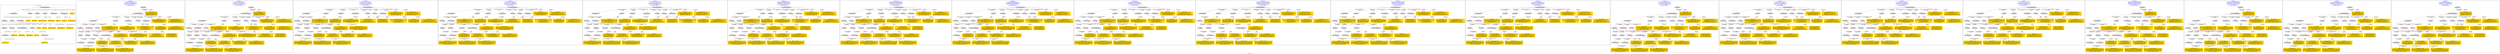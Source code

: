 digraph n0 {
fontcolor="blue"
remincross="true"
label="s02-dma.csv"
subgraph cluster_0 {
label="1-correct model"
n2[style="filled",color="white",fillcolor="lightgray",label="E12_Production1"];
n3[style="filled",color="white",fillcolor="lightgray",label="E21_Person1"];
n4[style="filled",color="white",fillcolor="lightgray",label="E55_Type2"];
n5[style="filled",color="white",fillcolor="lightgray",label="E52_Time-Span3"];
n6[style="filled",color="white",fillcolor="lightgray",label="E69_Death1"];
n7[style="filled",color="white",fillcolor="lightgray",label="E74_Group1"];
n8[style="filled",color="white",fillcolor="lightgray",label="E82_Actor_Appellation1"];
n9[style="filled",color="white",fillcolor="lightgray",label="E67_Birth1"];
n10[shape="plaintext",style="filled",fillcolor="gold",label="Artist URI"];
n11[style="filled",color="white",fillcolor="lightgray",label="E22_Man-Made_Object1"];
n12[style="filled",color="white",fillcolor="lightgray",label="E35_Title1"];
n13[style="filled",color="white",fillcolor="lightgray",label="E30_Right1"];
n14[style="filled",color="white",fillcolor="lightgray",label="E55_Type1"];
n15[style="filled",color="white",fillcolor="lightgray",label="E54_Dimension1"];
n16[style="filled",color="white",fillcolor="lightgray",label="E40_Legal_Body1"];
n17[shape="plaintext",style="filled",fillcolor="gold",label="Object_URI"];
n18[shape="plaintext",style="filled",fillcolor="gold",label="Object Rights"];
n19[shape="plaintext",style="filled",fillcolor="gold",label="Object Title"];
n20[shape="plaintext",style="filled",fillcolor="gold",label="Museum URI"];
n21[shape="plaintext",style="filled",fillcolor="gold",label="Object Link Source"];
n22[style="filled",color="white",fillcolor="lightgray",label="E52_Time-Span1"];
n23[shape="plaintext",style="filled",fillcolor="gold",label="Artist Birth Date"];
n24[style="filled",color="white",fillcolor="lightgray",label="E52_Time-Span2"];
n25[shape="plaintext",style="filled",fillcolor="gold",label="Artist Death Date"];
n26[shape="plaintext",style="filled",fillcolor="gold",label="Object Earliest Date"];
n27[shape="plaintext",style="filled",fillcolor="gold",label="Object Latest Date"];
n28[shape="plaintext",style="filled",fillcolor="gold",label="dimensions"];
n29[shape="plaintext",style="filled",fillcolor="gold",label="Object Work Type URI"];
n30[shape="plaintext",style="filled",fillcolor="gold",label="Object Work Type"];
n31[shape="plaintext",style="filled",fillcolor="gold",label="Medium URI"];
n32[shape="plaintext",style="filled",fillcolor="gold",label="Object Facet Value 1"];
n33[shape="plaintext",style="filled",fillcolor="gold",label="Nationality_URI"];
n34[shape="plaintext",style="filled",fillcolor="gold",label="Artist Nationality"];
n35[shape="plaintext",style="filled",fillcolor="gold",label="Artist Appellation"];
n36[shape="plaintext",style="filled",fillcolor="gold",label="Artist Name"];
}
subgraph cluster_1 {
label="candidate 0\nlink coherence:0.9705882352941176\nnode coherence:0.96875\nconfidence:0.42722491129243834\nmapping score:0.5179565493781811\ncost:132.99876\n-precision:0.68-recall:0.68"
n38[style="filled",color="white",fillcolor="lightgray",label="E12_Production1"];
n39[style="filled",color="white",fillcolor="lightgray",label="E21_Person1"];
n40[style="filled",color="white",fillcolor="lightgray",label="E52_Time-Span2"];
n41[style="filled",color="white",fillcolor="lightgray",label="E55_Type1"];
n42[style="filled",color="white",fillcolor="lightgray",label="E67_Birth1"];
n43[style="filled",color="white",fillcolor="lightgray",label="E69_Death1"];
n44[style="filled",color="white",fillcolor="lightgray",label="E74_Group1"];
n45[style="filled",color="white",fillcolor="lightgray",label="E82_Actor_Appellation1"];
n46[style="filled",color="white",fillcolor="lightgray",label="E22_Man-Made_Object1"];
n47[style="filled",color="white",fillcolor="lightgray",label="E35_Title1"];
n48[style="filled",color="white",fillcolor="lightgray",label="E54_Dimension1"];
n49[style="filled",color="white",fillcolor="lightgray",label="E55_Type2"];
n50[style="filled",color="white",fillcolor="lightgray",label="E8_Acquisition1"];
n51[style="filled",color="white",fillcolor="lightgray",label="E38_Image1"];
n52[style="filled",color="white",fillcolor="lightgray",label="E52_Time-Span1"];
n53[style="filled",color="white",fillcolor="lightgray",label="E52_Time-Span3"];
n54[shape="plaintext",style="filled",fillcolor="gold",label="Nationality_URI\n[E74_Group,classLink,0.613]\n[E55_Type,classLink,0.226]\n[E57_Material,classLink,0.112]\n[E55_Type,label,0.049]"];
n55[shape="plaintext",style="filled",fillcolor="gold",label="Artist URI\n[E21_Person,classLink,0.459]\n[E31_Document,classLink,0.276]\n[E82_Actor_Appellation,classLink,0.147]\n[E39_Actor,classLink,0.119]"];
n56[shape="plaintext",style="filled",fillcolor="gold",label="Artist Death Date\n[E52_Time-Span,P82b_end_of_the_end,0.487]\n[E52_Time-Span,P82_at_some_time_within,0.339]\n[E52_Time-Span,P82a_begin_of_the_begin,0.091]\n[E52_Time-Span,label,0.083]"];
n57[shape="plaintext",style="filled",fillcolor="gold",label="Artist Appellation\n[E82_Actor_Appellation,classLink,0.707]\n[E21_Person,classLink,0.144]\n[E31_Document,classLink,0.114]\n[E39_Actor,classLink,0.034]"];
n58[shape="plaintext",style="filled",fillcolor="gold",label="dimensions\n[E54_Dimension,P3_has_note,0.822]\n[E22_Man-Made_Object,P3_has_note,0.088]\n[E22_Man-Made_Object,classLink,0.045]\n[E55_Type,label,0.045]"];
n59[shape="plaintext",style="filled",fillcolor="gold",label="Artist Name\n[E82_Actor_Appellation,label,0.553]\n[E22_Man-Made_Object,P3_has_note,0.155]\n[E8_Acquisition,P3_has_note,0.152]\n[E22_Man-Made_Object,classLink,0.139]"];
n60[shape="plaintext",style="filled",fillcolor="gold",label="Object Title\n[E22_Man-Made_Object,P3_has_note,0.311]\n[E73_Information_Object,P3_has_note,0.254]\n[E35_Title,label,0.232]\n[E33_Linguistic_Object,P3_has_note,0.203]"];
n61[shape="plaintext",style="filled",fillcolor="gold",label="Object Facet Value 1\n[E29_Design_or_Procedure,P3_has_note,0.336]\n[E57_Material,label,0.263]\n[E55_Type,label,0.239]\n[E57_Material,classLink,0.163]"];
n62[shape="plaintext",style="filled",fillcolor="gold",label="Object Work Type\n[E55_Type,classLink,0.366]\n[E55_Type,label,0.337]\n[E31_Document,classLink,0.166]\n[E33_Linguistic_Object,P3_has_note,0.131]"];
n63[shape="plaintext",style="filled",fillcolor="gold",label="Museum URI\n[E31_Document,classLink,0.625]\n[E38_Image,classLink,0.145]\n[E21_Person,classLink,0.139]\n[E30_Right,P3_has_note,0.091]"];
n64[shape="plaintext",style="filled",fillcolor="gold",label="Object Latest Date\n[E52_Time-Span,P82_at_some_time_within,0.332]\n[E52_Time-Span,P82b_end_of_the_end,0.323]\n[E52_Time-Span,P82a_begin_of_the_begin,0.259]\n[E52_Time-Span,label,0.086]"];
n65[shape="plaintext",style="filled",fillcolor="gold",label="Medium URI\n[E55_Type,classLink,0.412]\n[E57_Material,classLink,0.392]\n[E74_Group,classLink,0.169]\n[E55_Type,label,0.027]"];
n66[shape="plaintext",style="filled",fillcolor="gold",label="Artist Nationality\n[E74_Group,label,0.534]\n[E74_Group,classLink,0.25]\n[E55_Type,label,0.125]\n[E8_Acquisition,P3_has_note,0.091]"];
n67[shape="plaintext",style="filled",fillcolor="gold",label="Object Rights\n[E8_Acquisition,P3_has_note,0.456]\n[E30_Right,P3_has_note,0.32]\n[E22_Man-Made_Object,P3_has_note,0.12]\n[E73_Information_Object,P3_has_note,0.104]"];
n68[shape="plaintext",style="filled",fillcolor="gold",label="Object_URI\n[E31_Document,classLink,0.431]\n[E22_Man-Made_Object,classLink,0.358]\n[E38_Image,classLink,0.115]\n[E21_Person,classLink,0.096]"];
n69[shape="plaintext",style="filled",fillcolor="gold",label="Object Link Source\n[E8_Acquisition,P3_has_note,0.45]\n[E30_Right,P3_has_note,0.228]\n[E39_Actor,P3_has_note,0.179]\n[E22_Man-Made_Object,P3_has_note,0.143]"];
n70[shape="plaintext",style="filled",fillcolor="gold",label="Artist Birth Date\n[E52_Time-Span,P82a_begin_of_the_begin,0.543]\n[E52_Time-Span,P82_at_some_time_within,0.323]\n[E52_Time-Span,P82b_end_of_the_end,0.085]\n[E33_Linguistic_Object,P3_has_note,0.049]"];
n71[shape="plaintext",style="filled",fillcolor="gold",label="Object Earliest Date\n[E52_Time-Span,P82b_end_of_the_end,0.332]\n[E52_Time-Span,P82_at_some_time_within,0.327]\n[E52_Time-Span,P82a_begin_of_the_begin,0.251]\n[E52_Time-Span,label,0.09]"];
n72[shape="plaintext",style="filled",fillcolor="gold",label="Object Work Type URI\n[E55_Type,classLink,0.566]\n[E55_Type,label,0.168]\n[E57_Material,classLink,0.134]\n[E74_Group,classLink,0.133]"];
}
subgraph cluster_2 {
label="candidate 1\nlink coherence:0.9705882352941176\nnode coherence:0.96875\nconfidence:0.4257171391999455\nmapping score:0.5174539586806836\ncost:132.99876\n-precision:0.68-recall:0.68"
n74[style="filled",color="white",fillcolor="lightgray",label="E12_Production1"];
n75[style="filled",color="white",fillcolor="lightgray",label="E21_Person1"];
n76[style="filled",color="white",fillcolor="lightgray",label="E52_Time-Span2"];
n77[style="filled",color="white",fillcolor="lightgray",label="E55_Type1"];
n78[style="filled",color="white",fillcolor="lightgray",label="E67_Birth1"];
n79[style="filled",color="white",fillcolor="lightgray",label="E69_Death1"];
n80[style="filled",color="white",fillcolor="lightgray",label="E74_Group1"];
n81[style="filled",color="white",fillcolor="lightgray",label="E82_Actor_Appellation1"];
n82[style="filled",color="white",fillcolor="lightgray",label="E22_Man-Made_Object1"];
n83[style="filled",color="white",fillcolor="lightgray",label="E35_Title1"];
n84[style="filled",color="white",fillcolor="lightgray",label="E54_Dimension1"];
n85[style="filled",color="white",fillcolor="lightgray",label="E55_Type2"];
n86[style="filled",color="white",fillcolor="lightgray",label="E8_Acquisition1"];
n87[style="filled",color="white",fillcolor="lightgray",label="E38_Image1"];
n88[style="filled",color="white",fillcolor="lightgray",label="E52_Time-Span1"];
n89[style="filled",color="white",fillcolor="lightgray",label="E52_Time-Span3"];
n90[shape="plaintext",style="filled",fillcolor="gold",label="Nationality_URI\n[E74_Group,classLink,0.613]\n[E55_Type,classLink,0.226]\n[E57_Material,classLink,0.112]\n[E55_Type,label,0.049]"];
n91[shape="plaintext",style="filled",fillcolor="gold",label="Artist URI\n[E21_Person,classLink,0.459]\n[E31_Document,classLink,0.276]\n[E82_Actor_Appellation,classLink,0.147]\n[E39_Actor,classLink,0.119]"];
n92[shape="plaintext",style="filled",fillcolor="gold",label="Artist Death Date\n[E52_Time-Span,P82b_end_of_the_end,0.487]\n[E52_Time-Span,P82_at_some_time_within,0.339]\n[E52_Time-Span,P82a_begin_of_the_begin,0.091]\n[E52_Time-Span,label,0.083]"];
n93[shape="plaintext",style="filled",fillcolor="gold",label="Artist Appellation\n[E82_Actor_Appellation,classLink,0.707]\n[E21_Person,classLink,0.144]\n[E31_Document,classLink,0.114]\n[E39_Actor,classLink,0.034]"];
n94[shape="plaintext",style="filled",fillcolor="gold",label="dimensions\n[E54_Dimension,P3_has_note,0.822]\n[E22_Man-Made_Object,P3_has_note,0.088]\n[E22_Man-Made_Object,classLink,0.045]\n[E55_Type,label,0.045]"];
n95[shape="plaintext",style="filled",fillcolor="gold",label="Artist Name\n[E82_Actor_Appellation,label,0.553]\n[E22_Man-Made_Object,P3_has_note,0.155]\n[E8_Acquisition,P3_has_note,0.152]\n[E22_Man-Made_Object,classLink,0.139]"];
n96[shape="plaintext",style="filled",fillcolor="gold",label="Object Title\n[E22_Man-Made_Object,P3_has_note,0.311]\n[E73_Information_Object,P3_has_note,0.254]\n[E35_Title,label,0.232]\n[E33_Linguistic_Object,P3_has_note,0.203]"];
n97[shape="plaintext",style="filled",fillcolor="gold",label="Object Facet Value 1\n[E29_Design_or_Procedure,P3_has_note,0.336]\n[E57_Material,label,0.263]\n[E55_Type,label,0.239]\n[E57_Material,classLink,0.163]"];
n98[shape="plaintext",style="filled",fillcolor="gold",label="Object Work Type\n[E55_Type,classLink,0.366]\n[E55_Type,label,0.337]\n[E31_Document,classLink,0.166]\n[E33_Linguistic_Object,P3_has_note,0.131]"];
n99[shape="plaintext",style="filled",fillcolor="gold",label="Museum URI\n[E31_Document,classLink,0.625]\n[E38_Image,classLink,0.145]\n[E21_Person,classLink,0.139]\n[E30_Right,P3_has_note,0.091]"];
n100[shape="plaintext",style="filled",fillcolor="gold",label="Object Latest Date\n[E52_Time-Span,P82_at_some_time_within,0.332]\n[E52_Time-Span,P82b_end_of_the_end,0.323]\n[E52_Time-Span,P82a_begin_of_the_begin,0.259]\n[E52_Time-Span,label,0.086]"];
n101[shape="plaintext",style="filled",fillcolor="gold",label="Medium URI\n[E55_Type,classLink,0.412]\n[E57_Material,classLink,0.392]\n[E74_Group,classLink,0.169]\n[E55_Type,label,0.027]"];
n102[shape="plaintext",style="filled",fillcolor="gold",label="Artist Nationality\n[E74_Group,label,0.534]\n[E74_Group,classLink,0.25]\n[E55_Type,label,0.125]\n[E8_Acquisition,P3_has_note,0.091]"];
n103[shape="plaintext",style="filled",fillcolor="gold",label="Object Link Source\n[E8_Acquisition,P3_has_note,0.45]\n[E30_Right,P3_has_note,0.228]\n[E39_Actor,P3_has_note,0.179]\n[E22_Man-Made_Object,P3_has_note,0.143]"];
n104[shape="plaintext",style="filled",fillcolor="gold",label="Object_URI\n[E31_Document,classLink,0.431]\n[E22_Man-Made_Object,classLink,0.358]\n[E38_Image,classLink,0.115]\n[E21_Person,classLink,0.096]"];
n105[shape="plaintext",style="filled",fillcolor="gold",label="Object Rights\n[E8_Acquisition,P3_has_note,0.456]\n[E30_Right,P3_has_note,0.32]\n[E22_Man-Made_Object,P3_has_note,0.12]\n[E73_Information_Object,P3_has_note,0.104]"];
n106[shape="plaintext",style="filled",fillcolor="gold",label="Artist Birth Date\n[E52_Time-Span,P82a_begin_of_the_begin,0.543]\n[E52_Time-Span,P82_at_some_time_within,0.323]\n[E52_Time-Span,P82b_end_of_the_end,0.085]\n[E33_Linguistic_Object,P3_has_note,0.049]"];
n107[shape="plaintext",style="filled",fillcolor="gold",label="Object Earliest Date\n[E52_Time-Span,P82b_end_of_the_end,0.332]\n[E52_Time-Span,P82_at_some_time_within,0.327]\n[E52_Time-Span,P82a_begin_of_the_begin,0.251]\n[E52_Time-Span,label,0.09]"];
n108[shape="plaintext",style="filled",fillcolor="gold",label="Object Work Type URI\n[E55_Type,classLink,0.566]\n[E55_Type,label,0.168]\n[E57_Material,classLink,0.134]\n[E74_Group,classLink,0.133]"];
}
subgraph cluster_3 {
label="candidate 10\nlink coherence:0.9117647058823529\nnode coherence:0.96875\nconfidence:0.42722491129243834\nmapping score:0.5179565493781811\ncost:132.99894\n-precision:0.71-recall:0.71"
n110[style="filled",color="white",fillcolor="lightgray",label="E12_Production1"];
n111[style="filled",color="white",fillcolor="lightgray",label="E21_Person1"];
n112[style="filled",color="white",fillcolor="lightgray",label="E52_Time-Span2"];
n113[style="filled",color="white",fillcolor="lightgray",label="E67_Birth1"];
n114[style="filled",color="white",fillcolor="lightgray",label="E69_Death1"];
n115[style="filled",color="white",fillcolor="lightgray",label="E74_Group1"];
n116[style="filled",color="white",fillcolor="lightgray",label="E82_Actor_Appellation1"];
n117[style="filled",color="white",fillcolor="lightgray",label="E22_Man-Made_Object1"];
n118[style="filled",color="white",fillcolor="lightgray",label="E35_Title1"];
n119[style="filled",color="white",fillcolor="lightgray",label="E38_Image1"];
n120[style="filled",color="white",fillcolor="lightgray",label="E54_Dimension1"];
n121[style="filled",color="white",fillcolor="lightgray",label="E55_Type1"];
n122[style="filled",color="white",fillcolor="lightgray",label="E55_Type2"];
n123[style="filled",color="white",fillcolor="lightgray",label="E8_Acquisition1"];
n124[style="filled",color="white",fillcolor="lightgray",label="E52_Time-Span1"];
n125[style="filled",color="white",fillcolor="lightgray",label="E52_Time-Span3"];
n126[shape="plaintext",style="filled",fillcolor="gold",label="Nationality_URI\n[E74_Group,classLink,0.613]\n[E55_Type,classLink,0.226]\n[E57_Material,classLink,0.112]\n[E55_Type,label,0.049]"];
n127[shape="plaintext",style="filled",fillcolor="gold",label="Artist URI\n[E21_Person,classLink,0.459]\n[E31_Document,classLink,0.276]\n[E82_Actor_Appellation,classLink,0.147]\n[E39_Actor,classLink,0.119]"];
n128[shape="plaintext",style="filled",fillcolor="gold",label="Artist Death Date\n[E52_Time-Span,P82b_end_of_the_end,0.487]\n[E52_Time-Span,P82_at_some_time_within,0.339]\n[E52_Time-Span,P82a_begin_of_the_begin,0.091]\n[E52_Time-Span,label,0.083]"];
n129[shape="plaintext",style="filled",fillcolor="gold",label="Artist Appellation\n[E82_Actor_Appellation,classLink,0.707]\n[E21_Person,classLink,0.144]\n[E31_Document,classLink,0.114]\n[E39_Actor,classLink,0.034]"];
n130[shape="plaintext",style="filled",fillcolor="gold",label="dimensions\n[E54_Dimension,P3_has_note,0.822]\n[E22_Man-Made_Object,P3_has_note,0.088]\n[E22_Man-Made_Object,classLink,0.045]\n[E55_Type,label,0.045]"];
n131[shape="plaintext",style="filled",fillcolor="gold",label="Artist Name\n[E82_Actor_Appellation,label,0.553]\n[E22_Man-Made_Object,P3_has_note,0.155]\n[E8_Acquisition,P3_has_note,0.152]\n[E22_Man-Made_Object,classLink,0.139]"];
n132[shape="plaintext",style="filled",fillcolor="gold",label="Object Title\n[E22_Man-Made_Object,P3_has_note,0.311]\n[E73_Information_Object,P3_has_note,0.254]\n[E35_Title,label,0.232]\n[E33_Linguistic_Object,P3_has_note,0.203]"];
n133[shape="plaintext",style="filled",fillcolor="gold",label="Object Facet Value 1\n[E29_Design_or_Procedure,P3_has_note,0.336]\n[E57_Material,label,0.263]\n[E55_Type,label,0.239]\n[E57_Material,classLink,0.163]"];
n134[shape="plaintext",style="filled",fillcolor="gold",label="Object Work Type\n[E55_Type,classLink,0.366]\n[E55_Type,label,0.337]\n[E31_Document,classLink,0.166]\n[E33_Linguistic_Object,P3_has_note,0.131]"];
n135[shape="plaintext",style="filled",fillcolor="gold",label="Museum URI\n[E31_Document,classLink,0.625]\n[E38_Image,classLink,0.145]\n[E21_Person,classLink,0.139]\n[E30_Right,P3_has_note,0.091]"];
n136[shape="plaintext",style="filled",fillcolor="gold",label="Object Latest Date\n[E52_Time-Span,P82_at_some_time_within,0.332]\n[E52_Time-Span,P82b_end_of_the_end,0.323]\n[E52_Time-Span,P82a_begin_of_the_begin,0.259]\n[E52_Time-Span,label,0.086]"];
n137[shape="plaintext",style="filled",fillcolor="gold",label="Medium URI\n[E55_Type,classLink,0.412]\n[E57_Material,classLink,0.392]\n[E74_Group,classLink,0.169]\n[E55_Type,label,0.027]"];
n138[shape="plaintext",style="filled",fillcolor="gold",label="Artist Nationality\n[E74_Group,label,0.534]\n[E74_Group,classLink,0.25]\n[E55_Type,label,0.125]\n[E8_Acquisition,P3_has_note,0.091]"];
n139[shape="plaintext",style="filled",fillcolor="gold",label="Object Rights\n[E8_Acquisition,P3_has_note,0.456]\n[E30_Right,P3_has_note,0.32]\n[E22_Man-Made_Object,P3_has_note,0.12]\n[E73_Information_Object,P3_has_note,0.104]"];
n140[shape="plaintext",style="filled",fillcolor="gold",label="Object_URI\n[E31_Document,classLink,0.431]\n[E22_Man-Made_Object,classLink,0.358]\n[E38_Image,classLink,0.115]\n[E21_Person,classLink,0.096]"];
n141[shape="plaintext",style="filled",fillcolor="gold",label="Object Link Source\n[E8_Acquisition,P3_has_note,0.45]\n[E30_Right,P3_has_note,0.228]\n[E39_Actor,P3_has_note,0.179]\n[E22_Man-Made_Object,P3_has_note,0.143]"];
n142[shape="plaintext",style="filled",fillcolor="gold",label="Artist Birth Date\n[E52_Time-Span,P82a_begin_of_the_begin,0.543]\n[E52_Time-Span,P82_at_some_time_within,0.323]\n[E52_Time-Span,P82b_end_of_the_end,0.085]\n[E33_Linguistic_Object,P3_has_note,0.049]"];
n143[shape="plaintext",style="filled",fillcolor="gold",label="Object Earliest Date\n[E52_Time-Span,P82b_end_of_the_end,0.332]\n[E52_Time-Span,P82_at_some_time_within,0.327]\n[E52_Time-Span,P82a_begin_of_the_begin,0.251]\n[E52_Time-Span,label,0.09]"];
n144[shape="plaintext",style="filled",fillcolor="gold",label="Object Work Type URI\n[E55_Type,classLink,0.566]\n[E55_Type,label,0.168]\n[E57_Material,classLink,0.134]\n[E74_Group,classLink,0.133]"];
}
subgraph cluster_4 {
label="candidate 11\nlink coherence:0.9117647058823529\nnode coherence:0.96875\nconfidence:0.4257171391999455\nmapping score:0.5174539586806836\ncost:132.99894\n-precision:0.71-recall:0.71"
n146[style="filled",color="white",fillcolor="lightgray",label="E12_Production1"];
n147[style="filled",color="white",fillcolor="lightgray",label="E21_Person1"];
n148[style="filled",color="white",fillcolor="lightgray",label="E52_Time-Span2"];
n149[style="filled",color="white",fillcolor="lightgray",label="E67_Birth1"];
n150[style="filled",color="white",fillcolor="lightgray",label="E69_Death1"];
n151[style="filled",color="white",fillcolor="lightgray",label="E74_Group1"];
n152[style="filled",color="white",fillcolor="lightgray",label="E82_Actor_Appellation1"];
n153[style="filled",color="white",fillcolor="lightgray",label="E22_Man-Made_Object1"];
n154[style="filled",color="white",fillcolor="lightgray",label="E35_Title1"];
n155[style="filled",color="white",fillcolor="lightgray",label="E38_Image1"];
n156[style="filled",color="white",fillcolor="lightgray",label="E54_Dimension1"];
n157[style="filled",color="white",fillcolor="lightgray",label="E55_Type1"];
n158[style="filled",color="white",fillcolor="lightgray",label="E55_Type2"];
n159[style="filled",color="white",fillcolor="lightgray",label="E8_Acquisition1"];
n160[style="filled",color="white",fillcolor="lightgray",label="E52_Time-Span1"];
n161[style="filled",color="white",fillcolor="lightgray",label="E52_Time-Span3"];
n162[shape="plaintext",style="filled",fillcolor="gold",label="Nationality_URI\n[E74_Group,classLink,0.613]\n[E55_Type,classLink,0.226]\n[E57_Material,classLink,0.112]\n[E55_Type,label,0.049]"];
n163[shape="plaintext",style="filled",fillcolor="gold",label="Artist URI\n[E21_Person,classLink,0.459]\n[E31_Document,classLink,0.276]\n[E82_Actor_Appellation,classLink,0.147]\n[E39_Actor,classLink,0.119]"];
n164[shape="plaintext",style="filled",fillcolor="gold",label="Artist Death Date\n[E52_Time-Span,P82b_end_of_the_end,0.487]\n[E52_Time-Span,P82_at_some_time_within,0.339]\n[E52_Time-Span,P82a_begin_of_the_begin,0.091]\n[E52_Time-Span,label,0.083]"];
n165[shape="plaintext",style="filled",fillcolor="gold",label="Artist Appellation\n[E82_Actor_Appellation,classLink,0.707]\n[E21_Person,classLink,0.144]\n[E31_Document,classLink,0.114]\n[E39_Actor,classLink,0.034]"];
n166[shape="plaintext",style="filled",fillcolor="gold",label="dimensions\n[E54_Dimension,P3_has_note,0.822]\n[E22_Man-Made_Object,P3_has_note,0.088]\n[E22_Man-Made_Object,classLink,0.045]\n[E55_Type,label,0.045]"];
n167[shape="plaintext",style="filled",fillcolor="gold",label="Artist Name\n[E82_Actor_Appellation,label,0.553]\n[E22_Man-Made_Object,P3_has_note,0.155]\n[E8_Acquisition,P3_has_note,0.152]\n[E22_Man-Made_Object,classLink,0.139]"];
n168[shape="plaintext",style="filled",fillcolor="gold",label="Object Title\n[E22_Man-Made_Object,P3_has_note,0.311]\n[E73_Information_Object,P3_has_note,0.254]\n[E35_Title,label,0.232]\n[E33_Linguistic_Object,P3_has_note,0.203]"];
n169[shape="plaintext",style="filled",fillcolor="gold",label="Object Facet Value 1\n[E29_Design_or_Procedure,P3_has_note,0.336]\n[E57_Material,label,0.263]\n[E55_Type,label,0.239]\n[E57_Material,classLink,0.163]"];
n170[shape="plaintext",style="filled",fillcolor="gold",label="Object Work Type\n[E55_Type,classLink,0.366]\n[E55_Type,label,0.337]\n[E31_Document,classLink,0.166]\n[E33_Linguistic_Object,P3_has_note,0.131]"];
n171[shape="plaintext",style="filled",fillcolor="gold",label="Museum URI\n[E31_Document,classLink,0.625]\n[E38_Image,classLink,0.145]\n[E21_Person,classLink,0.139]\n[E30_Right,P3_has_note,0.091]"];
n172[shape="plaintext",style="filled",fillcolor="gold",label="Object Latest Date\n[E52_Time-Span,P82_at_some_time_within,0.332]\n[E52_Time-Span,P82b_end_of_the_end,0.323]\n[E52_Time-Span,P82a_begin_of_the_begin,0.259]\n[E52_Time-Span,label,0.086]"];
n173[shape="plaintext",style="filled",fillcolor="gold",label="Medium URI\n[E55_Type,classLink,0.412]\n[E57_Material,classLink,0.392]\n[E74_Group,classLink,0.169]\n[E55_Type,label,0.027]"];
n174[shape="plaintext",style="filled",fillcolor="gold",label="Artist Nationality\n[E74_Group,label,0.534]\n[E74_Group,classLink,0.25]\n[E55_Type,label,0.125]\n[E8_Acquisition,P3_has_note,0.091]"];
n175[shape="plaintext",style="filled",fillcolor="gold",label="Object Link Source\n[E8_Acquisition,P3_has_note,0.45]\n[E30_Right,P3_has_note,0.228]\n[E39_Actor,P3_has_note,0.179]\n[E22_Man-Made_Object,P3_has_note,0.143]"];
n176[shape="plaintext",style="filled",fillcolor="gold",label="Object_URI\n[E31_Document,classLink,0.431]\n[E22_Man-Made_Object,classLink,0.358]\n[E38_Image,classLink,0.115]\n[E21_Person,classLink,0.096]"];
n177[shape="plaintext",style="filled",fillcolor="gold",label="Object Rights\n[E8_Acquisition,P3_has_note,0.456]\n[E30_Right,P3_has_note,0.32]\n[E22_Man-Made_Object,P3_has_note,0.12]\n[E73_Information_Object,P3_has_note,0.104]"];
n178[shape="plaintext",style="filled",fillcolor="gold",label="Artist Birth Date\n[E52_Time-Span,P82a_begin_of_the_begin,0.543]\n[E52_Time-Span,P82_at_some_time_within,0.323]\n[E52_Time-Span,P82b_end_of_the_end,0.085]\n[E33_Linguistic_Object,P3_has_note,0.049]"];
n179[shape="plaintext",style="filled",fillcolor="gold",label="Object Earliest Date\n[E52_Time-Span,P82b_end_of_the_end,0.332]\n[E52_Time-Span,P82_at_some_time_within,0.327]\n[E52_Time-Span,P82a_begin_of_the_begin,0.251]\n[E52_Time-Span,label,0.09]"];
n180[shape="plaintext",style="filled",fillcolor="gold",label="Object Work Type URI\n[E55_Type,classLink,0.566]\n[E55_Type,label,0.168]\n[E57_Material,classLink,0.134]\n[E74_Group,classLink,0.133]"];
}
subgraph cluster_5 {
label="candidate 12\nlink coherence:0.9117647058823529\nnode coherence:0.96875\nconfidence:0.42342230600773495\nmapping score:0.5166890142832801\ncost:132.99894\n-precision:0.74-recall:0.74"
n182[style="filled",color="white",fillcolor="lightgray",label="E12_Production1"];
n183[style="filled",color="white",fillcolor="lightgray",label="E21_Person1"];
n184[style="filled",color="white",fillcolor="lightgray",label="E52_Time-Span2"];
n185[style="filled",color="white",fillcolor="lightgray",label="E67_Birth1"];
n186[style="filled",color="white",fillcolor="lightgray",label="E69_Death1"];
n187[style="filled",color="white",fillcolor="lightgray",label="E74_Group1"];
n188[style="filled",color="white",fillcolor="lightgray",label="E82_Actor_Appellation1"];
n189[style="filled",color="white",fillcolor="lightgray",label="E22_Man-Made_Object1"];
n190[style="filled",color="white",fillcolor="lightgray",label="E35_Title1"];
n191[style="filled",color="white",fillcolor="lightgray",label="E38_Image1"];
n192[style="filled",color="white",fillcolor="lightgray",label="E54_Dimension1"];
n193[style="filled",color="white",fillcolor="lightgray",label="E55_Type1"];
n194[style="filled",color="white",fillcolor="lightgray",label="E55_Type2"];
n195[style="filled",color="white",fillcolor="lightgray",label="E8_Acquisition1"];
n196[style="filled",color="white",fillcolor="lightgray",label="E52_Time-Span1"];
n197[style="filled",color="white",fillcolor="lightgray",label="E52_Time-Span3"];
n198[shape="plaintext",style="filled",fillcolor="gold",label="Nationality_URI\n[E74_Group,classLink,0.613]\n[E55_Type,classLink,0.226]\n[E57_Material,classLink,0.112]\n[E55_Type,label,0.049]"];
n199[shape="plaintext",style="filled",fillcolor="gold",label="Artist Death Date\n[E52_Time-Span,P82b_end_of_the_end,0.487]\n[E52_Time-Span,P82_at_some_time_within,0.339]\n[E52_Time-Span,P82a_begin_of_the_begin,0.091]\n[E52_Time-Span,label,0.083]"];
n200[shape="plaintext",style="filled",fillcolor="gold",label="Artist URI\n[E21_Person,classLink,0.459]\n[E31_Document,classLink,0.276]\n[E82_Actor_Appellation,classLink,0.147]\n[E39_Actor,classLink,0.119]"];
n201[shape="plaintext",style="filled",fillcolor="gold",label="Artist Birth Date\n[E52_Time-Span,P82a_begin_of_the_begin,0.543]\n[E52_Time-Span,P82_at_some_time_within,0.323]\n[E52_Time-Span,P82b_end_of_the_end,0.085]\n[E33_Linguistic_Object,P3_has_note,0.049]"];
n202[shape="plaintext",style="filled",fillcolor="gold",label="Artist Appellation\n[E82_Actor_Appellation,classLink,0.707]\n[E21_Person,classLink,0.144]\n[E31_Document,classLink,0.114]\n[E39_Actor,classLink,0.034]"];
n203[shape="plaintext",style="filled",fillcolor="gold",label="dimensions\n[E54_Dimension,P3_has_note,0.822]\n[E22_Man-Made_Object,P3_has_note,0.088]\n[E22_Man-Made_Object,classLink,0.045]\n[E55_Type,label,0.045]"];
n204[shape="plaintext",style="filled",fillcolor="gold",label="Artist Name\n[E82_Actor_Appellation,label,0.553]\n[E22_Man-Made_Object,P3_has_note,0.155]\n[E8_Acquisition,P3_has_note,0.152]\n[E22_Man-Made_Object,classLink,0.139]"];
n205[shape="plaintext",style="filled",fillcolor="gold",label="Object Title\n[E22_Man-Made_Object,P3_has_note,0.311]\n[E73_Information_Object,P3_has_note,0.254]\n[E35_Title,label,0.232]\n[E33_Linguistic_Object,P3_has_note,0.203]"];
n206[shape="plaintext",style="filled",fillcolor="gold",label="Object Facet Value 1\n[E29_Design_or_Procedure,P3_has_note,0.336]\n[E57_Material,label,0.263]\n[E55_Type,label,0.239]\n[E57_Material,classLink,0.163]"];
n207[shape="plaintext",style="filled",fillcolor="gold",label="Object Work Type\n[E55_Type,classLink,0.366]\n[E55_Type,label,0.337]\n[E31_Document,classLink,0.166]\n[E33_Linguistic_Object,P3_has_note,0.131]"];
n208[shape="plaintext",style="filled",fillcolor="gold",label="Museum URI\n[E31_Document,classLink,0.625]\n[E38_Image,classLink,0.145]\n[E21_Person,classLink,0.139]\n[E30_Right,P3_has_note,0.091]"];
n209[shape="plaintext",style="filled",fillcolor="gold",label="Object Latest Date\n[E52_Time-Span,P82_at_some_time_within,0.332]\n[E52_Time-Span,P82b_end_of_the_end,0.323]\n[E52_Time-Span,P82a_begin_of_the_begin,0.259]\n[E52_Time-Span,label,0.086]"];
n210[shape="plaintext",style="filled",fillcolor="gold",label="Medium URI\n[E55_Type,classLink,0.412]\n[E57_Material,classLink,0.392]\n[E74_Group,classLink,0.169]\n[E55_Type,label,0.027]"];
n211[shape="plaintext",style="filled",fillcolor="gold",label="Artist Nationality\n[E74_Group,label,0.534]\n[E74_Group,classLink,0.25]\n[E55_Type,label,0.125]\n[E8_Acquisition,P3_has_note,0.091]"];
n212[shape="plaintext",style="filled",fillcolor="gold",label="Object Rights\n[E8_Acquisition,P3_has_note,0.456]\n[E30_Right,P3_has_note,0.32]\n[E22_Man-Made_Object,P3_has_note,0.12]\n[E73_Information_Object,P3_has_note,0.104]"];
n213[shape="plaintext",style="filled",fillcolor="gold",label="Object_URI\n[E31_Document,classLink,0.431]\n[E22_Man-Made_Object,classLink,0.358]\n[E38_Image,classLink,0.115]\n[E21_Person,classLink,0.096]"];
n214[shape="plaintext",style="filled",fillcolor="gold",label="Object Link Source\n[E8_Acquisition,P3_has_note,0.45]\n[E30_Right,P3_has_note,0.228]\n[E39_Actor,P3_has_note,0.179]\n[E22_Man-Made_Object,P3_has_note,0.143]"];
n215[shape="plaintext",style="filled",fillcolor="gold",label="Object Earliest Date\n[E52_Time-Span,P82b_end_of_the_end,0.332]\n[E52_Time-Span,P82_at_some_time_within,0.327]\n[E52_Time-Span,P82a_begin_of_the_begin,0.251]\n[E52_Time-Span,label,0.09]"];
n216[shape="plaintext",style="filled",fillcolor="gold",label="Object Work Type URI\n[E55_Type,classLink,0.566]\n[E55_Type,label,0.168]\n[E57_Material,classLink,0.134]\n[E74_Group,classLink,0.133]"];
}
subgraph cluster_6 {
label="candidate 13\nlink coherence:0.9090909090909091\nnode coherence:0.9354838709677419\nconfidence:0.43501881764147193\nmapping score:0.5182377383083344\ncost:230.99894\n-precision:0.64-recall:0.62"
n218[style="filled",color="white",fillcolor="lightgray",label="E12_Production1"];
n219[style="filled",color="white",fillcolor="lightgray",label="E21_Person1"];
n220[style="filled",color="white",fillcolor="lightgray",label="E55_Type1"];
n221[style="filled",color="white",fillcolor="lightgray",label="E67_Birth1"];
n222[style="filled",color="white",fillcolor="lightgray",label="E69_Death1"];
n223[style="filled",color="white",fillcolor="lightgray",label="E74_Group1"];
n224[style="filled",color="white",fillcolor="lightgray",label="E82_Actor_Appellation1"];
n225[style="filled",color="white",fillcolor="lightgray",label="E22_Man-Made_Object1"];
n226[style="filled",color="white",fillcolor="lightgray",label="E35_Title1"];
n227[style="filled",color="white",fillcolor="lightgray",label="E38_Image1"];
n228[style="filled",color="white",fillcolor="lightgray",label="E54_Dimension1"];
n229[style="filled",color="white",fillcolor="lightgray",label="E55_Type2"];
n230[style="filled",color="white",fillcolor="lightgray",label="E8_Acquisition1"];
n231[style="filled",color="white",fillcolor="lightgray",label="E52_Time-Span1"];
n232[style="filled",color="white",fillcolor="lightgray",label="E52_Time-Span3"];
n233[shape="plaintext",style="filled",fillcolor="gold",label="Nationality_URI\n[E74_Group,classLink,0.613]\n[E55_Type,classLink,0.226]\n[E57_Material,classLink,0.112]\n[E55_Type,label,0.049]"];
n234[shape="plaintext",style="filled",fillcolor="gold",label="Artist Death Date\n[E52_Time-Span,P82b_end_of_the_end,0.487]\n[E52_Time-Span,P82_at_some_time_within,0.339]\n[E52_Time-Span,P82a_begin_of_the_begin,0.091]\n[E52_Time-Span,label,0.083]"];
n235[shape="plaintext",style="filled",fillcolor="gold",label="Artist URI\n[E21_Person,classLink,0.459]\n[E31_Document,classLink,0.276]\n[E82_Actor_Appellation,classLink,0.147]\n[E39_Actor,classLink,0.119]"];
n236[shape="plaintext",style="filled",fillcolor="gold",label="Object Earliest Date\n[E52_Time-Span,P82b_end_of_the_end,0.332]\n[E52_Time-Span,P82_at_some_time_within,0.327]\n[E52_Time-Span,P82a_begin_of_the_begin,0.251]\n[E52_Time-Span,label,0.09]"];
n237[shape="plaintext",style="filled",fillcolor="gold",label="Artist Appellation\n[E82_Actor_Appellation,classLink,0.707]\n[E21_Person,classLink,0.144]\n[E31_Document,classLink,0.114]\n[E39_Actor,classLink,0.034]"];
n238[shape="plaintext",style="filled",fillcolor="gold",label="dimensions\n[E54_Dimension,P3_has_note,0.822]\n[E22_Man-Made_Object,P3_has_note,0.088]\n[E22_Man-Made_Object,classLink,0.045]\n[E55_Type,label,0.045]"];
n239[shape="plaintext",style="filled",fillcolor="gold",label="Artist Name\n[E82_Actor_Appellation,label,0.553]\n[E22_Man-Made_Object,P3_has_note,0.155]\n[E8_Acquisition,P3_has_note,0.152]\n[E22_Man-Made_Object,classLink,0.139]"];
n240[shape="plaintext",style="filled",fillcolor="gold",label="Object Title\n[E22_Man-Made_Object,P3_has_note,0.311]\n[E73_Information_Object,P3_has_note,0.254]\n[E35_Title,label,0.232]\n[E33_Linguistic_Object,P3_has_note,0.203]"];
n241[shape="plaintext",style="filled",fillcolor="gold",label="Object Facet Value 1\n[E29_Design_or_Procedure,P3_has_note,0.336]\n[E57_Material,label,0.263]\n[E55_Type,label,0.239]\n[E57_Material,classLink,0.163]"];
n242[shape="plaintext",style="filled",fillcolor="gold",label="Object Work Type\n[E55_Type,classLink,0.366]\n[E55_Type,label,0.337]\n[E31_Document,classLink,0.166]\n[E33_Linguistic_Object,P3_has_note,0.131]"];
n243[shape="plaintext",style="filled",fillcolor="gold",label="Museum URI\n[E31_Document,classLink,0.625]\n[E38_Image,classLink,0.145]\n[E21_Person,classLink,0.139]\n[E30_Right,P3_has_note,0.091]"];
n244[shape="plaintext",style="filled",fillcolor="gold",label="Object Latest Date\n[E52_Time-Span,P82_at_some_time_within,0.332]\n[E52_Time-Span,P82b_end_of_the_end,0.323]\n[E52_Time-Span,P82a_begin_of_the_begin,0.259]\n[E52_Time-Span,label,0.086]"];
n245[shape="plaintext",style="filled",fillcolor="gold",label="Medium URI\n[E55_Type,classLink,0.412]\n[E57_Material,classLink,0.392]\n[E74_Group,classLink,0.169]\n[E55_Type,label,0.027]"];
n246[shape="plaintext",style="filled",fillcolor="gold",label="Artist Nationality\n[E74_Group,label,0.534]\n[E74_Group,classLink,0.25]\n[E55_Type,label,0.125]\n[E8_Acquisition,P3_has_note,0.091]"];
n247[shape="plaintext",style="filled",fillcolor="gold",label="Object Rights\n[E8_Acquisition,P3_has_note,0.456]\n[E30_Right,P3_has_note,0.32]\n[E22_Man-Made_Object,P3_has_note,0.12]\n[E73_Information_Object,P3_has_note,0.104]"];
n248[shape="plaintext",style="filled",fillcolor="gold",label="Object_URI\n[E31_Document,classLink,0.431]\n[E22_Man-Made_Object,classLink,0.358]\n[E38_Image,classLink,0.115]\n[E21_Person,classLink,0.096]"];
n249[shape="plaintext",style="filled",fillcolor="gold",label="Object Link Source\n[E8_Acquisition,P3_has_note,0.45]\n[E30_Right,P3_has_note,0.228]\n[E39_Actor,P3_has_note,0.179]\n[E22_Man-Made_Object,P3_has_note,0.143]"];
n250[shape="plaintext",style="filled",fillcolor="gold",label="Artist Birth Date\n[E52_Time-Span,P82a_begin_of_the_begin,0.543]\n[E52_Time-Span,P82_at_some_time_within,0.323]\n[E52_Time-Span,P82b_end_of_the_end,0.085]\n[E33_Linguistic_Object,P3_has_note,0.049]"];
n251[shape="plaintext",style="filled",fillcolor="gold",label="Object Work Type URI\n[E55_Type,classLink,0.566]\n[E55_Type,label,0.168]\n[E57_Material,classLink,0.134]\n[E74_Group,classLink,0.133]"];
}
subgraph cluster_7 {
label="candidate 14\nlink coherence:0.9090909090909091\nnode coherence:0.9354838709677419\nconfidence:0.4335110455489791\nmapping score:0.5177351476108368\ncost:230.99894\n-precision:0.64-recall:0.62"
n253[style="filled",color="white",fillcolor="lightgray",label="E12_Production1"];
n254[style="filled",color="white",fillcolor="lightgray",label="E21_Person1"];
n255[style="filled",color="white",fillcolor="lightgray",label="E55_Type1"];
n256[style="filled",color="white",fillcolor="lightgray",label="E67_Birth1"];
n257[style="filled",color="white",fillcolor="lightgray",label="E69_Death1"];
n258[style="filled",color="white",fillcolor="lightgray",label="E74_Group1"];
n259[style="filled",color="white",fillcolor="lightgray",label="E82_Actor_Appellation1"];
n260[style="filled",color="white",fillcolor="lightgray",label="E22_Man-Made_Object1"];
n261[style="filled",color="white",fillcolor="lightgray",label="E35_Title1"];
n262[style="filled",color="white",fillcolor="lightgray",label="E38_Image1"];
n263[style="filled",color="white",fillcolor="lightgray",label="E54_Dimension1"];
n264[style="filled",color="white",fillcolor="lightgray",label="E55_Type2"];
n265[style="filled",color="white",fillcolor="lightgray",label="E8_Acquisition1"];
n266[style="filled",color="white",fillcolor="lightgray",label="E52_Time-Span1"];
n267[style="filled",color="white",fillcolor="lightgray",label="E52_Time-Span3"];
n268[shape="plaintext",style="filled",fillcolor="gold",label="Nationality_URI\n[E74_Group,classLink,0.613]\n[E55_Type,classLink,0.226]\n[E57_Material,classLink,0.112]\n[E55_Type,label,0.049]"];
n269[shape="plaintext",style="filled",fillcolor="gold",label="Artist Death Date\n[E52_Time-Span,P82b_end_of_the_end,0.487]\n[E52_Time-Span,P82_at_some_time_within,0.339]\n[E52_Time-Span,P82a_begin_of_the_begin,0.091]\n[E52_Time-Span,label,0.083]"];
n270[shape="plaintext",style="filled",fillcolor="gold",label="Artist URI\n[E21_Person,classLink,0.459]\n[E31_Document,classLink,0.276]\n[E82_Actor_Appellation,classLink,0.147]\n[E39_Actor,classLink,0.119]"];
n271[shape="plaintext",style="filled",fillcolor="gold",label="Object Earliest Date\n[E52_Time-Span,P82b_end_of_the_end,0.332]\n[E52_Time-Span,P82_at_some_time_within,0.327]\n[E52_Time-Span,P82a_begin_of_the_begin,0.251]\n[E52_Time-Span,label,0.09]"];
n272[shape="plaintext",style="filled",fillcolor="gold",label="Artist Appellation\n[E82_Actor_Appellation,classLink,0.707]\n[E21_Person,classLink,0.144]\n[E31_Document,classLink,0.114]\n[E39_Actor,classLink,0.034]"];
n273[shape="plaintext",style="filled",fillcolor="gold",label="dimensions\n[E54_Dimension,P3_has_note,0.822]\n[E22_Man-Made_Object,P3_has_note,0.088]\n[E22_Man-Made_Object,classLink,0.045]\n[E55_Type,label,0.045]"];
n274[shape="plaintext",style="filled",fillcolor="gold",label="Artist Name\n[E82_Actor_Appellation,label,0.553]\n[E22_Man-Made_Object,P3_has_note,0.155]\n[E8_Acquisition,P3_has_note,0.152]\n[E22_Man-Made_Object,classLink,0.139]"];
n275[shape="plaintext",style="filled",fillcolor="gold",label="Object Title\n[E22_Man-Made_Object,P3_has_note,0.311]\n[E73_Information_Object,P3_has_note,0.254]\n[E35_Title,label,0.232]\n[E33_Linguistic_Object,P3_has_note,0.203]"];
n276[shape="plaintext",style="filled",fillcolor="gold",label="Object Facet Value 1\n[E29_Design_or_Procedure,P3_has_note,0.336]\n[E57_Material,label,0.263]\n[E55_Type,label,0.239]\n[E57_Material,classLink,0.163]"];
n277[shape="plaintext",style="filled",fillcolor="gold",label="Object Work Type\n[E55_Type,classLink,0.366]\n[E55_Type,label,0.337]\n[E31_Document,classLink,0.166]\n[E33_Linguistic_Object,P3_has_note,0.131]"];
n278[shape="plaintext",style="filled",fillcolor="gold",label="Museum URI\n[E31_Document,classLink,0.625]\n[E38_Image,classLink,0.145]\n[E21_Person,classLink,0.139]\n[E30_Right,P3_has_note,0.091]"];
n279[shape="plaintext",style="filled",fillcolor="gold",label="Object Latest Date\n[E52_Time-Span,P82_at_some_time_within,0.332]\n[E52_Time-Span,P82b_end_of_the_end,0.323]\n[E52_Time-Span,P82a_begin_of_the_begin,0.259]\n[E52_Time-Span,label,0.086]"];
n280[shape="plaintext",style="filled",fillcolor="gold",label="Medium URI\n[E55_Type,classLink,0.412]\n[E57_Material,classLink,0.392]\n[E74_Group,classLink,0.169]\n[E55_Type,label,0.027]"];
n281[shape="plaintext",style="filled",fillcolor="gold",label="Artist Nationality\n[E74_Group,label,0.534]\n[E74_Group,classLink,0.25]\n[E55_Type,label,0.125]\n[E8_Acquisition,P3_has_note,0.091]"];
n282[shape="plaintext",style="filled",fillcolor="gold",label="Object Link Source\n[E8_Acquisition,P3_has_note,0.45]\n[E30_Right,P3_has_note,0.228]\n[E39_Actor,P3_has_note,0.179]\n[E22_Man-Made_Object,P3_has_note,0.143]"];
n283[shape="plaintext",style="filled",fillcolor="gold",label="Object_URI\n[E31_Document,classLink,0.431]\n[E22_Man-Made_Object,classLink,0.358]\n[E38_Image,classLink,0.115]\n[E21_Person,classLink,0.096]"];
n284[shape="plaintext",style="filled",fillcolor="gold",label="Object Rights\n[E8_Acquisition,P3_has_note,0.456]\n[E30_Right,P3_has_note,0.32]\n[E22_Man-Made_Object,P3_has_note,0.12]\n[E73_Information_Object,P3_has_note,0.104]"];
n285[shape="plaintext",style="filled",fillcolor="gold",label="Artist Birth Date\n[E52_Time-Span,P82a_begin_of_the_begin,0.543]\n[E52_Time-Span,P82_at_some_time_within,0.323]\n[E52_Time-Span,P82b_end_of_the_end,0.085]\n[E33_Linguistic_Object,P3_has_note,0.049]"];
n286[shape="plaintext",style="filled",fillcolor="gold",label="Object Work Type URI\n[E55_Type,classLink,0.566]\n[E55_Type,label,0.168]\n[E57_Material,classLink,0.134]\n[E74_Group,classLink,0.133]"];
}
subgraph cluster_8 {
label="candidate 15\nlink coherence:0.90625\nnode coherence:0.9354838709677419\nconfidence:0.43501881764147193\nmapping score:0.5182377383083344\ncost:229.99897\n-precision:0.66-recall:0.62"
n288[style="filled",color="white",fillcolor="lightgray",label="E12_Production1"];
n289[style="filled",color="white",fillcolor="lightgray",label="E21_Person1"];
n290[style="filled",color="white",fillcolor="lightgray",label="E52_Time-Span2"];
n291[style="filled",color="white",fillcolor="lightgray",label="E55_Type1"];
n292[style="filled",color="white",fillcolor="lightgray",label="E67_Birth1"];
n293[style="filled",color="white",fillcolor="lightgray",label="E74_Group1"];
n294[style="filled",color="white",fillcolor="lightgray",label="E82_Actor_Appellation1"];
n295[style="filled",color="white",fillcolor="lightgray",label="E22_Man-Made_Object1"];
n296[style="filled",color="white",fillcolor="lightgray",label="E35_Title1"];
n297[style="filled",color="white",fillcolor="lightgray",label="E38_Image1"];
n298[style="filled",color="white",fillcolor="lightgray",label="E54_Dimension1"];
n299[style="filled",color="white",fillcolor="lightgray",label="E55_Type2"];
n300[style="filled",color="white",fillcolor="lightgray",label="E8_Acquisition1"];
n301[style="filled",color="white",fillcolor="lightgray",label="E52_Time-Span1"];
n302[shape="plaintext",style="filled",fillcolor="gold",label="Nationality_URI\n[E74_Group,classLink,0.613]\n[E55_Type,classLink,0.226]\n[E57_Material,classLink,0.112]\n[E55_Type,label,0.049]"];
n303[shape="plaintext",style="filled",fillcolor="gold",label="Artist Death Date\n[E52_Time-Span,P82b_end_of_the_end,0.487]\n[E52_Time-Span,P82_at_some_time_within,0.339]\n[E52_Time-Span,P82a_begin_of_the_begin,0.091]\n[E52_Time-Span,label,0.083]"];
n304[shape="plaintext",style="filled",fillcolor="gold",label="Artist URI\n[E21_Person,classLink,0.459]\n[E31_Document,classLink,0.276]\n[E82_Actor_Appellation,classLink,0.147]\n[E39_Actor,classLink,0.119]"];
n305[shape="plaintext",style="filled",fillcolor="gold",label="Object Earliest Date\n[E52_Time-Span,P82b_end_of_the_end,0.332]\n[E52_Time-Span,P82_at_some_time_within,0.327]\n[E52_Time-Span,P82a_begin_of_the_begin,0.251]\n[E52_Time-Span,label,0.09]"];
n306[shape="plaintext",style="filled",fillcolor="gold",label="Artist Appellation\n[E82_Actor_Appellation,classLink,0.707]\n[E21_Person,classLink,0.144]\n[E31_Document,classLink,0.114]\n[E39_Actor,classLink,0.034]"];
n307[shape="plaintext",style="filled",fillcolor="gold",label="dimensions\n[E54_Dimension,P3_has_note,0.822]\n[E22_Man-Made_Object,P3_has_note,0.088]\n[E22_Man-Made_Object,classLink,0.045]\n[E55_Type,label,0.045]"];
n308[shape="plaintext",style="filled",fillcolor="gold",label="Artist Name\n[E82_Actor_Appellation,label,0.553]\n[E22_Man-Made_Object,P3_has_note,0.155]\n[E8_Acquisition,P3_has_note,0.152]\n[E22_Man-Made_Object,classLink,0.139]"];
n309[shape="plaintext",style="filled",fillcolor="gold",label="Object Title\n[E22_Man-Made_Object,P3_has_note,0.311]\n[E73_Information_Object,P3_has_note,0.254]\n[E35_Title,label,0.232]\n[E33_Linguistic_Object,P3_has_note,0.203]"];
n310[shape="plaintext",style="filled",fillcolor="gold",label="Object Facet Value 1\n[E29_Design_or_Procedure,P3_has_note,0.336]\n[E57_Material,label,0.263]\n[E55_Type,label,0.239]\n[E57_Material,classLink,0.163]"];
n311[shape="plaintext",style="filled",fillcolor="gold",label="Object Work Type\n[E55_Type,classLink,0.366]\n[E55_Type,label,0.337]\n[E31_Document,classLink,0.166]\n[E33_Linguistic_Object,P3_has_note,0.131]"];
n312[shape="plaintext",style="filled",fillcolor="gold",label="Museum URI\n[E31_Document,classLink,0.625]\n[E38_Image,classLink,0.145]\n[E21_Person,classLink,0.139]\n[E30_Right,P3_has_note,0.091]"];
n313[shape="plaintext",style="filled",fillcolor="gold",label="Medium URI\n[E55_Type,classLink,0.412]\n[E57_Material,classLink,0.392]\n[E74_Group,classLink,0.169]\n[E55_Type,label,0.027]"];
n314[shape="plaintext",style="filled",fillcolor="gold",label="Artist Nationality\n[E74_Group,label,0.534]\n[E74_Group,classLink,0.25]\n[E55_Type,label,0.125]\n[E8_Acquisition,P3_has_note,0.091]"];
n315[shape="plaintext",style="filled",fillcolor="gold",label="Object Rights\n[E8_Acquisition,P3_has_note,0.456]\n[E30_Right,P3_has_note,0.32]\n[E22_Man-Made_Object,P3_has_note,0.12]\n[E73_Information_Object,P3_has_note,0.104]"];
n316[shape="plaintext",style="filled",fillcolor="gold",label="Object_URI\n[E31_Document,classLink,0.431]\n[E22_Man-Made_Object,classLink,0.358]\n[E38_Image,classLink,0.115]\n[E21_Person,classLink,0.096]"];
n317[shape="plaintext",style="filled",fillcolor="gold",label="Object Link Source\n[E8_Acquisition,P3_has_note,0.45]\n[E30_Right,P3_has_note,0.228]\n[E39_Actor,P3_has_note,0.179]\n[E22_Man-Made_Object,P3_has_note,0.143]"];
n318[shape="plaintext",style="filled",fillcolor="gold",label="Artist Birth Date\n[E52_Time-Span,P82a_begin_of_the_begin,0.543]\n[E52_Time-Span,P82_at_some_time_within,0.323]\n[E52_Time-Span,P82b_end_of_the_end,0.085]\n[E33_Linguistic_Object,P3_has_note,0.049]"];
n319[shape="plaintext",style="filled",fillcolor="gold",label="Object Latest Date\n[E52_Time-Span,P82_at_some_time_within,0.332]\n[E52_Time-Span,P82b_end_of_the_end,0.323]\n[E52_Time-Span,P82a_begin_of_the_begin,0.259]\n[E52_Time-Span,label,0.086]"];
n320[shape="plaintext",style="filled",fillcolor="gold",label="Object Work Type URI\n[E55_Type,classLink,0.566]\n[E55_Type,label,0.168]\n[E57_Material,classLink,0.134]\n[E74_Group,classLink,0.133]"];
}
subgraph cluster_9 {
label="candidate 16\nlink coherence:0.90625\nnode coherence:0.9354838709677419\nconfidence:0.4335110455489791\nmapping score:0.5177351476108368\ncost:229.99897\n-precision:0.66-recall:0.62"
n322[style="filled",color="white",fillcolor="lightgray",label="E12_Production1"];
n323[style="filled",color="white",fillcolor="lightgray",label="E21_Person1"];
n324[style="filled",color="white",fillcolor="lightgray",label="E52_Time-Span2"];
n325[style="filled",color="white",fillcolor="lightgray",label="E55_Type1"];
n326[style="filled",color="white",fillcolor="lightgray",label="E67_Birth1"];
n327[style="filled",color="white",fillcolor="lightgray",label="E74_Group1"];
n328[style="filled",color="white",fillcolor="lightgray",label="E82_Actor_Appellation1"];
n329[style="filled",color="white",fillcolor="lightgray",label="E22_Man-Made_Object1"];
n330[style="filled",color="white",fillcolor="lightgray",label="E35_Title1"];
n331[style="filled",color="white",fillcolor="lightgray",label="E38_Image1"];
n332[style="filled",color="white",fillcolor="lightgray",label="E54_Dimension1"];
n333[style="filled",color="white",fillcolor="lightgray",label="E55_Type2"];
n334[style="filled",color="white",fillcolor="lightgray",label="E8_Acquisition1"];
n335[style="filled",color="white",fillcolor="lightgray",label="E52_Time-Span1"];
n336[shape="plaintext",style="filled",fillcolor="gold",label="Nationality_URI\n[E74_Group,classLink,0.613]\n[E55_Type,classLink,0.226]\n[E57_Material,classLink,0.112]\n[E55_Type,label,0.049]"];
n337[shape="plaintext",style="filled",fillcolor="gold",label="Artist Death Date\n[E52_Time-Span,P82b_end_of_the_end,0.487]\n[E52_Time-Span,P82_at_some_time_within,0.339]\n[E52_Time-Span,P82a_begin_of_the_begin,0.091]\n[E52_Time-Span,label,0.083]"];
n338[shape="plaintext",style="filled",fillcolor="gold",label="Artist URI\n[E21_Person,classLink,0.459]\n[E31_Document,classLink,0.276]\n[E82_Actor_Appellation,classLink,0.147]\n[E39_Actor,classLink,0.119]"];
n339[shape="plaintext",style="filled",fillcolor="gold",label="Object Earliest Date\n[E52_Time-Span,P82b_end_of_the_end,0.332]\n[E52_Time-Span,P82_at_some_time_within,0.327]\n[E52_Time-Span,P82a_begin_of_the_begin,0.251]\n[E52_Time-Span,label,0.09]"];
n340[shape="plaintext",style="filled",fillcolor="gold",label="Artist Appellation\n[E82_Actor_Appellation,classLink,0.707]\n[E21_Person,classLink,0.144]\n[E31_Document,classLink,0.114]\n[E39_Actor,classLink,0.034]"];
n341[shape="plaintext",style="filled",fillcolor="gold",label="dimensions\n[E54_Dimension,P3_has_note,0.822]\n[E22_Man-Made_Object,P3_has_note,0.088]\n[E22_Man-Made_Object,classLink,0.045]\n[E55_Type,label,0.045]"];
n342[shape="plaintext",style="filled",fillcolor="gold",label="Artist Name\n[E82_Actor_Appellation,label,0.553]\n[E22_Man-Made_Object,P3_has_note,0.155]\n[E8_Acquisition,P3_has_note,0.152]\n[E22_Man-Made_Object,classLink,0.139]"];
n343[shape="plaintext",style="filled",fillcolor="gold",label="Object Title\n[E22_Man-Made_Object,P3_has_note,0.311]\n[E73_Information_Object,P3_has_note,0.254]\n[E35_Title,label,0.232]\n[E33_Linguistic_Object,P3_has_note,0.203]"];
n344[shape="plaintext",style="filled",fillcolor="gold",label="Object Facet Value 1\n[E29_Design_or_Procedure,P3_has_note,0.336]\n[E57_Material,label,0.263]\n[E55_Type,label,0.239]\n[E57_Material,classLink,0.163]"];
n345[shape="plaintext",style="filled",fillcolor="gold",label="Object Work Type\n[E55_Type,classLink,0.366]\n[E55_Type,label,0.337]\n[E31_Document,classLink,0.166]\n[E33_Linguistic_Object,P3_has_note,0.131]"];
n346[shape="plaintext",style="filled",fillcolor="gold",label="Museum URI\n[E31_Document,classLink,0.625]\n[E38_Image,classLink,0.145]\n[E21_Person,classLink,0.139]\n[E30_Right,P3_has_note,0.091]"];
n347[shape="plaintext",style="filled",fillcolor="gold",label="Medium URI\n[E55_Type,classLink,0.412]\n[E57_Material,classLink,0.392]\n[E74_Group,classLink,0.169]\n[E55_Type,label,0.027]"];
n348[shape="plaintext",style="filled",fillcolor="gold",label="Artist Nationality\n[E74_Group,label,0.534]\n[E74_Group,classLink,0.25]\n[E55_Type,label,0.125]\n[E8_Acquisition,P3_has_note,0.091]"];
n349[shape="plaintext",style="filled",fillcolor="gold",label="Object Link Source\n[E8_Acquisition,P3_has_note,0.45]\n[E30_Right,P3_has_note,0.228]\n[E39_Actor,P3_has_note,0.179]\n[E22_Man-Made_Object,P3_has_note,0.143]"];
n350[shape="plaintext",style="filled",fillcolor="gold",label="Object_URI\n[E31_Document,classLink,0.431]\n[E22_Man-Made_Object,classLink,0.358]\n[E38_Image,classLink,0.115]\n[E21_Person,classLink,0.096]"];
n351[shape="plaintext",style="filled",fillcolor="gold",label="Object Rights\n[E8_Acquisition,P3_has_note,0.456]\n[E30_Right,P3_has_note,0.32]\n[E22_Man-Made_Object,P3_has_note,0.12]\n[E73_Information_Object,P3_has_note,0.104]"];
n352[shape="plaintext",style="filled",fillcolor="gold",label="Artist Birth Date\n[E52_Time-Span,P82a_begin_of_the_begin,0.543]\n[E52_Time-Span,P82_at_some_time_within,0.323]\n[E52_Time-Span,P82b_end_of_the_end,0.085]\n[E33_Linguistic_Object,P3_has_note,0.049]"];
n353[shape="plaintext",style="filled",fillcolor="gold",label="Object Latest Date\n[E52_Time-Span,P82_at_some_time_within,0.332]\n[E52_Time-Span,P82b_end_of_the_end,0.323]\n[E52_Time-Span,P82a_begin_of_the_begin,0.259]\n[E52_Time-Span,label,0.086]"];
n354[shape="plaintext",style="filled",fillcolor="gold",label="Object Work Type URI\n[E55_Type,classLink,0.566]\n[E55_Type,label,0.168]\n[E57_Material,classLink,0.134]\n[E74_Group,classLink,0.133]"];
}
subgraph cluster_10 {
label="candidate 17\nlink coherence:0.8787878787878788\nnode coherence:0.9354838709677419\nconfidence:0.43501881764147193\nmapping score:0.5182377383083344\ncost:230.99902\n-precision:0.67-recall:0.65"
n356[style="filled",color="white",fillcolor="lightgray",label="E12_Production1"];
n357[style="filled",color="white",fillcolor="lightgray",label="E21_Person1"];
n358[style="filled",color="white",fillcolor="lightgray",label="E67_Birth1"];
n359[style="filled",color="white",fillcolor="lightgray",label="E69_Death1"];
n360[style="filled",color="white",fillcolor="lightgray",label="E74_Group1"];
n361[style="filled",color="white",fillcolor="lightgray",label="E82_Actor_Appellation1"];
n362[style="filled",color="white",fillcolor="lightgray",label="E22_Man-Made_Object1"];
n363[style="filled",color="white",fillcolor="lightgray",label="E35_Title1"];
n364[style="filled",color="white",fillcolor="lightgray",label="E38_Image1"];
n365[style="filled",color="white",fillcolor="lightgray",label="E54_Dimension1"];
n366[style="filled",color="white",fillcolor="lightgray",label="E55_Type1"];
n367[style="filled",color="white",fillcolor="lightgray",label="E55_Type2"];
n368[style="filled",color="white",fillcolor="lightgray",label="E8_Acquisition1"];
n369[style="filled",color="white",fillcolor="lightgray",label="E52_Time-Span1"];
n370[style="filled",color="white",fillcolor="lightgray",label="E52_Time-Span3"];
n371[shape="plaintext",style="filled",fillcolor="gold",label="Nationality_URI\n[E74_Group,classLink,0.613]\n[E55_Type,classLink,0.226]\n[E57_Material,classLink,0.112]\n[E55_Type,label,0.049]"];
n372[shape="plaintext",style="filled",fillcolor="gold",label="Artist Death Date\n[E52_Time-Span,P82b_end_of_the_end,0.487]\n[E52_Time-Span,P82_at_some_time_within,0.339]\n[E52_Time-Span,P82a_begin_of_the_begin,0.091]\n[E52_Time-Span,label,0.083]"];
n373[shape="plaintext",style="filled",fillcolor="gold",label="Artist URI\n[E21_Person,classLink,0.459]\n[E31_Document,classLink,0.276]\n[E82_Actor_Appellation,classLink,0.147]\n[E39_Actor,classLink,0.119]"];
n374[shape="plaintext",style="filled",fillcolor="gold",label="Object Earliest Date\n[E52_Time-Span,P82b_end_of_the_end,0.332]\n[E52_Time-Span,P82_at_some_time_within,0.327]\n[E52_Time-Span,P82a_begin_of_the_begin,0.251]\n[E52_Time-Span,label,0.09]"];
n375[shape="plaintext",style="filled",fillcolor="gold",label="Artist Appellation\n[E82_Actor_Appellation,classLink,0.707]\n[E21_Person,classLink,0.144]\n[E31_Document,classLink,0.114]\n[E39_Actor,classLink,0.034]"];
n376[shape="plaintext",style="filled",fillcolor="gold",label="dimensions\n[E54_Dimension,P3_has_note,0.822]\n[E22_Man-Made_Object,P3_has_note,0.088]\n[E22_Man-Made_Object,classLink,0.045]\n[E55_Type,label,0.045]"];
n377[shape="plaintext",style="filled",fillcolor="gold",label="Artist Name\n[E82_Actor_Appellation,label,0.553]\n[E22_Man-Made_Object,P3_has_note,0.155]\n[E8_Acquisition,P3_has_note,0.152]\n[E22_Man-Made_Object,classLink,0.139]"];
n378[shape="plaintext",style="filled",fillcolor="gold",label="Object Title\n[E22_Man-Made_Object,P3_has_note,0.311]\n[E73_Information_Object,P3_has_note,0.254]\n[E35_Title,label,0.232]\n[E33_Linguistic_Object,P3_has_note,0.203]"];
n379[shape="plaintext",style="filled",fillcolor="gold",label="Object Facet Value 1\n[E29_Design_or_Procedure,P3_has_note,0.336]\n[E57_Material,label,0.263]\n[E55_Type,label,0.239]\n[E57_Material,classLink,0.163]"];
n380[shape="plaintext",style="filled",fillcolor="gold",label="Object Work Type\n[E55_Type,classLink,0.366]\n[E55_Type,label,0.337]\n[E31_Document,classLink,0.166]\n[E33_Linguistic_Object,P3_has_note,0.131]"];
n381[shape="plaintext",style="filled",fillcolor="gold",label="Museum URI\n[E31_Document,classLink,0.625]\n[E38_Image,classLink,0.145]\n[E21_Person,classLink,0.139]\n[E30_Right,P3_has_note,0.091]"];
n382[shape="plaintext",style="filled",fillcolor="gold",label="Object Latest Date\n[E52_Time-Span,P82_at_some_time_within,0.332]\n[E52_Time-Span,P82b_end_of_the_end,0.323]\n[E52_Time-Span,P82a_begin_of_the_begin,0.259]\n[E52_Time-Span,label,0.086]"];
n383[shape="plaintext",style="filled",fillcolor="gold",label="Medium URI\n[E55_Type,classLink,0.412]\n[E57_Material,classLink,0.392]\n[E74_Group,classLink,0.169]\n[E55_Type,label,0.027]"];
n384[shape="plaintext",style="filled",fillcolor="gold",label="Artist Nationality\n[E74_Group,label,0.534]\n[E74_Group,classLink,0.25]\n[E55_Type,label,0.125]\n[E8_Acquisition,P3_has_note,0.091]"];
n385[shape="plaintext",style="filled",fillcolor="gold",label="Object Rights\n[E8_Acquisition,P3_has_note,0.456]\n[E30_Right,P3_has_note,0.32]\n[E22_Man-Made_Object,P3_has_note,0.12]\n[E73_Information_Object,P3_has_note,0.104]"];
n386[shape="plaintext",style="filled",fillcolor="gold",label="Object_URI\n[E31_Document,classLink,0.431]\n[E22_Man-Made_Object,classLink,0.358]\n[E38_Image,classLink,0.115]\n[E21_Person,classLink,0.096]"];
n387[shape="plaintext",style="filled",fillcolor="gold",label="Object Link Source\n[E8_Acquisition,P3_has_note,0.45]\n[E30_Right,P3_has_note,0.228]\n[E39_Actor,P3_has_note,0.179]\n[E22_Man-Made_Object,P3_has_note,0.143]"];
n388[shape="plaintext",style="filled",fillcolor="gold",label="Artist Birth Date\n[E52_Time-Span,P82a_begin_of_the_begin,0.543]\n[E52_Time-Span,P82_at_some_time_within,0.323]\n[E52_Time-Span,P82b_end_of_the_end,0.085]\n[E33_Linguistic_Object,P3_has_note,0.049]"];
n389[shape="plaintext",style="filled",fillcolor="gold",label="Object Work Type URI\n[E55_Type,classLink,0.566]\n[E55_Type,label,0.168]\n[E57_Material,classLink,0.134]\n[E74_Group,classLink,0.133]"];
}
subgraph cluster_11 {
label="candidate 18\nlink coherence:0.8787878787878788\nnode coherence:0.9354838709677419\nconfidence:0.4335110455489791\nmapping score:0.5177351476108368\ncost:230.99902\n-precision:0.67-recall:0.65"
n391[style="filled",color="white",fillcolor="lightgray",label="E12_Production1"];
n392[style="filled",color="white",fillcolor="lightgray",label="E21_Person1"];
n393[style="filled",color="white",fillcolor="lightgray",label="E67_Birth1"];
n394[style="filled",color="white",fillcolor="lightgray",label="E69_Death1"];
n395[style="filled",color="white",fillcolor="lightgray",label="E74_Group1"];
n396[style="filled",color="white",fillcolor="lightgray",label="E82_Actor_Appellation1"];
n397[style="filled",color="white",fillcolor="lightgray",label="E22_Man-Made_Object1"];
n398[style="filled",color="white",fillcolor="lightgray",label="E35_Title1"];
n399[style="filled",color="white",fillcolor="lightgray",label="E38_Image1"];
n400[style="filled",color="white",fillcolor="lightgray",label="E54_Dimension1"];
n401[style="filled",color="white",fillcolor="lightgray",label="E55_Type1"];
n402[style="filled",color="white",fillcolor="lightgray",label="E55_Type2"];
n403[style="filled",color="white",fillcolor="lightgray",label="E8_Acquisition1"];
n404[style="filled",color="white",fillcolor="lightgray",label="E52_Time-Span1"];
n405[style="filled",color="white",fillcolor="lightgray",label="E52_Time-Span3"];
n406[shape="plaintext",style="filled",fillcolor="gold",label="Nationality_URI\n[E74_Group,classLink,0.613]\n[E55_Type,classLink,0.226]\n[E57_Material,classLink,0.112]\n[E55_Type,label,0.049]"];
n407[shape="plaintext",style="filled",fillcolor="gold",label="Artist Death Date\n[E52_Time-Span,P82b_end_of_the_end,0.487]\n[E52_Time-Span,P82_at_some_time_within,0.339]\n[E52_Time-Span,P82a_begin_of_the_begin,0.091]\n[E52_Time-Span,label,0.083]"];
n408[shape="plaintext",style="filled",fillcolor="gold",label="Artist URI\n[E21_Person,classLink,0.459]\n[E31_Document,classLink,0.276]\n[E82_Actor_Appellation,classLink,0.147]\n[E39_Actor,classLink,0.119]"];
n409[shape="plaintext",style="filled",fillcolor="gold",label="Object Earliest Date\n[E52_Time-Span,P82b_end_of_the_end,0.332]\n[E52_Time-Span,P82_at_some_time_within,0.327]\n[E52_Time-Span,P82a_begin_of_the_begin,0.251]\n[E52_Time-Span,label,0.09]"];
n410[shape="plaintext",style="filled",fillcolor="gold",label="Artist Appellation\n[E82_Actor_Appellation,classLink,0.707]\n[E21_Person,classLink,0.144]\n[E31_Document,classLink,0.114]\n[E39_Actor,classLink,0.034]"];
n411[shape="plaintext",style="filled",fillcolor="gold",label="dimensions\n[E54_Dimension,P3_has_note,0.822]\n[E22_Man-Made_Object,P3_has_note,0.088]\n[E22_Man-Made_Object,classLink,0.045]\n[E55_Type,label,0.045]"];
n412[shape="plaintext",style="filled",fillcolor="gold",label="Artist Name\n[E82_Actor_Appellation,label,0.553]\n[E22_Man-Made_Object,P3_has_note,0.155]\n[E8_Acquisition,P3_has_note,0.152]\n[E22_Man-Made_Object,classLink,0.139]"];
n413[shape="plaintext",style="filled",fillcolor="gold",label="Object Title\n[E22_Man-Made_Object,P3_has_note,0.311]\n[E73_Information_Object,P3_has_note,0.254]\n[E35_Title,label,0.232]\n[E33_Linguistic_Object,P3_has_note,0.203]"];
n414[shape="plaintext",style="filled",fillcolor="gold",label="Object Facet Value 1\n[E29_Design_or_Procedure,P3_has_note,0.336]\n[E57_Material,label,0.263]\n[E55_Type,label,0.239]\n[E57_Material,classLink,0.163]"];
n415[shape="plaintext",style="filled",fillcolor="gold",label="Object Work Type\n[E55_Type,classLink,0.366]\n[E55_Type,label,0.337]\n[E31_Document,classLink,0.166]\n[E33_Linguistic_Object,P3_has_note,0.131]"];
n416[shape="plaintext",style="filled",fillcolor="gold",label="Museum URI\n[E31_Document,classLink,0.625]\n[E38_Image,classLink,0.145]\n[E21_Person,classLink,0.139]\n[E30_Right,P3_has_note,0.091]"];
n417[shape="plaintext",style="filled",fillcolor="gold",label="Object Latest Date\n[E52_Time-Span,P82_at_some_time_within,0.332]\n[E52_Time-Span,P82b_end_of_the_end,0.323]\n[E52_Time-Span,P82a_begin_of_the_begin,0.259]\n[E52_Time-Span,label,0.086]"];
n418[shape="plaintext",style="filled",fillcolor="gold",label="Medium URI\n[E55_Type,classLink,0.412]\n[E57_Material,classLink,0.392]\n[E74_Group,classLink,0.169]\n[E55_Type,label,0.027]"];
n419[shape="plaintext",style="filled",fillcolor="gold",label="Artist Nationality\n[E74_Group,label,0.534]\n[E74_Group,classLink,0.25]\n[E55_Type,label,0.125]\n[E8_Acquisition,P3_has_note,0.091]"];
n420[shape="plaintext",style="filled",fillcolor="gold",label="Object Link Source\n[E8_Acquisition,P3_has_note,0.45]\n[E30_Right,P3_has_note,0.228]\n[E39_Actor,P3_has_note,0.179]\n[E22_Man-Made_Object,P3_has_note,0.143]"];
n421[shape="plaintext",style="filled",fillcolor="gold",label="Object_URI\n[E31_Document,classLink,0.431]\n[E22_Man-Made_Object,classLink,0.358]\n[E38_Image,classLink,0.115]\n[E21_Person,classLink,0.096]"];
n422[shape="plaintext",style="filled",fillcolor="gold",label="Object Rights\n[E8_Acquisition,P3_has_note,0.456]\n[E30_Right,P3_has_note,0.32]\n[E22_Man-Made_Object,P3_has_note,0.12]\n[E73_Information_Object,P3_has_note,0.104]"];
n423[shape="plaintext",style="filled",fillcolor="gold",label="Artist Birth Date\n[E52_Time-Span,P82a_begin_of_the_begin,0.543]\n[E52_Time-Span,P82_at_some_time_within,0.323]\n[E52_Time-Span,P82b_end_of_the_end,0.085]\n[E33_Linguistic_Object,P3_has_note,0.049]"];
n424[shape="plaintext",style="filled",fillcolor="gold",label="Object Work Type URI\n[E55_Type,classLink,0.566]\n[E55_Type,label,0.168]\n[E57_Material,classLink,0.134]\n[E74_Group,classLink,0.133]"];
}
subgraph cluster_12 {
label="candidate 19\nlink coherence:0.875\nnode coherence:0.9354838709677419\nconfidence:0.43501881764147193\nmapping score:0.5182377383083344\ncost:229.99905\n-precision:0.69-recall:0.65"
n426[style="filled",color="white",fillcolor="lightgray",label="E12_Production1"];
n427[style="filled",color="white",fillcolor="lightgray",label="E21_Person1"];
n428[style="filled",color="white",fillcolor="lightgray",label="E52_Time-Span2"];
n429[style="filled",color="white",fillcolor="lightgray",label="E67_Birth1"];
n430[style="filled",color="white",fillcolor="lightgray",label="E74_Group1"];
n431[style="filled",color="white",fillcolor="lightgray",label="E82_Actor_Appellation1"];
n432[style="filled",color="white",fillcolor="lightgray",label="E22_Man-Made_Object1"];
n433[style="filled",color="white",fillcolor="lightgray",label="E35_Title1"];
n434[style="filled",color="white",fillcolor="lightgray",label="E38_Image1"];
n435[style="filled",color="white",fillcolor="lightgray",label="E54_Dimension1"];
n436[style="filled",color="white",fillcolor="lightgray",label="E55_Type1"];
n437[style="filled",color="white",fillcolor="lightgray",label="E55_Type2"];
n438[style="filled",color="white",fillcolor="lightgray",label="E8_Acquisition1"];
n439[style="filled",color="white",fillcolor="lightgray",label="E52_Time-Span1"];
n440[shape="plaintext",style="filled",fillcolor="gold",label="Nationality_URI\n[E74_Group,classLink,0.613]\n[E55_Type,classLink,0.226]\n[E57_Material,classLink,0.112]\n[E55_Type,label,0.049]"];
n441[shape="plaintext",style="filled",fillcolor="gold",label="Artist Death Date\n[E52_Time-Span,P82b_end_of_the_end,0.487]\n[E52_Time-Span,P82_at_some_time_within,0.339]\n[E52_Time-Span,P82a_begin_of_the_begin,0.091]\n[E52_Time-Span,label,0.083]"];
n442[shape="plaintext",style="filled",fillcolor="gold",label="Artist URI\n[E21_Person,classLink,0.459]\n[E31_Document,classLink,0.276]\n[E82_Actor_Appellation,classLink,0.147]\n[E39_Actor,classLink,0.119]"];
n443[shape="plaintext",style="filled",fillcolor="gold",label="Object Earliest Date\n[E52_Time-Span,P82b_end_of_the_end,0.332]\n[E52_Time-Span,P82_at_some_time_within,0.327]\n[E52_Time-Span,P82a_begin_of_the_begin,0.251]\n[E52_Time-Span,label,0.09]"];
n444[shape="plaintext",style="filled",fillcolor="gold",label="Artist Appellation\n[E82_Actor_Appellation,classLink,0.707]\n[E21_Person,classLink,0.144]\n[E31_Document,classLink,0.114]\n[E39_Actor,classLink,0.034]"];
n445[shape="plaintext",style="filled",fillcolor="gold",label="dimensions\n[E54_Dimension,P3_has_note,0.822]\n[E22_Man-Made_Object,P3_has_note,0.088]\n[E22_Man-Made_Object,classLink,0.045]\n[E55_Type,label,0.045]"];
n446[shape="plaintext",style="filled",fillcolor="gold",label="Artist Name\n[E82_Actor_Appellation,label,0.553]\n[E22_Man-Made_Object,P3_has_note,0.155]\n[E8_Acquisition,P3_has_note,0.152]\n[E22_Man-Made_Object,classLink,0.139]"];
n447[shape="plaintext",style="filled",fillcolor="gold",label="Object Title\n[E22_Man-Made_Object,P3_has_note,0.311]\n[E73_Information_Object,P3_has_note,0.254]\n[E35_Title,label,0.232]\n[E33_Linguistic_Object,P3_has_note,0.203]"];
n448[shape="plaintext",style="filled",fillcolor="gold",label="Object Facet Value 1\n[E29_Design_or_Procedure,P3_has_note,0.336]\n[E57_Material,label,0.263]\n[E55_Type,label,0.239]\n[E57_Material,classLink,0.163]"];
n449[shape="plaintext",style="filled",fillcolor="gold",label="Object Work Type\n[E55_Type,classLink,0.366]\n[E55_Type,label,0.337]\n[E31_Document,classLink,0.166]\n[E33_Linguistic_Object,P3_has_note,0.131]"];
n450[shape="plaintext",style="filled",fillcolor="gold",label="Museum URI\n[E31_Document,classLink,0.625]\n[E38_Image,classLink,0.145]\n[E21_Person,classLink,0.139]\n[E30_Right,P3_has_note,0.091]"];
n451[shape="plaintext",style="filled",fillcolor="gold",label="Medium URI\n[E55_Type,classLink,0.412]\n[E57_Material,classLink,0.392]\n[E74_Group,classLink,0.169]\n[E55_Type,label,0.027]"];
n452[shape="plaintext",style="filled",fillcolor="gold",label="Artist Nationality\n[E74_Group,label,0.534]\n[E74_Group,classLink,0.25]\n[E55_Type,label,0.125]\n[E8_Acquisition,P3_has_note,0.091]"];
n453[shape="plaintext",style="filled",fillcolor="gold",label="Object Rights\n[E8_Acquisition,P3_has_note,0.456]\n[E30_Right,P3_has_note,0.32]\n[E22_Man-Made_Object,P3_has_note,0.12]\n[E73_Information_Object,P3_has_note,0.104]"];
n454[shape="plaintext",style="filled",fillcolor="gold",label="Object_URI\n[E31_Document,classLink,0.431]\n[E22_Man-Made_Object,classLink,0.358]\n[E38_Image,classLink,0.115]\n[E21_Person,classLink,0.096]"];
n455[shape="plaintext",style="filled",fillcolor="gold",label="Object Link Source\n[E8_Acquisition,P3_has_note,0.45]\n[E30_Right,P3_has_note,0.228]\n[E39_Actor,P3_has_note,0.179]\n[E22_Man-Made_Object,P3_has_note,0.143]"];
n456[shape="plaintext",style="filled",fillcolor="gold",label="Artist Birth Date\n[E52_Time-Span,P82a_begin_of_the_begin,0.543]\n[E52_Time-Span,P82_at_some_time_within,0.323]\n[E52_Time-Span,P82b_end_of_the_end,0.085]\n[E33_Linguistic_Object,P3_has_note,0.049]"];
n457[shape="plaintext",style="filled",fillcolor="gold",label="Object Latest Date\n[E52_Time-Span,P82_at_some_time_within,0.332]\n[E52_Time-Span,P82b_end_of_the_end,0.323]\n[E52_Time-Span,P82a_begin_of_the_begin,0.259]\n[E52_Time-Span,label,0.086]"];
n458[shape="plaintext",style="filled",fillcolor="gold",label="Object Work Type URI\n[E55_Type,classLink,0.566]\n[E55_Type,label,0.168]\n[E57_Material,classLink,0.134]\n[E74_Group,classLink,0.133]"];
}
subgraph cluster_13 {
label="candidate 2\nlink coherence:0.9705882352941176\nnode coherence:0.96875\nconfidence:0.42342230600773495\nmapping score:0.5166890142832801\ncost:132.99876\n-precision:0.71-recall:0.71"
n460[style="filled",color="white",fillcolor="lightgray",label="E12_Production1"];
n461[style="filled",color="white",fillcolor="lightgray",label="E21_Person1"];
n462[style="filled",color="white",fillcolor="lightgray",label="E52_Time-Span2"];
n463[style="filled",color="white",fillcolor="lightgray",label="E55_Type1"];
n464[style="filled",color="white",fillcolor="lightgray",label="E67_Birth1"];
n465[style="filled",color="white",fillcolor="lightgray",label="E69_Death1"];
n466[style="filled",color="white",fillcolor="lightgray",label="E74_Group1"];
n467[style="filled",color="white",fillcolor="lightgray",label="E82_Actor_Appellation1"];
n468[style="filled",color="white",fillcolor="lightgray",label="E22_Man-Made_Object1"];
n469[style="filled",color="white",fillcolor="lightgray",label="E35_Title1"];
n470[style="filled",color="white",fillcolor="lightgray",label="E54_Dimension1"];
n471[style="filled",color="white",fillcolor="lightgray",label="E55_Type2"];
n472[style="filled",color="white",fillcolor="lightgray",label="E8_Acquisition1"];
n473[style="filled",color="white",fillcolor="lightgray",label="E38_Image1"];
n474[style="filled",color="white",fillcolor="lightgray",label="E52_Time-Span1"];
n475[style="filled",color="white",fillcolor="lightgray",label="E52_Time-Span3"];
n476[shape="plaintext",style="filled",fillcolor="gold",label="Nationality_URI\n[E74_Group,classLink,0.613]\n[E55_Type,classLink,0.226]\n[E57_Material,classLink,0.112]\n[E55_Type,label,0.049]"];
n477[shape="plaintext",style="filled",fillcolor="gold",label="Artist Death Date\n[E52_Time-Span,P82b_end_of_the_end,0.487]\n[E52_Time-Span,P82_at_some_time_within,0.339]\n[E52_Time-Span,P82a_begin_of_the_begin,0.091]\n[E52_Time-Span,label,0.083]"];
n478[shape="plaintext",style="filled",fillcolor="gold",label="Artist URI\n[E21_Person,classLink,0.459]\n[E31_Document,classLink,0.276]\n[E82_Actor_Appellation,classLink,0.147]\n[E39_Actor,classLink,0.119]"];
n479[shape="plaintext",style="filled",fillcolor="gold",label="Artist Birth Date\n[E52_Time-Span,P82a_begin_of_the_begin,0.543]\n[E52_Time-Span,P82_at_some_time_within,0.323]\n[E52_Time-Span,P82b_end_of_the_end,0.085]\n[E33_Linguistic_Object,P3_has_note,0.049]"];
n480[shape="plaintext",style="filled",fillcolor="gold",label="Artist Appellation\n[E82_Actor_Appellation,classLink,0.707]\n[E21_Person,classLink,0.144]\n[E31_Document,classLink,0.114]\n[E39_Actor,classLink,0.034]"];
n481[shape="plaintext",style="filled",fillcolor="gold",label="dimensions\n[E54_Dimension,P3_has_note,0.822]\n[E22_Man-Made_Object,P3_has_note,0.088]\n[E22_Man-Made_Object,classLink,0.045]\n[E55_Type,label,0.045]"];
n482[shape="plaintext",style="filled",fillcolor="gold",label="Artist Name\n[E82_Actor_Appellation,label,0.553]\n[E22_Man-Made_Object,P3_has_note,0.155]\n[E8_Acquisition,P3_has_note,0.152]\n[E22_Man-Made_Object,classLink,0.139]"];
n483[shape="plaintext",style="filled",fillcolor="gold",label="Object Title\n[E22_Man-Made_Object,P3_has_note,0.311]\n[E73_Information_Object,P3_has_note,0.254]\n[E35_Title,label,0.232]\n[E33_Linguistic_Object,P3_has_note,0.203]"];
n484[shape="plaintext",style="filled",fillcolor="gold",label="Object Facet Value 1\n[E29_Design_or_Procedure,P3_has_note,0.336]\n[E57_Material,label,0.263]\n[E55_Type,label,0.239]\n[E57_Material,classLink,0.163]"];
n485[shape="plaintext",style="filled",fillcolor="gold",label="Object Work Type\n[E55_Type,classLink,0.366]\n[E55_Type,label,0.337]\n[E31_Document,classLink,0.166]\n[E33_Linguistic_Object,P3_has_note,0.131]"];
n486[shape="plaintext",style="filled",fillcolor="gold",label="Museum URI\n[E31_Document,classLink,0.625]\n[E38_Image,classLink,0.145]\n[E21_Person,classLink,0.139]\n[E30_Right,P3_has_note,0.091]"];
n487[shape="plaintext",style="filled",fillcolor="gold",label="Object Latest Date\n[E52_Time-Span,P82_at_some_time_within,0.332]\n[E52_Time-Span,P82b_end_of_the_end,0.323]\n[E52_Time-Span,P82a_begin_of_the_begin,0.259]\n[E52_Time-Span,label,0.086]"];
n488[shape="plaintext",style="filled",fillcolor="gold",label="Medium URI\n[E55_Type,classLink,0.412]\n[E57_Material,classLink,0.392]\n[E74_Group,classLink,0.169]\n[E55_Type,label,0.027]"];
n489[shape="plaintext",style="filled",fillcolor="gold",label="Artist Nationality\n[E74_Group,label,0.534]\n[E74_Group,classLink,0.25]\n[E55_Type,label,0.125]\n[E8_Acquisition,P3_has_note,0.091]"];
n490[shape="plaintext",style="filled",fillcolor="gold",label="Object Rights\n[E8_Acquisition,P3_has_note,0.456]\n[E30_Right,P3_has_note,0.32]\n[E22_Man-Made_Object,P3_has_note,0.12]\n[E73_Information_Object,P3_has_note,0.104]"];
n491[shape="plaintext",style="filled",fillcolor="gold",label="Object_URI\n[E31_Document,classLink,0.431]\n[E22_Man-Made_Object,classLink,0.358]\n[E38_Image,classLink,0.115]\n[E21_Person,classLink,0.096]"];
n492[shape="plaintext",style="filled",fillcolor="gold",label="Object Link Source\n[E8_Acquisition,P3_has_note,0.45]\n[E30_Right,P3_has_note,0.228]\n[E39_Actor,P3_has_note,0.179]\n[E22_Man-Made_Object,P3_has_note,0.143]"];
n493[shape="plaintext",style="filled",fillcolor="gold",label="Object Earliest Date\n[E52_Time-Span,P82b_end_of_the_end,0.332]\n[E52_Time-Span,P82_at_some_time_within,0.327]\n[E52_Time-Span,P82a_begin_of_the_begin,0.251]\n[E52_Time-Span,label,0.09]"];
n494[shape="plaintext",style="filled",fillcolor="gold",label="Object Work Type URI\n[E55_Type,classLink,0.566]\n[E55_Type,label,0.168]\n[E57_Material,classLink,0.134]\n[E74_Group,classLink,0.133]"];
}
subgraph cluster_14 {
label="candidate 3\nlink coherence:0.9411764705882353\nnode coherence:0.96875\nconfidence:0.42722491129243834\nmapping score:0.5179565493781811\ncost:132.99886\n-precision:0.68-recall:0.68"
n496[style="filled",color="white",fillcolor="lightgray",label="E12_Production1"];
n497[style="filled",color="white",fillcolor="lightgray",label="E21_Person1"];
n498[style="filled",color="white",fillcolor="lightgray",label="E52_Time-Span2"];
n499[style="filled",color="white",fillcolor="lightgray",label="E55_Type1"];
n500[style="filled",color="white",fillcolor="lightgray",label="E67_Birth1"];
n501[style="filled",color="white",fillcolor="lightgray",label="E69_Death1"];
n502[style="filled",color="white",fillcolor="lightgray",label="E74_Group1"];
n503[style="filled",color="white",fillcolor="lightgray",label="E82_Actor_Appellation1"];
n504[style="filled",color="white",fillcolor="lightgray",label="E22_Man-Made_Object1"];
n505[style="filled",color="white",fillcolor="lightgray",label="E35_Title1"];
n506[style="filled",color="white",fillcolor="lightgray",label="E38_Image1"];
n507[style="filled",color="white",fillcolor="lightgray",label="E54_Dimension1"];
n508[style="filled",color="white",fillcolor="lightgray",label="E55_Type2"];
n509[style="filled",color="white",fillcolor="lightgray",label="E8_Acquisition1"];
n510[style="filled",color="white",fillcolor="lightgray",label="E52_Time-Span1"];
n511[style="filled",color="white",fillcolor="lightgray",label="E52_Time-Span3"];
n512[shape="plaintext",style="filled",fillcolor="gold",label="Nationality_URI\n[E74_Group,classLink,0.613]\n[E55_Type,classLink,0.226]\n[E57_Material,classLink,0.112]\n[E55_Type,label,0.049]"];
n513[shape="plaintext",style="filled",fillcolor="gold",label="Artist URI\n[E21_Person,classLink,0.459]\n[E31_Document,classLink,0.276]\n[E82_Actor_Appellation,classLink,0.147]\n[E39_Actor,classLink,0.119]"];
n514[shape="plaintext",style="filled",fillcolor="gold",label="Artist Death Date\n[E52_Time-Span,P82b_end_of_the_end,0.487]\n[E52_Time-Span,P82_at_some_time_within,0.339]\n[E52_Time-Span,P82a_begin_of_the_begin,0.091]\n[E52_Time-Span,label,0.083]"];
n515[shape="plaintext",style="filled",fillcolor="gold",label="Artist Appellation\n[E82_Actor_Appellation,classLink,0.707]\n[E21_Person,classLink,0.144]\n[E31_Document,classLink,0.114]\n[E39_Actor,classLink,0.034]"];
n516[shape="plaintext",style="filled",fillcolor="gold",label="dimensions\n[E54_Dimension,P3_has_note,0.822]\n[E22_Man-Made_Object,P3_has_note,0.088]\n[E22_Man-Made_Object,classLink,0.045]\n[E55_Type,label,0.045]"];
n517[shape="plaintext",style="filled",fillcolor="gold",label="Artist Name\n[E82_Actor_Appellation,label,0.553]\n[E22_Man-Made_Object,P3_has_note,0.155]\n[E8_Acquisition,P3_has_note,0.152]\n[E22_Man-Made_Object,classLink,0.139]"];
n518[shape="plaintext",style="filled",fillcolor="gold",label="Object Title\n[E22_Man-Made_Object,P3_has_note,0.311]\n[E73_Information_Object,P3_has_note,0.254]\n[E35_Title,label,0.232]\n[E33_Linguistic_Object,P3_has_note,0.203]"];
n519[shape="plaintext",style="filled",fillcolor="gold",label="Object Facet Value 1\n[E29_Design_or_Procedure,P3_has_note,0.336]\n[E57_Material,label,0.263]\n[E55_Type,label,0.239]\n[E57_Material,classLink,0.163]"];
n520[shape="plaintext",style="filled",fillcolor="gold",label="Object Work Type\n[E55_Type,classLink,0.366]\n[E55_Type,label,0.337]\n[E31_Document,classLink,0.166]\n[E33_Linguistic_Object,P3_has_note,0.131]"];
n521[shape="plaintext",style="filled",fillcolor="gold",label="Museum URI\n[E31_Document,classLink,0.625]\n[E38_Image,classLink,0.145]\n[E21_Person,classLink,0.139]\n[E30_Right,P3_has_note,0.091]"];
n522[shape="plaintext",style="filled",fillcolor="gold",label="Object Latest Date\n[E52_Time-Span,P82_at_some_time_within,0.332]\n[E52_Time-Span,P82b_end_of_the_end,0.323]\n[E52_Time-Span,P82a_begin_of_the_begin,0.259]\n[E52_Time-Span,label,0.086]"];
n523[shape="plaintext",style="filled",fillcolor="gold",label="Medium URI\n[E55_Type,classLink,0.412]\n[E57_Material,classLink,0.392]\n[E74_Group,classLink,0.169]\n[E55_Type,label,0.027]"];
n524[shape="plaintext",style="filled",fillcolor="gold",label="Artist Nationality\n[E74_Group,label,0.534]\n[E74_Group,classLink,0.25]\n[E55_Type,label,0.125]\n[E8_Acquisition,P3_has_note,0.091]"];
n525[shape="plaintext",style="filled",fillcolor="gold",label="Object Rights\n[E8_Acquisition,P3_has_note,0.456]\n[E30_Right,P3_has_note,0.32]\n[E22_Man-Made_Object,P3_has_note,0.12]\n[E73_Information_Object,P3_has_note,0.104]"];
n526[shape="plaintext",style="filled",fillcolor="gold",label="Object_URI\n[E31_Document,classLink,0.431]\n[E22_Man-Made_Object,classLink,0.358]\n[E38_Image,classLink,0.115]\n[E21_Person,classLink,0.096]"];
n527[shape="plaintext",style="filled",fillcolor="gold",label="Object Link Source\n[E8_Acquisition,P3_has_note,0.45]\n[E30_Right,P3_has_note,0.228]\n[E39_Actor,P3_has_note,0.179]\n[E22_Man-Made_Object,P3_has_note,0.143]"];
n528[shape="plaintext",style="filled",fillcolor="gold",label="Artist Birth Date\n[E52_Time-Span,P82a_begin_of_the_begin,0.543]\n[E52_Time-Span,P82_at_some_time_within,0.323]\n[E52_Time-Span,P82b_end_of_the_end,0.085]\n[E33_Linguistic_Object,P3_has_note,0.049]"];
n529[shape="plaintext",style="filled",fillcolor="gold",label="Object Earliest Date\n[E52_Time-Span,P82b_end_of_the_end,0.332]\n[E52_Time-Span,P82_at_some_time_within,0.327]\n[E52_Time-Span,P82a_begin_of_the_begin,0.251]\n[E52_Time-Span,label,0.09]"];
n530[shape="plaintext",style="filled",fillcolor="gold",label="Object Work Type URI\n[E55_Type,classLink,0.566]\n[E55_Type,label,0.168]\n[E57_Material,classLink,0.134]\n[E74_Group,classLink,0.133]"];
}
subgraph cluster_15 {
label="candidate 4\nlink coherence:0.9411764705882353\nnode coherence:0.96875\nconfidence:0.4257171391999455\nmapping score:0.5174539586806836\ncost:132.99886\n-precision:0.68-recall:0.68"
n532[style="filled",color="white",fillcolor="lightgray",label="E12_Production1"];
n533[style="filled",color="white",fillcolor="lightgray",label="E21_Person1"];
n534[style="filled",color="white",fillcolor="lightgray",label="E52_Time-Span2"];
n535[style="filled",color="white",fillcolor="lightgray",label="E55_Type1"];
n536[style="filled",color="white",fillcolor="lightgray",label="E67_Birth1"];
n537[style="filled",color="white",fillcolor="lightgray",label="E69_Death1"];
n538[style="filled",color="white",fillcolor="lightgray",label="E74_Group1"];
n539[style="filled",color="white",fillcolor="lightgray",label="E82_Actor_Appellation1"];
n540[style="filled",color="white",fillcolor="lightgray",label="E22_Man-Made_Object1"];
n541[style="filled",color="white",fillcolor="lightgray",label="E35_Title1"];
n542[style="filled",color="white",fillcolor="lightgray",label="E38_Image1"];
n543[style="filled",color="white",fillcolor="lightgray",label="E54_Dimension1"];
n544[style="filled",color="white",fillcolor="lightgray",label="E55_Type2"];
n545[style="filled",color="white",fillcolor="lightgray",label="E8_Acquisition1"];
n546[style="filled",color="white",fillcolor="lightgray",label="E52_Time-Span1"];
n547[style="filled",color="white",fillcolor="lightgray",label="E52_Time-Span3"];
n548[shape="plaintext",style="filled",fillcolor="gold",label="Nationality_URI\n[E74_Group,classLink,0.613]\n[E55_Type,classLink,0.226]\n[E57_Material,classLink,0.112]\n[E55_Type,label,0.049]"];
n549[shape="plaintext",style="filled",fillcolor="gold",label="Artist URI\n[E21_Person,classLink,0.459]\n[E31_Document,classLink,0.276]\n[E82_Actor_Appellation,classLink,0.147]\n[E39_Actor,classLink,0.119]"];
n550[shape="plaintext",style="filled",fillcolor="gold",label="Artist Death Date\n[E52_Time-Span,P82b_end_of_the_end,0.487]\n[E52_Time-Span,P82_at_some_time_within,0.339]\n[E52_Time-Span,P82a_begin_of_the_begin,0.091]\n[E52_Time-Span,label,0.083]"];
n551[shape="plaintext",style="filled",fillcolor="gold",label="Artist Appellation\n[E82_Actor_Appellation,classLink,0.707]\n[E21_Person,classLink,0.144]\n[E31_Document,classLink,0.114]\n[E39_Actor,classLink,0.034]"];
n552[shape="plaintext",style="filled",fillcolor="gold",label="dimensions\n[E54_Dimension,P3_has_note,0.822]\n[E22_Man-Made_Object,P3_has_note,0.088]\n[E22_Man-Made_Object,classLink,0.045]\n[E55_Type,label,0.045]"];
n553[shape="plaintext",style="filled",fillcolor="gold",label="Artist Name\n[E82_Actor_Appellation,label,0.553]\n[E22_Man-Made_Object,P3_has_note,0.155]\n[E8_Acquisition,P3_has_note,0.152]\n[E22_Man-Made_Object,classLink,0.139]"];
n554[shape="plaintext",style="filled",fillcolor="gold",label="Object Title\n[E22_Man-Made_Object,P3_has_note,0.311]\n[E73_Information_Object,P3_has_note,0.254]\n[E35_Title,label,0.232]\n[E33_Linguistic_Object,P3_has_note,0.203]"];
n555[shape="plaintext",style="filled",fillcolor="gold",label="Object Facet Value 1\n[E29_Design_or_Procedure,P3_has_note,0.336]\n[E57_Material,label,0.263]\n[E55_Type,label,0.239]\n[E57_Material,classLink,0.163]"];
n556[shape="plaintext",style="filled",fillcolor="gold",label="Object Work Type\n[E55_Type,classLink,0.366]\n[E55_Type,label,0.337]\n[E31_Document,classLink,0.166]\n[E33_Linguistic_Object,P3_has_note,0.131]"];
n557[shape="plaintext",style="filled",fillcolor="gold",label="Museum URI\n[E31_Document,classLink,0.625]\n[E38_Image,classLink,0.145]\n[E21_Person,classLink,0.139]\n[E30_Right,P3_has_note,0.091]"];
n558[shape="plaintext",style="filled",fillcolor="gold",label="Object Latest Date\n[E52_Time-Span,P82_at_some_time_within,0.332]\n[E52_Time-Span,P82b_end_of_the_end,0.323]\n[E52_Time-Span,P82a_begin_of_the_begin,0.259]\n[E52_Time-Span,label,0.086]"];
n559[shape="plaintext",style="filled",fillcolor="gold",label="Medium URI\n[E55_Type,classLink,0.412]\n[E57_Material,classLink,0.392]\n[E74_Group,classLink,0.169]\n[E55_Type,label,0.027]"];
n560[shape="plaintext",style="filled",fillcolor="gold",label="Artist Nationality\n[E74_Group,label,0.534]\n[E74_Group,classLink,0.25]\n[E55_Type,label,0.125]\n[E8_Acquisition,P3_has_note,0.091]"];
n561[shape="plaintext",style="filled",fillcolor="gold",label="Object Link Source\n[E8_Acquisition,P3_has_note,0.45]\n[E30_Right,P3_has_note,0.228]\n[E39_Actor,P3_has_note,0.179]\n[E22_Man-Made_Object,P3_has_note,0.143]"];
n562[shape="plaintext",style="filled",fillcolor="gold",label="Object_URI\n[E31_Document,classLink,0.431]\n[E22_Man-Made_Object,classLink,0.358]\n[E38_Image,classLink,0.115]\n[E21_Person,classLink,0.096]"];
n563[shape="plaintext",style="filled",fillcolor="gold",label="Object Rights\n[E8_Acquisition,P3_has_note,0.456]\n[E30_Right,P3_has_note,0.32]\n[E22_Man-Made_Object,P3_has_note,0.12]\n[E73_Information_Object,P3_has_note,0.104]"];
n564[shape="plaintext",style="filled",fillcolor="gold",label="Artist Birth Date\n[E52_Time-Span,P82a_begin_of_the_begin,0.543]\n[E52_Time-Span,P82_at_some_time_within,0.323]\n[E52_Time-Span,P82b_end_of_the_end,0.085]\n[E33_Linguistic_Object,P3_has_note,0.049]"];
n565[shape="plaintext",style="filled",fillcolor="gold",label="Object Earliest Date\n[E52_Time-Span,P82b_end_of_the_end,0.332]\n[E52_Time-Span,P82_at_some_time_within,0.327]\n[E52_Time-Span,P82a_begin_of_the_begin,0.251]\n[E52_Time-Span,label,0.09]"];
n566[shape="plaintext",style="filled",fillcolor="gold",label="Object Work Type URI\n[E55_Type,classLink,0.566]\n[E55_Type,label,0.168]\n[E57_Material,classLink,0.134]\n[E74_Group,classLink,0.133]"];
}
subgraph cluster_16 {
label="candidate 5\nlink coherence:0.9411764705882353\nnode coherence:0.96875\nconfidence:0.42342230600773495\nmapping score:0.5166890142832801\ncost:132.99886\n-precision:0.71-recall:0.71"
n568[style="filled",color="white",fillcolor="lightgray",label="E12_Production1"];
n569[style="filled",color="white",fillcolor="lightgray",label="E21_Person1"];
n570[style="filled",color="white",fillcolor="lightgray",label="E52_Time-Span2"];
n571[style="filled",color="white",fillcolor="lightgray",label="E55_Type1"];
n572[style="filled",color="white",fillcolor="lightgray",label="E67_Birth1"];
n573[style="filled",color="white",fillcolor="lightgray",label="E69_Death1"];
n574[style="filled",color="white",fillcolor="lightgray",label="E74_Group1"];
n575[style="filled",color="white",fillcolor="lightgray",label="E82_Actor_Appellation1"];
n576[style="filled",color="white",fillcolor="lightgray",label="E22_Man-Made_Object1"];
n577[style="filled",color="white",fillcolor="lightgray",label="E35_Title1"];
n578[style="filled",color="white",fillcolor="lightgray",label="E38_Image1"];
n579[style="filled",color="white",fillcolor="lightgray",label="E54_Dimension1"];
n580[style="filled",color="white",fillcolor="lightgray",label="E55_Type2"];
n581[style="filled",color="white",fillcolor="lightgray",label="E8_Acquisition1"];
n582[style="filled",color="white",fillcolor="lightgray",label="E52_Time-Span1"];
n583[style="filled",color="white",fillcolor="lightgray",label="E52_Time-Span3"];
n584[shape="plaintext",style="filled",fillcolor="gold",label="Nationality_URI\n[E74_Group,classLink,0.613]\n[E55_Type,classLink,0.226]\n[E57_Material,classLink,0.112]\n[E55_Type,label,0.049]"];
n585[shape="plaintext",style="filled",fillcolor="gold",label="Artist Death Date\n[E52_Time-Span,P82b_end_of_the_end,0.487]\n[E52_Time-Span,P82_at_some_time_within,0.339]\n[E52_Time-Span,P82a_begin_of_the_begin,0.091]\n[E52_Time-Span,label,0.083]"];
n586[shape="plaintext",style="filled",fillcolor="gold",label="Artist URI\n[E21_Person,classLink,0.459]\n[E31_Document,classLink,0.276]\n[E82_Actor_Appellation,classLink,0.147]\n[E39_Actor,classLink,0.119]"];
n587[shape="plaintext",style="filled",fillcolor="gold",label="Artist Birth Date\n[E52_Time-Span,P82a_begin_of_the_begin,0.543]\n[E52_Time-Span,P82_at_some_time_within,0.323]\n[E52_Time-Span,P82b_end_of_the_end,0.085]\n[E33_Linguistic_Object,P3_has_note,0.049]"];
n588[shape="plaintext",style="filled",fillcolor="gold",label="Artist Appellation\n[E82_Actor_Appellation,classLink,0.707]\n[E21_Person,classLink,0.144]\n[E31_Document,classLink,0.114]\n[E39_Actor,classLink,0.034]"];
n589[shape="plaintext",style="filled",fillcolor="gold",label="dimensions\n[E54_Dimension,P3_has_note,0.822]\n[E22_Man-Made_Object,P3_has_note,0.088]\n[E22_Man-Made_Object,classLink,0.045]\n[E55_Type,label,0.045]"];
n590[shape="plaintext",style="filled",fillcolor="gold",label="Artist Name\n[E82_Actor_Appellation,label,0.553]\n[E22_Man-Made_Object,P3_has_note,0.155]\n[E8_Acquisition,P3_has_note,0.152]\n[E22_Man-Made_Object,classLink,0.139]"];
n591[shape="plaintext",style="filled",fillcolor="gold",label="Object Title\n[E22_Man-Made_Object,P3_has_note,0.311]\n[E73_Information_Object,P3_has_note,0.254]\n[E35_Title,label,0.232]\n[E33_Linguistic_Object,P3_has_note,0.203]"];
n592[shape="plaintext",style="filled",fillcolor="gold",label="Object Facet Value 1\n[E29_Design_or_Procedure,P3_has_note,0.336]\n[E57_Material,label,0.263]\n[E55_Type,label,0.239]\n[E57_Material,classLink,0.163]"];
n593[shape="plaintext",style="filled",fillcolor="gold",label="Object Work Type\n[E55_Type,classLink,0.366]\n[E55_Type,label,0.337]\n[E31_Document,classLink,0.166]\n[E33_Linguistic_Object,P3_has_note,0.131]"];
n594[shape="plaintext",style="filled",fillcolor="gold",label="Museum URI\n[E31_Document,classLink,0.625]\n[E38_Image,classLink,0.145]\n[E21_Person,classLink,0.139]\n[E30_Right,P3_has_note,0.091]"];
n595[shape="plaintext",style="filled",fillcolor="gold",label="Object Latest Date\n[E52_Time-Span,P82_at_some_time_within,0.332]\n[E52_Time-Span,P82b_end_of_the_end,0.323]\n[E52_Time-Span,P82a_begin_of_the_begin,0.259]\n[E52_Time-Span,label,0.086]"];
n596[shape="plaintext",style="filled",fillcolor="gold",label="Medium URI\n[E55_Type,classLink,0.412]\n[E57_Material,classLink,0.392]\n[E74_Group,classLink,0.169]\n[E55_Type,label,0.027]"];
n597[shape="plaintext",style="filled",fillcolor="gold",label="Artist Nationality\n[E74_Group,label,0.534]\n[E74_Group,classLink,0.25]\n[E55_Type,label,0.125]\n[E8_Acquisition,P3_has_note,0.091]"];
n598[shape="plaintext",style="filled",fillcolor="gold",label="Object Rights\n[E8_Acquisition,P3_has_note,0.456]\n[E30_Right,P3_has_note,0.32]\n[E22_Man-Made_Object,P3_has_note,0.12]\n[E73_Information_Object,P3_has_note,0.104]"];
n599[shape="plaintext",style="filled",fillcolor="gold",label="Object_URI\n[E31_Document,classLink,0.431]\n[E22_Man-Made_Object,classLink,0.358]\n[E38_Image,classLink,0.115]\n[E21_Person,classLink,0.096]"];
n600[shape="plaintext",style="filled",fillcolor="gold",label="Object Link Source\n[E8_Acquisition,P3_has_note,0.45]\n[E30_Right,P3_has_note,0.228]\n[E39_Actor,P3_has_note,0.179]\n[E22_Man-Made_Object,P3_has_note,0.143]"];
n601[shape="plaintext",style="filled",fillcolor="gold",label="Object Earliest Date\n[E52_Time-Span,P82b_end_of_the_end,0.332]\n[E52_Time-Span,P82_at_some_time_within,0.327]\n[E52_Time-Span,P82a_begin_of_the_begin,0.251]\n[E52_Time-Span,label,0.09]"];
n602[shape="plaintext",style="filled",fillcolor="gold",label="Object Work Type URI\n[E55_Type,classLink,0.566]\n[E55_Type,label,0.168]\n[E57_Material,classLink,0.134]\n[E74_Group,classLink,0.133]"];
}
subgraph cluster_17 {
label="candidate 6\nlink coherence:0.9393939393939394\nnode coherence:0.9354838709677419\nconfidence:0.43501881764147193\nmapping score:0.5182377383083344\ncost:230.99884\n-precision:0.64-recall:0.62"
n604[style="filled",color="white",fillcolor="lightgray",label="E12_Production1"];
n605[style="filled",color="white",fillcolor="lightgray",label="E21_Person1"];
n606[style="filled",color="white",fillcolor="lightgray",label="E55_Type1"];
n607[style="filled",color="white",fillcolor="lightgray",label="E67_Birth1"];
n608[style="filled",color="white",fillcolor="lightgray",label="E69_Death1"];
n609[style="filled",color="white",fillcolor="lightgray",label="E74_Group1"];
n610[style="filled",color="white",fillcolor="lightgray",label="E82_Actor_Appellation1"];
n611[style="filled",color="white",fillcolor="lightgray",label="E22_Man-Made_Object1"];
n612[style="filled",color="white",fillcolor="lightgray",label="E35_Title1"];
n613[style="filled",color="white",fillcolor="lightgray",label="E54_Dimension1"];
n614[style="filled",color="white",fillcolor="lightgray",label="E55_Type2"];
n615[style="filled",color="white",fillcolor="lightgray",label="E8_Acquisition1"];
n616[style="filled",color="white",fillcolor="lightgray",label="E38_Image1"];
n617[style="filled",color="white",fillcolor="lightgray",label="E52_Time-Span1"];
n618[style="filled",color="white",fillcolor="lightgray",label="E52_Time-Span3"];
n619[shape="plaintext",style="filled",fillcolor="gold",label="Nationality_URI\n[E74_Group,classLink,0.613]\n[E55_Type,classLink,0.226]\n[E57_Material,classLink,0.112]\n[E55_Type,label,0.049]"];
n620[shape="plaintext",style="filled",fillcolor="gold",label="Artist Death Date\n[E52_Time-Span,P82b_end_of_the_end,0.487]\n[E52_Time-Span,P82_at_some_time_within,0.339]\n[E52_Time-Span,P82a_begin_of_the_begin,0.091]\n[E52_Time-Span,label,0.083]"];
n621[shape="plaintext",style="filled",fillcolor="gold",label="Artist URI\n[E21_Person,classLink,0.459]\n[E31_Document,classLink,0.276]\n[E82_Actor_Appellation,classLink,0.147]\n[E39_Actor,classLink,0.119]"];
n622[shape="plaintext",style="filled",fillcolor="gold",label="Object Earliest Date\n[E52_Time-Span,P82b_end_of_the_end,0.332]\n[E52_Time-Span,P82_at_some_time_within,0.327]\n[E52_Time-Span,P82a_begin_of_the_begin,0.251]\n[E52_Time-Span,label,0.09]"];
n623[shape="plaintext",style="filled",fillcolor="gold",label="Artist Appellation\n[E82_Actor_Appellation,classLink,0.707]\n[E21_Person,classLink,0.144]\n[E31_Document,classLink,0.114]\n[E39_Actor,classLink,0.034]"];
n624[shape="plaintext",style="filled",fillcolor="gold",label="dimensions\n[E54_Dimension,P3_has_note,0.822]\n[E22_Man-Made_Object,P3_has_note,0.088]\n[E22_Man-Made_Object,classLink,0.045]\n[E55_Type,label,0.045]"];
n625[shape="plaintext",style="filled",fillcolor="gold",label="Artist Name\n[E82_Actor_Appellation,label,0.553]\n[E22_Man-Made_Object,P3_has_note,0.155]\n[E8_Acquisition,P3_has_note,0.152]\n[E22_Man-Made_Object,classLink,0.139]"];
n626[shape="plaintext",style="filled",fillcolor="gold",label="Object Title\n[E22_Man-Made_Object,P3_has_note,0.311]\n[E73_Information_Object,P3_has_note,0.254]\n[E35_Title,label,0.232]\n[E33_Linguistic_Object,P3_has_note,0.203]"];
n627[shape="plaintext",style="filled",fillcolor="gold",label="Object Facet Value 1\n[E29_Design_or_Procedure,P3_has_note,0.336]\n[E57_Material,label,0.263]\n[E55_Type,label,0.239]\n[E57_Material,classLink,0.163]"];
n628[shape="plaintext",style="filled",fillcolor="gold",label="Object Work Type\n[E55_Type,classLink,0.366]\n[E55_Type,label,0.337]\n[E31_Document,classLink,0.166]\n[E33_Linguistic_Object,P3_has_note,0.131]"];
n629[shape="plaintext",style="filled",fillcolor="gold",label="Museum URI\n[E31_Document,classLink,0.625]\n[E38_Image,classLink,0.145]\n[E21_Person,classLink,0.139]\n[E30_Right,P3_has_note,0.091]"];
n630[shape="plaintext",style="filled",fillcolor="gold",label="Object Latest Date\n[E52_Time-Span,P82_at_some_time_within,0.332]\n[E52_Time-Span,P82b_end_of_the_end,0.323]\n[E52_Time-Span,P82a_begin_of_the_begin,0.259]\n[E52_Time-Span,label,0.086]"];
n631[shape="plaintext",style="filled",fillcolor="gold",label="Medium URI\n[E55_Type,classLink,0.412]\n[E57_Material,classLink,0.392]\n[E74_Group,classLink,0.169]\n[E55_Type,label,0.027]"];
n632[shape="plaintext",style="filled",fillcolor="gold",label="Artist Nationality\n[E74_Group,label,0.534]\n[E74_Group,classLink,0.25]\n[E55_Type,label,0.125]\n[E8_Acquisition,P3_has_note,0.091]"];
n633[shape="plaintext",style="filled",fillcolor="gold",label="Object Rights\n[E8_Acquisition,P3_has_note,0.456]\n[E30_Right,P3_has_note,0.32]\n[E22_Man-Made_Object,P3_has_note,0.12]\n[E73_Information_Object,P3_has_note,0.104]"];
n634[shape="plaintext",style="filled",fillcolor="gold",label="Object_URI\n[E31_Document,classLink,0.431]\n[E22_Man-Made_Object,classLink,0.358]\n[E38_Image,classLink,0.115]\n[E21_Person,classLink,0.096]"];
n635[shape="plaintext",style="filled",fillcolor="gold",label="Object Link Source\n[E8_Acquisition,P3_has_note,0.45]\n[E30_Right,P3_has_note,0.228]\n[E39_Actor,P3_has_note,0.179]\n[E22_Man-Made_Object,P3_has_note,0.143]"];
n636[shape="plaintext",style="filled",fillcolor="gold",label="Artist Birth Date\n[E52_Time-Span,P82a_begin_of_the_begin,0.543]\n[E52_Time-Span,P82_at_some_time_within,0.323]\n[E52_Time-Span,P82b_end_of_the_end,0.085]\n[E33_Linguistic_Object,P3_has_note,0.049]"];
n637[shape="plaintext",style="filled",fillcolor="gold",label="Object Work Type URI\n[E55_Type,classLink,0.566]\n[E55_Type,label,0.168]\n[E57_Material,classLink,0.134]\n[E74_Group,classLink,0.133]"];
}
subgraph cluster_18 {
label="candidate 7\nlink coherence:0.9393939393939394\nnode coherence:0.9354838709677419\nconfidence:0.4335110455489791\nmapping score:0.5177351476108368\ncost:230.99884\n-precision:0.64-recall:0.62"
n639[style="filled",color="white",fillcolor="lightgray",label="E12_Production1"];
n640[style="filled",color="white",fillcolor="lightgray",label="E21_Person1"];
n641[style="filled",color="white",fillcolor="lightgray",label="E55_Type1"];
n642[style="filled",color="white",fillcolor="lightgray",label="E67_Birth1"];
n643[style="filled",color="white",fillcolor="lightgray",label="E69_Death1"];
n644[style="filled",color="white",fillcolor="lightgray",label="E74_Group1"];
n645[style="filled",color="white",fillcolor="lightgray",label="E82_Actor_Appellation1"];
n646[style="filled",color="white",fillcolor="lightgray",label="E22_Man-Made_Object1"];
n647[style="filled",color="white",fillcolor="lightgray",label="E35_Title1"];
n648[style="filled",color="white",fillcolor="lightgray",label="E54_Dimension1"];
n649[style="filled",color="white",fillcolor="lightgray",label="E55_Type2"];
n650[style="filled",color="white",fillcolor="lightgray",label="E8_Acquisition1"];
n651[style="filled",color="white",fillcolor="lightgray",label="E38_Image1"];
n652[style="filled",color="white",fillcolor="lightgray",label="E52_Time-Span1"];
n653[style="filled",color="white",fillcolor="lightgray",label="E52_Time-Span3"];
n654[shape="plaintext",style="filled",fillcolor="gold",label="Nationality_URI\n[E74_Group,classLink,0.613]\n[E55_Type,classLink,0.226]\n[E57_Material,classLink,0.112]\n[E55_Type,label,0.049]"];
n655[shape="plaintext",style="filled",fillcolor="gold",label="Artist Death Date\n[E52_Time-Span,P82b_end_of_the_end,0.487]\n[E52_Time-Span,P82_at_some_time_within,0.339]\n[E52_Time-Span,P82a_begin_of_the_begin,0.091]\n[E52_Time-Span,label,0.083]"];
n656[shape="plaintext",style="filled",fillcolor="gold",label="Artist URI\n[E21_Person,classLink,0.459]\n[E31_Document,classLink,0.276]\n[E82_Actor_Appellation,classLink,0.147]\n[E39_Actor,classLink,0.119]"];
n657[shape="plaintext",style="filled",fillcolor="gold",label="Object Earliest Date\n[E52_Time-Span,P82b_end_of_the_end,0.332]\n[E52_Time-Span,P82_at_some_time_within,0.327]\n[E52_Time-Span,P82a_begin_of_the_begin,0.251]\n[E52_Time-Span,label,0.09]"];
n658[shape="plaintext",style="filled",fillcolor="gold",label="Artist Appellation\n[E82_Actor_Appellation,classLink,0.707]\n[E21_Person,classLink,0.144]\n[E31_Document,classLink,0.114]\n[E39_Actor,classLink,0.034]"];
n659[shape="plaintext",style="filled",fillcolor="gold",label="dimensions\n[E54_Dimension,P3_has_note,0.822]\n[E22_Man-Made_Object,P3_has_note,0.088]\n[E22_Man-Made_Object,classLink,0.045]\n[E55_Type,label,0.045]"];
n660[shape="plaintext",style="filled",fillcolor="gold",label="Artist Name\n[E82_Actor_Appellation,label,0.553]\n[E22_Man-Made_Object,P3_has_note,0.155]\n[E8_Acquisition,P3_has_note,0.152]\n[E22_Man-Made_Object,classLink,0.139]"];
n661[shape="plaintext",style="filled",fillcolor="gold",label="Object Title\n[E22_Man-Made_Object,P3_has_note,0.311]\n[E73_Information_Object,P3_has_note,0.254]\n[E35_Title,label,0.232]\n[E33_Linguistic_Object,P3_has_note,0.203]"];
n662[shape="plaintext",style="filled",fillcolor="gold",label="Object Facet Value 1\n[E29_Design_or_Procedure,P3_has_note,0.336]\n[E57_Material,label,0.263]\n[E55_Type,label,0.239]\n[E57_Material,classLink,0.163]"];
n663[shape="plaintext",style="filled",fillcolor="gold",label="Object Work Type\n[E55_Type,classLink,0.366]\n[E55_Type,label,0.337]\n[E31_Document,classLink,0.166]\n[E33_Linguistic_Object,P3_has_note,0.131]"];
n664[shape="plaintext",style="filled",fillcolor="gold",label="Museum URI\n[E31_Document,classLink,0.625]\n[E38_Image,classLink,0.145]\n[E21_Person,classLink,0.139]\n[E30_Right,P3_has_note,0.091]"];
n665[shape="plaintext",style="filled",fillcolor="gold",label="Object Latest Date\n[E52_Time-Span,P82_at_some_time_within,0.332]\n[E52_Time-Span,P82b_end_of_the_end,0.323]\n[E52_Time-Span,P82a_begin_of_the_begin,0.259]\n[E52_Time-Span,label,0.086]"];
n666[shape="plaintext",style="filled",fillcolor="gold",label="Medium URI\n[E55_Type,classLink,0.412]\n[E57_Material,classLink,0.392]\n[E74_Group,classLink,0.169]\n[E55_Type,label,0.027]"];
n667[shape="plaintext",style="filled",fillcolor="gold",label="Artist Nationality\n[E74_Group,label,0.534]\n[E74_Group,classLink,0.25]\n[E55_Type,label,0.125]\n[E8_Acquisition,P3_has_note,0.091]"];
n668[shape="plaintext",style="filled",fillcolor="gold",label="Object Link Source\n[E8_Acquisition,P3_has_note,0.45]\n[E30_Right,P3_has_note,0.228]\n[E39_Actor,P3_has_note,0.179]\n[E22_Man-Made_Object,P3_has_note,0.143]"];
n669[shape="plaintext",style="filled",fillcolor="gold",label="Object_URI\n[E31_Document,classLink,0.431]\n[E22_Man-Made_Object,classLink,0.358]\n[E38_Image,classLink,0.115]\n[E21_Person,classLink,0.096]"];
n670[shape="plaintext",style="filled",fillcolor="gold",label="Object Rights\n[E8_Acquisition,P3_has_note,0.456]\n[E30_Right,P3_has_note,0.32]\n[E22_Man-Made_Object,P3_has_note,0.12]\n[E73_Information_Object,P3_has_note,0.104]"];
n671[shape="plaintext",style="filled",fillcolor="gold",label="Artist Birth Date\n[E52_Time-Span,P82a_begin_of_the_begin,0.543]\n[E52_Time-Span,P82_at_some_time_within,0.323]\n[E52_Time-Span,P82b_end_of_the_end,0.085]\n[E33_Linguistic_Object,P3_has_note,0.049]"];
n672[shape="plaintext",style="filled",fillcolor="gold",label="Object Work Type URI\n[E55_Type,classLink,0.566]\n[E55_Type,label,0.168]\n[E57_Material,classLink,0.134]\n[E74_Group,classLink,0.133]"];
}
subgraph cluster_19 {
label="candidate 8\nlink coherence:0.9375\nnode coherence:0.9354838709677419\nconfidence:0.43501881764147193\nmapping score:0.5182377383083344\ncost:229.99887\n-precision:0.66-recall:0.62"
n674[style="filled",color="white",fillcolor="lightgray",label="E12_Production1"];
n675[style="filled",color="white",fillcolor="lightgray",label="E21_Person1"];
n676[style="filled",color="white",fillcolor="lightgray",label="E52_Time-Span2"];
n677[style="filled",color="white",fillcolor="lightgray",label="E55_Type1"];
n678[style="filled",color="white",fillcolor="lightgray",label="E67_Birth1"];
n679[style="filled",color="white",fillcolor="lightgray",label="E74_Group1"];
n680[style="filled",color="white",fillcolor="lightgray",label="E82_Actor_Appellation1"];
n681[style="filled",color="white",fillcolor="lightgray",label="E22_Man-Made_Object1"];
n682[style="filled",color="white",fillcolor="lightgray",label="E35_Title1"];
n683[style="filled",color="white",fillcolor="lightgray",label="E54_Dimension1"];
n684[style="filled",color="white",fillcolor="lightgray",label="E55_Type2"];
n685[style="filled",color="white",fillcolor="lightgray",label="E8_Acquisition1"];
n686[style="filled",color="white",fillcolor="lightgray",label="E38_Image1"];
n687[style="filled",color="white",fillcolor="lightgray",label="E52_Time-Span1"];
n688[shape="plaintext",style="filled",fillcolor="gold",label="Nationality_URI\n[E74_Group,classLink,0.613]\n[E55_Type,classLink,0.226]\n[E57_Material,classLink,0.112]\n[E55_Type,label,0.049]"];
n689[shape="plaintext",style="filled",fillcolor="gold",label="Artist Death Date\n[E52_Time-Span,P82b_end_of_the_end,0.487]\n[E52_Time-Span,P82_at_some_time_within,0.339]\n[E52_Time-Span,P82a_begin_of_the_begin,0.091]\n[E52_Time-Span,label,0.083]"];
n690[shape="plaintext",style="filled",fillcolor="gold",label="Artist URI\n[E21_Person,classLink,0.459]\n[E31_Document,classLink,0.276]\n[E82_Actor_Appellation,classLink,0.147]\n[E39_Actor,classLink,0.119]"];
n691[shape="plaintext",style="filled",fillcolor="gold",label="Object Earliest Date\n[E52_Time-Span,P82b_end_of_the_end,0.332]\n[E52_Time-Span,P82_at_some_time_within,0.327]\n[E52_Time-Span,P82a_begin_of_the_begin,0.251]\n[E52_Time-Span,label,0.09]"];
n692[shape="plaintext",style="filled",fillcolor="gold",label="Artist Appellation\n[E82_Actor_Appellation,classLink,0.707]\n[E21_Person,classLink,0.144]\n[E31_Document,classLink,0.114]\n[E39_Actor,classLink,0.034]"];
n693[shape="plaintext",style="filled",fillcolor="gold",label="dimensions\n[E54_Dimension,P3_has_note,0.822]\n[E22_Man-Made_Object,P3_has_note,0.088]\n[E22_Man-Made_Object,classLink,0.045]\n[E55_Type,label,0.045]"];
n694[shape="plaintext",style="filled",fillcolor="gold",label="Artist Name\n[E82_Actor_Appellation,label,0.553]\n[E22_Man-Made_Object,P3_has_note,0.155]\n[E8_Acquisition,P3_has_note,0.152]\n[E22_Man-Made_Object,classLink,0.139]"];
n695[shape="plaintext",style="filled",fillcolor="gold",label="Object Title\n[E22_Man-Made_Object,P3_has_note,0.311]\n[E73_Information_Object,P3_has_note,0.254]\n[E35_Title,label,0.232]\n[E33_Linguistic_Object,P3_has_note,0.203]"];
n696[shape="plaintext",style="filled",fillcolor="gold",label="Object Facet Value 1\n[E29_Design_or_Procedure,P3_has_note,0.336]\n[E57_Material,label,0.263]\n[E55_Type,label,0.239]\n[E57_Material,classLink,0.163]"];
n697[shape="plaintext",style="filled",fillcolor="gold",label="Object Work Type\n[E55_Type,classLink,0.366]\n[E55_Type,label,0.337]\n[E31_Document,classLink,0.166]\n[E33_Linguistic_Object,P3_has_note,0.131]"];
n698[shape="plaintext",style="filled",fillcolor="gold",label="Museum URI\n[E31_Document,classLink,0.625]\n[E38_Image,classLink,0.145]\n[E21_Person,classLink,0.139]\n[E30_Right,P3_has_note,0.091]"];
n699[shape="plaintext",style="filled",fillcolor="gold",label="Medium URI\n[E55_Type,classLink,0.412]\n[E57_Material,classLink,0.392]\n[E74_Group,classLink,0.169]\n[E55_Type,label,0.027]"];
n700[shape="plaintext",style="filled",fillcolor="gold",label="Artist Nationality\n[E74_Group,label,0.534]\n[E74_Group,classLink,0.25]\n[E55_Type,label,0.125]\n[E8_Acquisition,P3_has_note,0.091]"];
n701[shape="plaintext",style="filled",fillcolor="gold",label="Object Rights\n[E8_Acquisition,P3_has_note,0.456]\n[E30_Right,P3_has_note,0.32]\n[E22_Man-Made_Object,P3_has_note,0.12]\n[E73_Information_Object,P3_has_note,0.104]"];
n702[shape="plaintext",style="filled",fillcolor="gold",label="Object_URI\n[E31_Document,classLink,0.431]\n[E22_Man-Made_Object,classLink,0.358]\n[E38_Image,classLink,0.115]\n[E21_Person,classLink,0.096]"];
n703[shape="plaintext",style="filled",fillcolor="gold",label="Object Link Source\n[E8_Acquisition,P3_has_note,0.45]\n[E30_Right,P3_has_note,0.228]\n[E39_Actor,P3_has_note,0.179]\n[E22_Man-Made_Object,P3_has_note,0.143]"];
n704[shape="plaintext",style="filled",fillcolor="gold",label="Artist Birth Date\n[E52_Time-Span,P82a_begin_of_the_begin,0.543]\n[E52_Time-Span,P82_at_some_time_within,0.323]\n[E52_Time-Span,P82b_end_of_the_end,0.085]\n[E33_Linguistic_Object,P3_has_note,0.049]"];
n705[shape="plaintext",style="filled",fillcolor="gold",label="Object Latest Date\n[E52_Time-Span,P82_at_some_time_within,0.332]\n[E52_Time-Span,P82b_end_of_the_end,0.323]\n[E52_Time-Span,P82a_begin_of_the_begin,0.259]\n[E52_Time-Span,label,0.086]"];
n706[shape="plaintext",style="filled",fillcolor="gold",label="Object Work Type URI\n[E55_Type,classLink,0.566]\n[E55_Type,label,0.168]\n[E57_Material,classLink,0.134]\n[E74_Group,classLink,0.133]"];
}
subgraph cluster_20 {
label="candidate 9\nlink coherence:0.9375\nnode coherence:0.9354838709677419\nconfidence:0.4335110455489791\nmapping score:0.5177351476108368\ncost:229.99887\n-precision:0.66-recall:0.62"
n708[style="filled",color="white",fillcolor="lightgray",label="E12_Production1"];
n709[style="filled",color="white",fillcolor="lightgray",label="E21_Person1"];
n710[style="filled",color="white",fillcolor="lightgray",label="E52_Time-Span2"];
n711[style="filled",color="white",fillcolor="lightgray",label="E55_Type1"];
n712[style="filled",color="white",fillcolor="lightgray",label="E67_Birth1"];
n713[style="filled",color="white",fillcolor="lightgray",label="E74_Group1"];
n714[style="filled",color="white",fillcolor="lightgray",label="E82_Actor_Appellation1"];
n715[style="filled",color="white",fillcolor="lightgray",label="E22_Man-Made_Object1"];
n716[style="filled",color="white",fillcolor="lightgray",label="E35_Title1"];
n717[style="filled",color="white",fillcolor="lightgray",label="E54_Dimension1"];
n718[style="filled",color="white",fillcolor="lightgray",label="E55_Type2"];
n719[style="filled",color="white",fillcolor="lightgray",label="E8_Acquisition1"];
n720[style="filled",color="white",fillcolor="lightgray",label="E38_Image1"];
n721[style="filled",color="white",fillcolor="lightgray",label="E52_Time-Span1"];
n722[shape="plaintext",style="filled",fillcolor="gold",label="Nationality_URI\n[E74_Group,classLink,0.613]\n[E55_Type,classLink,0.226]\n[E57_Material,classLink,0.112]\n[E55_Type,label,0.049]"];
n723[shape="plaintext",style="filled",fillcolor="gold",label="Artist Death Date\n[E52_Time-Span,P82b_end_of_the_end,0.487]\n[E52_Time-Span,P82_at_some_time_within,0.339]\n[E52_Time-Span,P82a_begin_of_the_begin,0.091]\n[E52_Time-Span,label,0.083]"];
n724[shape="plaintext",style="filled",fillcolor="gold",label="Artist URI\n[E21_Person,classLink,0.459]\n[E31_Document,classLink,0.276]\n[E82_Actor_Appellation,classLink,0.147]\n[E39_Actor,classLink,0.119]"];
n725[shape="plaintext",style="filled",fillcolor="gold",label="Object Earliest Date\n[E52_Time-Span,P82b_end_of_the_end,0.332]\n[E52_Time-Span,P82_at_some_time_within,0.327]\n[E52_Time-Span,P82a_begin_of_the_begin,0.251]\n[E52_Time-Span,label,0.09]"];
n726[shape="plaintext",style="filled",fillcolor="gold",label="Artist Appellation\n[E82_Actor_Appellation,classLink,0.707]\n[E21_Person,classLink,0.144]\n[E31_Document,classLink,0.114]\n[E39_Actor,classLink,0.034]"];
n727[shape="plaintext",style="filled",fillcolor="gold",label="dimensions\n[E54_Dimension,P3_has_note,0.822]\n[E22_Man-Made_Object,P3_has_note,0.088]\n[E22_Man-Made_Object,classLink,0.045]\n[E55_Type,label,0.045]"];
n728[shape="plaintext",style="filled",fillcolor="gold",label="Artist Name\n[E82_Actor_Appellation,label,0.553]\n[E22_Man-Made_Object,P3_has_note,0.155]\n[E8_Acquisition,P3_has_note,0.152]\n[E22_Man-Made_Object,classLink,0.139]"];
n729[shape="plaintext",style="filled",fillcolor="gold",label="Object Title\n[E22_Man-Made_Object,P3_has_note,0.311]\n[E73_Information_Object,P3_has_note,0.254]\n[E35_Title,label,0.232]\n[E33_Linguistic_Object,P3_has_note,0.203]"];
n730[shape="plaintext",style="filled",fillcolor="gold",label="Object Facet Value 1\n[E29_Design_or_Procedure,P3_has_note,0.336]\n[E57_Material,label,0.263]\n[E55_Type,label,0.239]\n[E57_Material,classLink,0.163]"];
n731[shape="plaintext",style="filled",fillcolor="gold",label="Object Work Type\n[E55_Type,classLink,0.366]\n[E55_Type,label,0.337]\n[E31_Document,classLink,0.166]\n[E33_Linguistic_Object,P3_has_note,0.131]"];
n732[shape="plaintext",style="filled",fillcolor="gold",label="Museum URI\n[E31_Document,classLink,0.625]\n[E38_Image,classLink,0.145]\n[E21_Person,classLink,0.139]\n[E30_Right,P3_has_note,0.091]"];
n733[shape="plaintext",style="filled",fillcolor="gold",label="Medium URI\n[E55_Type,classLink,0.412]\n[E57_Material,classLink,0.392]\n[E74_Group,classLink,0.169]\n[E55_Type,label,0.027]"];
n734[shape="plaintext",style="filled",fillcolor="gold",label="Artist Nationality\n[E74_Group,label,0.534]\n[E74_Group,classLink,0.25]\n[E55_Type,label,0.125]\n[E8_Acquisition,P3_has_note,0.091]"];
n735[shape="plaintext",style="filled",fillcolor="gold",label="Object Link Source\n[E8_Acquisition,P3_has_note,0.45]\n[E30_Right,P3_has_note,0.228]\n[E39_Actor,P3_has_note,0.179]\n[E22_Man-Made_Object,P3_has_note,0.143]"];
n736[shape="plaintext",style="filled",fillcolor="gold",label="Object_URI\n[E31_Document,classLink,0.431]\n[E22_Man-Made_Object,classLink,0.358]\n[E38_Image,classLink,0.115]\n[E21_Person,classLink,0.096]"];
n737[shape="plaintext",style="filled",fillcolor="gold",label="Object Rights\n[E8_Acquisition,P3_has_note,0.456]\n[E30_Right,P3_has_note,0.32]\n[E22_Man-Made_Object,P3_has_note,0.12]\n[E73_Information_Object,P3_has_note,0.104]"];
n738[shape="plaintext",style="filled",fillcolor="gold",label="Artist Birth Date\n[E52_Time-Span,P82a_begin_of_the_begin,0.543]\n[E52_Time-Span,P82_at_some_time_within,0.323]\n[E52_Time-Span,P82b_end_of_the_end,0.085]\n[E33_Linguistic_Object,P3_has_note,0.049]"];
n739[shape="plaintext",style="filled",fillcolor="gold",label="Object Latest Date\n[E52_Time-Span,P82_at_some_time_within,0.332]\n[E52_Time-Span,P82b_end_of_the_end,0.323]\n[E52_Time-Span,P82a_begin_of_the_begin,0.259]\n[E52_Time-Span,label,0.086]"];
n740[shape="plaintext",style="filled",fillcolor="gold",label="Object Work Type URI\n[E55_Type,classLink,0.566]\n[E55_Type,label,0.168]\n[E57_Material,classLink,0.134]\n[E74_Group,classLink,0.133]"];
}
n2 -> n3[color="brown",fontcolor="black",label="P14_carried_out_by"]
n2 -> n4[color="brown",fontcolor="black",label="P32_used_general_technique"]
n2 -> n5[color="brown",fontcolor="black",label="P4_has_time-span"]
n3 -> n6[color="brown",fontcolor="black",label="P100i_died_in"]
n3 -> n7[color="brown",fontcolor="black",label="P107i_is_current_or_former_member_of"]
n3 -> n8[color="brown",fontcolor="black",label="P131_is_identified_by"]
n3 -> n9[color="brown",fontcolor="black",label="P98i_was_born"]
n3 -> n10[color="brown",fontcolor="black",label="classLink"]
n11 -> n12[color="brown",fontcolor="black",label="P102_has_title"]
n11 -> n13[color="brown",fontcolor="black",label="P104_is_subject_to"]
n11 -> n2[color="brown",fontcolor="black",label="P108i_was_produced_by"]
n11 -> n14[color="brown",fontcolor="black",label="P2_has_type"]
n11 -> n15[color="brown",fontcolor="black",label="P43_has_dimension"]
n11 -> n16[color="brown",fontcolor="black",label="P51_has_former_or_current_owner"]
n11 -> n17[color="brown",fontcolor="black",label="classLink"]
n13 -> n18[color="brown",fontcolor="black",label="P3_has_note"]
n12 -> n19[color="brown",fontcolor="black",label="label"]
n16 -> n20[color="brown",fontcolor="black",label="classLink"]
n16 -> n21[color="brown",fontcolor="black",label="label"]
n22 -> n23[color="brown",fontcolor="black",label="P82_at_some_time_within"]
n24 -> n25[color="brown",fontcolor="black",label="P82_at_some_time_within"]
n5 -> n26[color="brown",fontcolor="black",label="P82a_begin_of_the_begin"]
n5 -> n27[color="brown",fontcolor="black",label="P82b_end_of_the_end"]
n15 -> n28[color="brown",fontcolor="black",label="P3_has_note"]
n14 -> n29[color="brown",fontcolor="black",label="classLink"]
n14 -> n30[color="brown",fontcolor="black",label="label"]
n4 -> n31[color="brown",fontcolor="black",label="classLink"]
n4 -> n32[color="brown",fontcolor="black",label="label"]
n9 -> n22[color="brown",fontcolor="black",label="P4_has_time-span"]
n6 -> n24[color="brown",fontcolor="black",label="P4_has_time-span"]
n7 -> n33[color="brown",fontcolor="black",label="classLink"]
n7 -> n34[color="brown",fontcolor="black",label="label"]
n8 -> n35[color="brown",fontcolor="black",label="classLink"]
n8 -> n36[color="brown",fontcolor="black",label="label"]
n38 -> n39[color="brown",fontcolor="black",label="P14_carried_out_by\nw=0.99988"]
n38 -> n40[color="brown",fontcolor="black",label="P4_has_time-span\nw=0.99992"]
n38 -> n41[color="brown",fontcolor="black",label="P32_used_general_technique\nw=0.99992"]
n39 -> n42[color="brown",fontcolor="black",label="P98i_was_born\nw=0.99993"]
n39 -> n43[color="brown",fontcolor="black",label="P100i_died_in\nw=0.99993"]
n39 -> n44[color="brown",fontcolor="black",label="P107i_is_current_or_former_member_of\nw=0.99993"]
n39 -> n45[color="brown",fontcolor="black",label="P131_is_identified_by\nw=0.99988"]
n46 -> n38[color="brown",fontcolor="black",label="P108i_was_produced_by\nw=0.99987"]
n46 -> n47[color="brown",fontcolor="black",label="P102_has_title\nw=0.99989"]
n46 -> n48[color="brown",fontcolor="black",label="P43_has_dimension\nw=0.9999"]
n46 -> n49[color="brown",fontcolor="black",label="P2_has_type\nw=0.99997"]
n46 -> n50[color="brown",fontcolor="black",label="P24i_changed_ownership_through\nw=0.99992"]
n51 -> n46[color="brown",fontcolor="black",label="P138_represents\nw=0.9999"]
n42 -> n52[color="brown",fontcolor="black",label="P4_has_time-span\nw=0.99996"]
n43 -> n53[color="brown",fontcolor="black",label="P4_has_time-span\nw=0.99996"]
n44 -> n54[color="brown",fontcolor="black",label="classLink\nw=1.0"]
n39 -> n55[color="brown",fontcolor="black",label="classLink\nw=1.0"]
n52 -> n56[color="brown",fontcolor="black",label="P82_at_some_time_within\nw=1.0"]
n45 -> n57[color="brown",fontcolor="black",label="classLink\nw=1.0"]
n48 -> n58[color="brown",fontcolor="black",label="P3_has_note\nw=1.0"]
n45 -> n59[color="brown",fontcolor="black",label="label\nw=1.0"]
n47 -> n60[color="brown",fontcolor="black",label="label\nw=1.0"]
n49 -> n61[color="brown",fontcolor="black",label="label\nw=1.0"]
n41 -> n62[color="brown",fontcolor="black",label="label\nw=1.0"]
n51 -> n63[color="brown",fontcolor="black",label="classLink\nw=1.0"]
n53 -> n64[color="brown",fontcolor="black",label="P82_at_some_time_within\nw=1.0"]
n49 -> n65[color="brown",fontcolor="black",label="classLink\nw=1.0"]
n44 -> n66[color="brown",fontcolor="black",label="label\nw=1.0"]
n50 -> n67[color="brown",fontcolor="black",label="P3_has_note\nw=1.0"]
n46 -> n68[color="brown",fontcolor="black",label="classLink\nw=1.0"]
n46 -> n69[color="brown",fontcolor="black",label="P3_has_note\nw=1.0"]
n52 -> n70[color="brown",fontcolor="black",label="P82a_begin_of_the_begin\nw=100.0"]
n40 -> n71[color="brown",fontcolor="black",label="P82_at_some_time_within\nw=1.0"]
n41 -> n72[color="brown",fontcolor="black",label="classLink\nw=1.0"]
n74 -> n75[color="brown",fontcolor="black",label="P14_carried_out_by\nw=0.99988"]
n74 -> n76[color="brown",fontcolor="black",label="P4_has_time-span\nw=0.99992"]
n74 -> n77[color="brown",fontcolor="black",label="P32_used_general_technique\nw=0.99992"]
n75 -> n78[color="brown",fontcolor="black",label="P98i_was_born\nw=0.99993"]
n75 -> n79[color="brown",fontcolor="black",label="P100i_died_in\nw=0.99993"]
n75 -> n80[color="brown",fontcolor="black",label="P107i_is_current_or_former_member_of\nw=0.99993"]
n75 -> n81[color="brown",fontcolor="black",label="P131_is_identified_by\nw=0.99988"]
n82 -> n74[color="brown",fontcolor="black",label="P108i_was_produced_by\nw=0.99987"]
n82 -> n83[color="brown",fontcolor="black",label="P102_has_title\nw=0.99989"]
n82 -> n84[color="brown",fontcolor="black",label="P43_has_dimension\nw=0.9999"]
n82 -> n85[color="brown",fontcolor="black",label="P2_has_type\nw=0.99997"]
n82 -> n86[color="brown",fontcolor="black",label="P24i_changed_ownership_through\nw=0.99992"]
n87 -> n82[color="brown",fontcolor="black",label="P138_represents\nw=0.9999"]
n78 -> n88[color="brown",fontcolor="black",label="P4_has_time-span\nw=0.99996"]
n79 -> n89[color="brown",fontcolor="black",label="P4_has_time-span\nw=0.99996"]
n80 -> n90[color="brown",fontcolor="black",label="classLink\nw=1.0"]
n75 -> n91[color="brown",fontcolor="black",label="classLink\nw=1.0"]
n88 -> n92[color="brown",fontcolor="black",label="P82_at_some_time_within\nw=1.0"]
n81 -> n93[color="brown",fontcolor="black",label="classLink\nw=1.0"]
n84 -> n94[color="brown",fontcolor="black",label="P3_has_note\nw=1.0"]
n81 -> n95[color="brown",fontcolor="black",label="label\nw=1.0"]
n83 -> n96[color="brown",fontcolor="black",label="label\nw=1.0"]
n85 -> n97[color="brown",fontcolor="black",label="label\nw=1.0"]
n77 -> n98[color="brown",fontcolor="black",label="label\nw=1.0"]
n87 -> n99[color="brown",fontcolor="black",label="classLink\nw=1.0"]
n89 -> n100[color="brown",fontcolor="black",label="P82_at_some_time_within\nw=1.0"]
n85 -> n101[color="brown",fontcolor="black",label="classLink\nw=1.0"]
n80 -> n102[color="brown",fontcolor="black",label="label\nw=1.0"]
n86 -> n103[color="brown",fontcolor="black",label="P3_has_note\nw=1.0"]
n82 -> n104[color="brown",fontcolor="black",label="classLink\nw=1.0"]
n82 -> n105[color="brown",fontcolor="black",label="P3_has_note\nw=1.0"]
n88 -> n106[color="brown",fontcolor="black",label="P82a_begin_of_the_begin\nw=100.0"]
n76 -> n107[color="brown",fontcolor="black",label="P82_at_some_time_within\nw=1.0"]
n77 -> n108[color="brown",fontcolor="black",label="classLink\nw=1.0"]
n110 -> n111[color="brown",fontcolor="black",label="P14_carried_out_by\nw=0.99988"]
n110 -> n112[color="brown",fontcolor="black",label="P4_has_time-span\nw=0.99992"]
n111 -> n113[color="brown",fontcolor="black",label="P98i_was_born\nw=0.99993"]
n111 -> n114[color="brown",fontcolor="black",label="P100i_died_in\nw=0.99993"]
n111 -> n115[color="brown",fontcolor="black",label="P107i_is_current_or_former_member_of\nw=0.99993"]
n111 -> n116[color="brown",fontcolor="black",label="P131_is_identified_by\nw=0.99988"]
n117 -> n110[color="brown",fontcolor="black",label="P108i_was_produced_by\nw=0.99987"]
n117 -> n118[color="brown",fontcolor="black",label="P102_has_title\nw=0.99989"]
n117 -> n119[color="brown",fontcolor="black",label="P138i_has_representation\nw=1.0"]
n117 -> n120[color="brown",fontcolor="black",label="P43_has_dimension\nw=0.9999"]
n117 -> n121[color="brown",fontcolor="black",label="P2_has_type\nw=1.0"]
n117 -> n122[color="brown",fontcolor="black",label="P2_has_type\nw=0.99997"]
n117 -> n123[color="brown",fontcolor="black",label="P24i_changed_ownership_through\nw=0.99992"]
n113 -> n124[color="brown",fontcolor="black",label="P4_has_time-span\nw=0.99996"]
n114 -> n125[color="brown",fontcolor="black",label="P4_has_time-span\nw=0.99996"]
n115 -> n126[color="brown",fontcolor="black",label="classLink\nw=1.0"]
n111 -> n127[color="brown",fontcolor="black",label="classLink\nw=1.0"]
n124 -> n128[color="brown",fontcolor="black",label="P82_at_some_time_within\nw=1.0"]
n116 -> n129[color="brown",fontcolor="black",label="classLink\nw=1.0"]
n120 -> n130[color="brown",fontcolor="black",label="P3_has_note\nw=1.0"]
n116 -> n131[color="brown",fontcolor="black",label="label\nw=1.0"]
n118 -> n132[color="brown",fontcolor="black",label="label\nw=1.0"]
n122 -> n133[color="brown",fontcolor="black",label="label\nw=1.0"]
n121 -> n134[color="brown",fontcolor="black",label="label\nw=1.0"]
n119 -> n135[color="brown",fontcolor="black",label="classLink\nw=1.0"]
n125 -> n136[color="brown",fontcolor="black",label="P82_at_some_time_within\nw=1.0"]
n122 -> n137[color="brown",fontcolor="black",label="classLink\nw=1.0"]
n115 -> n138[color="brown",fontcolor="black",label="label\nw=1.0"]
n123 -> n139[color="brown",fontcolor="black",label="P3_has_note\nw=1.0"]
n117 -> n140[color="brown",fontcolor="black",label="classLink\nw=1.0"]
n117 -> n141[color="brown",fontcolor="black",label="P3_has_note\nw=1.0"]
n124 -> n142[color="brown",fontcolor="black",label="P82a_begin_of_the_begin\nw=100.0"]
n112 -> n143[color="brown",fontcolor="black",label="P82_at_some_time_within\nw=1.0"]
n121 -> n144[color="brown",fontcolor="black",label="classLink\nw=1.0"]
n146 -> n147[color="brown",fontcolor="black",label="P14_carried_out_by\nw=0.99988"]
n146 -> n148[color="brown",fontcolor="black",label="P4_has_time-span\nw=0.99992"]
n147 -> n149[color="brown",fontcolor="black",label="P98i_was_born\nw=0.99993"]
n147 -> n150[color="brown",fontcolor="black",label="P100i_died_in\nw=0.99993"]
n147 -> n151[color="brown",fontcolor="black",label="P107i_is_current_or_former_member_of\nw=0.99993"]
n147 -> n152[color="brown",fontcolor="black",label="P131_is_identified_by\nw=0.99988"]
n153 -> n146[color="brown",fontcolor="black",label="P108i_was_produced_by\nw=0.99987"]
n153 -> n154[color="brown",fontcolor="black",label="P102_has_title\nw=0.99989"]
n153 -> n155[color="brown",fontcolor="black",label="P138i_has_representation\nw=1.0"]
n153 -> n156[color="brown",fontcolor="black",label="P43_has_dimension\nw=0.9999"]
n153 -> n157[color="brown",fontcolor="black",label="P2_has_type\nw=1.0"]
n153 -> n158[color="brown",fontcolor="black",label="P2_has_type\nw=0.99997"]
n153 -> n159[color="brown",fontcolor="black",label="P24i_changed_ownership_through\nw=0.99992"]
n149 -> n160[color="brown",fontcolor="black",label="P4_has_time-span\nw=0.99996"]
n150 -> n161[color="brown",fontcolor="black",label="P4_has_time-span\nw=0.99996"]
n151 -> n162[color="brown",fontcolor="black",label="classLink\nw=1.0"]
n147 -> n163[color="brown",fontcolor="black",label="classLink\nw=1.0"]
n160 -> n164[color="brown",fontcolor="black",label="P82_at_some_time_within\nw=1.0"]
n152 -> n165[color="brown",fontcolor="black",label="classLink\nw=1.0"]
n156 -> n166[color="brown",fontcolor="black",label="P3_has_note\nw=1.0"]
n152 -> n167[color="brown",fontcolor="black",label="label\nw=1.0"]
n154 -> n168[color="brown",fontcolor="black",label="label\nw=1.0"]
n158 -> n169[color="brown",fontcolor="black",label="label\nw=1.0"]
n157 -> n170[color="brown",fontcolor="black",label="label\nw=1.0"]
n155 -> n171[color="brown",fontcolor="black",label="classLink\nw=1.0"]
n161 -> n172[color="brown",fontcolor="black",label="P82_at_some_time_within\nw=1.0"]
n158 -> n173[color="brown",fontcolor="black",label="classLink\nw=1.0"]
n151 -> n174[color="brown",fontcolor="black",label="label\nw=1.0"]
n159 -> n175[color="brown",fontcolor="black",label="P3_has_note\nw=1.0"]
n153 -> n176[color="brown",fontcolor="black",label="classLink\nw=1.0"]
n153 -> n177[color="brown",fontcolor="black",label="P3_has_note\nw=1.0"]
n160 -> n178[color="brown",fontcolor="black",label="P82a_begin_of_the_begin\nw=100.0"]
n148 -> n179[color="brown",fontcolor="black",label="P82_at_some_time_within\nw=1.0"]
n157 -> n180[color="brown",fontcolor="black",label="classLink\nw=1.0"]
n182 -> n183[color="brown",fontcolor="black",label="P14_carried_out_by\nw=0.99988"]
n182 -> n184[color="brown",fontcolor="black",label="P4_has_time-span\nw=0.99992"]
n183 -> n185[color="brown",fontcolor="black",label="P98i_was_born\nw=0.99993"]
n183 -> n186[color="brown",fontcolor="black",label="P100i_died_in\nw=0.99993"]
n183 -> n187[color="brown",fontcolor="black",label="P107i_is_current_or_former_member_of\nw=0.99993"]
n183 -> n188[color="brown",fontcolor="black",label="P131_is_identified_by\nw=0.99988"]
n189 -> n182[color="brown",fontcolor="black",label="P108i_was_produced_by\nw=0.99987"]
n189 -> n190[color="brown",fontcolor="black",label="P102_has_title\nw=0.99989"]
n189 -> n191[color="brown",fontcolor="black",label="P138i_has_representation\nw=1.0"]
n189 -> n192[color="brown",fontcolor="black",label="P43_has_dimension\nw=0.9999"]
n189 -> n193[color="brown",fontcolor="black",label="P2_has_type\nw=1.0"]
n189 -> n194[color="brown",fontcolor="black",label="P2_has_type\nw=0.99997"]
n189 -> n195[color="brown",fontcolor="black",label="P24i_changed_ownership_through\nw=0.99992"]
n185 -> n196[color="brown",fontcolor="black",label="P4_has_time-span\nw=0.99996"]
n186 -> n197[color="brown",fontcolor="black",label="P4_has_time-span\nw=0.99996"]
n187 -> n198[color="brown",fontcolor="black",label="classLink\nw=1.0"]
n196 -> n199[color="brown",fontcolor="black",label="P82b_end_of_the_end\nw=100.0"]
n183 -> n200[color="brown",fontcolor="black",label="classLink\nw=1.0"]
n196 -> n201[color="brown",fontcolor="black",label="P82_at_some_time_within\nw=1.0"]
n188 -> n202[color="brown",fontcolor="black",label="classLink\nw=1.0"]
n192 -> n203[color="brown",fontcolor="black",label="P3_has_note\nw=1.0"]
n188 -> n204[color="brown",fontcolor="black",label="label\nw=1.0"]
n190 -> n205[color="brown",fontcolor="black",label="label\nw=1.0"]
n194 -> n206[color="brown",fontcolor="black",label="label\nw=1.0"]
n193 -> n207[color="brown",fontcolor="black",label="label\nw=1.0"]
n191 -> n208[color="brown",fontcolor="black",label="classLink\nw=1.0"]
n197 -> n209[color="brown",fontcolor="black",label="P82_at_some_time_within\nw=1.0"]
n194 -> n210[color="brown",fontcolor="black",label="classLink\nw=1.0"]
n187 -> n211[color="brown",fontcolor="black",label="label\nw=1.0"]
n195 -> n212[color="brown",fontcolor="black",label="P3_has_note\nw=1.0"]
n189 -> n213[color="brown",fontcolor="black",label="classLink\nw=1.0"]
n189 -> n214[color="brown",fontcolor="black",label="P3_has_note\nw=1.0"]
n184 -> n215[color="brown",fontcolor="black",label="P82_at_some_time_within\nw=1.0"]
n193 -> n216[color="brown",fontcolor="black",label="classLink\nw=1.0"]
n218 -> n219[color="brown",fontcolor="black",label="P14_carried_out_by\nw=0.99988"]
n218 -> n220[color="brown",fontcolor="black",label="P32_used_general_technique\nw=0.99992"]
n219 -> n221[color="brown",fontcolor="black",label="P98i_was_born\nw=0.99993"]
n219 -> n222[color="brown",fontcolor="black",label="P100i_died_in\nw=0.99993"]
n219 -> n223[color="brown",fontcolor="black",label="P107i_is_current_or_former_member_of\nw=0.99993"]
n219 -> n224[color="brown",fontcolor="black",label="P131_is_identified_by\nw=0.99988"]
n225 -> n218[color="brown",fontcolor="black",label="P108i_was_produced_by\nw=0.99987"]
n225 -> n226[color="brown",fontcolor="black",label="P102_has_title\nw=0.99989"]
n225 -> n227[color="brown",fontcolor="black",label="P138i_has_representation\nw=1.0"]
n225 -> n228[color="brown",fontcolor="black",label="P43_has_dimension\nw=0.9999"]
n225 -> n229[color="brown",fontcolor="black",label="P2_has_type\nw=0.99997"]
n225 -> n230[color="brown",fontcolor="black",label="P24i_changed_ownership_through\nw=0.99992"]
n221 -> n231[color="brown",fontcolor="black",label="P4_has_time-span\nw=0.99996"]
n222 -> n232[color="brown",fontcolor="black",label="P4_has_time-span\nw=0.99996"]
n223 -> n233[color="brown",fontcolor="black",label="classLink\nw=1.0"]
n231 -> n234[color="brown",fontcolor="black",label="P82b_end_of_the_end\nw=100.0"]
n219 -> n235[color="brown",fontcolor="black",label="classLink\nw=1.0"]
n231 -> n236[color="brown",fontcolor="black",label="P82_at_some_time_within\nw=1.0"]
n224 -> n237[color="brown",fontcolor="black",label="classLink\nw=1.0"]
n228 -> n238[color="brown",fontcolor="black",label="P3_has_note\nw=1.0"]
n224 -> n239[color="brown",fontcolor="black",label="label\nw=1.0"]
n226 -> n240[color="brown",fontcolor="black",label="label\nw=1.0"]
n229 -> n241[color="brown",fontcolor="black",label="label\nw=1.0"]
n220 -> n242[color="brown",fontcolor="black",label="label\nw=1.0"]
n227 -> n243[color="brown",fontcolor="black",label="classLink\nw=1.0"]
n232 -> n244[color="brown",fontcolor="black",label="P82_at_some_time_within\nw=1.0"]
n229 -> n245[color="brown",fontcolor="black",label="classLink\nw=1.0"]
n223 -> n246[color="brown",fontcolor="black",label="label\nw=1.0"]
n230 -> n247[color="brown",fontcolor="black",label="P3_has_note\nw=1.0"]
n225 -> n248[color="brown",fontcolor="black",label="classLink\nw=1.0"]
n225 -> n249[color="brown",fontcolor="black",label="P3_has_note\nw=1.0"]
n231 -> n250[color="brown",fontcolor="black",label="P82a_begin_of_the_begin\nw=100.0"]
n220 -> n251[color="brown",fontcolor="black",label="classLink\nw=1.0"]
n253 -> n254[color="brown",fontcolor="black",label="P14_carried_out_by\nw=0.99988"]
n253 -> n255[color="brown",fontcolor="black",label="P32_used_general_technique\nw=0.99992"]
n254 -> n256[color="brown",fontcolor="black",label="P98i_was_born\nw=0.99993"]
n254 -> n257[color="brown",fontcolor="black",label="P100i_died_in\nw=0.99993"]
n254 -> n258[color="brown",fontcolor="black",label="P107i_is_current_or_former_member_of\nw=0.99993"]
n254 -> n259[color="brown",fontcolor="black",label="P131_is_identified_by\nw=0.99988"]
n260 -> n253[color="brown",fontcolor="black",label="P108i_was_produced_by\nw=0.99987"]
n260 -> n261[color="brown",fontcolor="black",label="P102_has_title\nw=0.99989"]
n260 -> n262[color="brown",fontcolor="black",label="P138i_has_representation\nw=1.0"]
n260 -> n263[color="brown",fontcolor="black",label="P43_has_dimension\nw=0.9999"]
n260 -> n264[color="brown",fontcolor="black",label="P2_has_type\nw=0.99997"]
n260 -> n265[color="brown",fontcolor="black",label="P24i_changed_ownership_through\nw=0.99992"]
n256 -> n266[color="brown",fontcolor="black",label="P4_has_time-span\nw=0.99996"]
n257 -> n267[color="brown",fontcolor="black",label="P4_has_time-span\nw=0.99996"]
n258 -> n268[color="brown",fontcolor="black",label="classLink\nw=1.0"]
n266 -> n269[color="brown",fontcolor="black",label="P82b_end_of_the_end\nw=100.0"]
n254 -> n270[color="brown",fontcolor="black",label="classLink\nw=1.0"]
n266 -> n271[color="brown",fontcolor="black",label="P82_at_some_time_within\nw=1.0"]
n259 -> n272[color="brown",fontcolor="black",label="classLink\nw=1.0"]
n263 -> n273[color="brown",fontcolor="black",label="P3_has_note\nw=1.0"]
n259 -> n274[color="brown",fontcolor="black",label="label\nw=1.0"]
n261 -> n275[color="brown",fontcolor="black",label="label\nw=1.0"]
n264 -> n276[color="brown",fontcolor="black",label="label\nw=1.0"]
n255 -> n277[color="brown",fontcolor="black",label="label\nw=1.0"]
n262 -> n278[color="brown",fontcolor="black",label="classLink\nw=1.0"]
n267 -> n279[color="brown",fontcolor="black",label="P82_at_some_time_within\nw=1.0"]
n264 -> n280[color="brown",fontcolor="black",label="classLink\nw=1.0"]
n258 -> n281[color="brown",fontcolor="black",label="label\nw=1.0"]
n265 -> n282[color="brown",fontcolor="black",label="P3_has_note\nw=1.0"]
n260 -> n283[color="brown",fontcolor="black",label="classLink\nw=1.0"]
n260 -> n284[color="brown",fontcolor="black",label="P3_has_note\nw=1.0"]
n266 -> n285[color="brown",fontcolor="black",label="P82a_begin_of_the_begin\nw=100.0"]
n255 -> n286[color="brown",fontcolor="black",label="classLink\nw=1.0"]
n288 -> n289[color="brown",fontcolor="black",label="P14_carried_out_by\nw=0.99988"]
n288 -> n290[color="brown",fontcolor="black",label="P4_has_time-span\nw=0.99992"]
n288 -> n291[color="brown",fontcolor="black",label="P32_used_general_technique\nw=0.99992"]
n289 -> n292[color="brown",fontcolor="black",label="P98i_was_born\nw=0.99993"]
n289 -> n293[color="brown",fontcolor="black",label="P107i_is_current_or_former_member_of\nw=0.99993"]
n289 -> n294[color="brown",fontcolor="black",label="P131_is_identified_by\nw=0.99988"]
n295 -> n288[color="brown",fontcolor="black",label="P108i_was_produced_by\nw=0.99987"]
n295 -> n296[color="brown",fontcolor="black",label="P102_has_title\nw=0.99989"]
n295 -> n297[color="brown",fontcolor="black",label="P138i_has_representation\nw=1.0"]
n295 -> n298[color="brown",fontcolor="black",label="P43_has_dimension\nw=0.9999"]
n295 -> n299[color="brown",fontcolor="black",label="P2_has_type\nw=0.99997"]
n295 -> n300[color="brown",fontcolor="black",label="P24i_changed_ownership_through\nw=0.99992"]
n292 -> n301[color="brown",fontcolor="black",label="P4_has_time-span\nw=0.99996"]
n293 -> n302[color="brown",fontcolor="black",label="classLink\nw=1.0"]
n301 -> n303[color="brown",fontcolor="black",label="P82b_end_of_the_end\nw=100.0"]
n289 -> n304[color="brown",fontcolor="black",label="classLink\nw=1.0"]
n301 -> n305[color="brown",fontcolor="black",label="P82_at_some_time_within\nw=1.0"]
n294 -> n306[color="brown",fontcolor="black",label="classLink\nw=1.0"]
n298 -> n307[color="brown",fontcolor="black",label="P3_has_note\nw=1.0"]
n294 -> n308[color="brown",fontcolor="black",label="label\nw=1.0"]
n296 -> n309[color="brown",fontcolor="black",label="label\nw=1.0"]
n299 -> n310[color="brown",fontcolor="black",label="label\nw=1.0"]
n291 -> n311[color="brown",fontcolor="black",label="label\nw=1.0"]
n297 -> n312[color="brown",fontcolor="black",label="classLink\nw=1.0"]
n299 -> n313[color="brown",fontcolor="black",label="classLink\nw=1.0"]
n293 -> n314[color="brown",fontcolor="black",label="label\nw=1.0"]
n300 -> n315[color="brown",fontcolor="black",label="P3_has_note\nw=1.0"]
n295 -> n316[color="brown",fontcolor="black",label="classLink\nw=1.0"]
n295 -> n317[color="brown",fontcolor="black",label="P3_has_note\nw=1.0"]
n301 -> n318[color="brown",fontcolor="black",label="P82a_begin_of_the_begin\nw=100.0"]
n290 -> n319[color="brown",fontcolor="black",label="P82_at_some_time_within\nw=1.0"]
n291 -> n320[color="brown",fontcolor="black",label="classLink\nw=1.0"]
n322 -> n323[color="brown",fontcolor="black",label="P14_carried_out_by\nw=0.99988"]
n322 -> n324[color="brown",fontcolor="black",label="P4_has_time-span\nw=0.99992"]
n322 -> n325[color="brown",fontcolor="black",label="P32_used_general_technique\nw=0.99992"]
n323 -> n326[color="brown",fontcolor="black",label="P98i_was_born\nw=0.99993"]
n323 -> n327[color="brown",fontcolor="black",label="P107i_is_current_or_former_member_of\nw=0.99993"]
n323 -> n328[color="brown",fontcolor="black",label="P131_is_identified_by\nw=0.99988"]
n329 -> n322[color="brown",fontcolor="black",label="P108i_was_produced_by\nw=0.99987"]
n329 -> n330[color="brown",fontcolor="black",label="P102_has_title\nw=0.99989"]
n329 -> n331[color="brown",fontcolor="black",label="P138i_has_representation\nw=1.0"]
n329 -> n332[color="brown",fontcolor="black",label="P43_has_dimension\nw=0.9999"]
n329 -> n333[color="brown",fontcolor="black",label="P2_has_type\nw=0.99997"]
n329 -> n334[color="brown",fontcolor="black",label="P24i_changed_ownership_through\nw=0.99992"]
n326 -> n335[color="brown",fontcolor="black",label="P4_has_time-span\nw=0.99996"]
n327 -> n336[color="brown",fontcolor="black",label="classLink\nw=1.0"]
n335 -> n337[color="brown",fontcolor="black",label="P82b_end_of_the_end\nw=100.0"]
n323 -> n338[color="brown",fontcolor="black",label="classLink\nw=1.0"]
n335 -> n339[color="brown",fontcolor="black",label="P82_at_some_time_within\nw=1.0"]
n328 -> n340[color="brown",fontcolor="black",label="classLink\nw=1.0"]
n332 -> n341[color="brown",fontcolor="black",label="P3_has_note\nw=1.0"]
n328 -> n342[color="brown",fontcolor="black",label="label\nw=1.0"]
n330 -> n343[color="brown",fontcolor="black",label="label\nw=1.0"]
n333 -> n344[color="brown",fontcolor="black",label="label\nw=1.0"]
n325 -> n345[color="brown",fontcolor="black",label="label\nw=1.0"]
n331 -> n346[color="brown",fontcolor="black",label="classLink\nw=1.0"]
n333 -> n347[color="brown",fontcolor="black",label="classLink\nw=1.0"]
n327 -> n348[color="brown",fontcolor="black",label="label\nw=1.0"]
n334 -> n349[color="brown",fontcolor="black",label="P3_has_note\nw=1.0"]
n329 -> n350[color="brown",fontcolor="black",label="classLink\nw=1.0"]
n329 -> n351[color="brown",fontcolor="black",label="P3_has_note\nw=1.0"]
n335 -> n352[color="brown",fontcolor="black",label="P82a_begin_of_the_begin\nw=100.0"]
n324 -> n353[color="brown",fontcolor="black",label="P82_at_some_time_within\nw=1.0"]
n325 -> n354[color="brown",fontcolor="black",label="classLink\nw=1.0"]
n356 -> n357[color="brown",fontcolor="black",label="P14_carried_out_by\nw=0.99988"]
n357 -> n358[color="brown",fontcolor="black",label="P98i_was_born\nw=0.99993"]
n357 -> n359[color="brown",fontcolor="black",label="P100i_died_in\nw=0.99993"]
n357 -> n360[color="brown",fontcolor="black",label="P107i_is_current_or_former_member_of\nw=0.99993"]
n357 -> n361[color="brown",fontcolor="black",label="P131_is_identified_by\nw=0.99988"]
n362 -> n356[color="brown",fontcolor="black",label="P108i_was_produced_by\nw=0.99987"]
n362 -> n363[color="brown",fontcolor="black",label="P102_has_title\nw=0.99989"]
n362 -> n364[color="brown",fontcolor="black",label="P138i_has_representation\nw=1.0"]
n362 -> n365[color="brown",fontcolor="black",label="P43_has_dimension\nw=0.9999"]
n362 -> n366[color="brown",fontcolor="black",label="P2_has_type\nw=1.0"]
n362 -> n367[color="brown",fontcolor="black",label="P2_has_type\nw=0.99997"]
n362 -> n368[color="brown",fontcolor="black",label="P24i_changed_ownership_through\nw=0.99992"]
n358 -> n369[color="brown",fontcolor="black",label="P4_has_time-span\nw=0.99996"]
n359 -> n370[color="brown",fontcolor="black",label="P4_has_time-span\nw=0.99996"]
n360 -> n371[color="brown",fontcolor="black",label="classLink\nw=1.0"]
n369 -> n372[color="brown",fontcolor="black",label="P82b_end_of_the_end\nw=100.0"]
n357 -> n373[color="brown",fontcolor="black",label="classLink\nw=1.0"]
n369 -> n374[color="brown",fontcolor="black",label="P82_at_some_time_within\nw=1.0"]
n361 -> n375[color="brown",fontcolor="black",label="classLink\nw=1.0"]
n365 -> n376[color="brown",fontcolor="black",label="P3_has_note\nw=1.0"]
n361 -> n377[color="brown",fontcolor="black",label="label\nw=1.0"]
n363 -> n378[color="brown",fontcolor="black",label="label\nw=1.0"]
n367 -> n379[color="brown",fontcolor="black",label="label\nw=1.0"]
n366 -> n380[color="brown",fontcolor="black",label="label\nw=1.0"]
n364 -> n381[color="brown",fontcolor="black",label="classLink\nw=1.0"]
n370 -> n382[color="brown",fontcolor="black",label="P82_at_some_time_within\nw=1.0"]
n367 -> n383[color="brown",fontcolor="black",label="classLink\nw=1.0"]
n360 -> n384[color="brown",fontcolor="black",label="label\nw=1.0"]
n368 -> n385[color="brown",fontcolor="black",label="P3_has_note\nw=1.0"]
n362 -> n386[color="brown",fontcolor="black",label="classLink\nw=1.0"]
n362 -> n387[color="brown",fontcolor="black",label="P3_has_note\nw=1.0"]
n369 -> n388[color="brown",fontcolor="black",label="P82a_begin_of_the_begin\nw=100.0"]
n366 -> n389[color="brown",fontcolor="black",label="classLink\nw=1.0"]
n391 -> n392[color="brown",fontcolor="black",label="P14_carried_out_by\nw=0.99988"]
n392 -> n393[color="brown",fontcolor="black",label="P98i_was_born\nw=0.99993"]
n392 -> n394[color="brown",fontcolor="black",label="P100i_died_in\nw=0.99993"]
n392 -> n395[color="brown",fontcolor="black",label="P107i_is_current_or_former_member_of\nw=0.99993"]
n392 -> n396[color="brown",fontcolor="black",label="P131_is_identified_by\nw=0.99988"]
n397 -> n391[color="brown",fontcolor="black",label="P108i_was_produced_by\nw=0.99987"]
n397 -> n398[color="brown",fontcolor="black",label="P102_has_title\nw=0.99989"]
n397 -> n399[color="brown",fontcolor="black",label="P138i_has_representation\nw=1.0"]
n397 -> n400[color="brown",fontcolor="black",label="P43_has_dimension\nw=0.9999"]
n397 -> n401[color="brown",fontcolor="black",label="P2_has_type\nw=1.0"]
n397 -> n402[color="brown",fontcolor="black",label="P2_has_type\nw=0.99997"]
n397 -> n403[color="brown",fontcolor="black",label="P24i_changed_ownership_through\nw=0.99992"]
n393 -> n404[color="brown",fontcolor="black",label="P4_has_time-span\nw=0.99996"]
n394 -> n405[color="brown",fontcolor="black",label="P4_has_time-span\nw=0.99996"]
n395 -> n406[color="brown",fontcolor="black",label="classLink\nw=1.0"]
n404 -> n407[color="brown",fontcolor="black",label="P82b_end_of_the_end\nw=100.0"]
n392 -> n408[color="brown",fontcolor="black",label="classLink\nw=1.0"]
n404 -> n409[color="brown",fontcolor="black",label="P82_at_some_time_within\nw=1.0"]
n396 -> n410[color="brown",fontcolor="black",label="classLink\nw=1.0"]
n400 -> n411[color="brown",fontcolor="black",label="P3_has_note\nw=1.0"]
n396 -> n412[color="brown",fontcolor="black",label="label\nw=1.0"]
n398 -> n413[color="brown",fontcolor="black",label="label\nw=1.0"]
n402 -> n414[color="brown",fontcolor="black",label="label\nw=1.0"]
n401 -> n415[color="brown",fontcolor="black",label="label\nw=1.0"]
n399 -> n416[color="brown",fontcolor="black",label="classLink\nw=1.0"]
n405 -> n417[color="brown",fontcolor="black",label="P82_at_some_time_within\nw=1.0"]
n402 -> n418[color="brown",fontcolor="black",label="classLink\nw=1.0"]
n395 -> n419[color="brown",fontcolor="black",label="label\nw=1.0"]
n403 -> n420[color="brown",fontcolor="black",label="P3_has_note\nw=1.0"]
n397 -> n421[color="brown",fontcolor="black",label="classLink\nw=1.0"]
n397 -> n422[color="brown",fontcolor="black",label="P3_has_note\nw=1.0"]
n404 -> n423[color="brown",fontcolor="black",label="P82a_begin_of_the_begin\nw=100.0"]
n401 -> n424[color="brown",fontcolor="black",label="classLink\nw=1.0"]
n426 -> n427[color="brown",fontcolor="black",label="P14_carried_out_by\nw=0.99988"]
n426 -> n428[color="brown",fontcolor="black",label="P4_has_time-span\nw=0.99992"]
n427 -> n429[color="brown",fontcolor="black",label="P98i_was_born\nw=0.99993"]
n427 -> n430[color="brown",fontcolor="black",label="P107i_is_current_or_former_member_of\nw=0.99993"]
n427 -> n431[color="brown",fontcolor="black",label="P131_is_identified_by\nw=0.99988"]
n432 -> n426[color="brown",fontcolor="black",label="P108i_was_produced_by\nw=0.99987"]
n432 -> n433[color="brown",fontcolor="black",label="P102_has_title\nw=0.99989"]
n432 -> n434[color="brown",fontcolor="black",label="P138i_has_representation\nw=1.0"]
n432 -> n435[color="brown",fontcolor="black",label="P43_has_dimension\nw=0.9999"]
n432 -> n436[color="brown",fontcolor="black",label="P2_has_type\nw=1.0"]
n432 -> n437[color="brown",fontcolor="black",label="P2_has_type\nw=0.99997"]
n432 -> n438[color="brown",fontcolor="black",label="P24i_changed_ownership_through\nw=0.99992"]
n429 -> n439[color="brown",fontcolor="black",label="P4_has_time-span\nw=0.99996"]
n430 -> n440[color="brown",fontcolor="black",label="classLink\nw=1.0"]
n439 -> n441[color="brown",fontcolor="black",label="P82b_end_of_the_end\nw=100.0"]
n427 -> n442[color="brown",fontcolor="black",label="classLink\nw=1.0"]
n439 -> n443[color="brown",fontcolor="black",label="P82_at_some_time_within\nw=1.0"]
n431 -> n444[color="brown",fontcolor="black",label="classLink\nw=1.0"]
n435 -> n445[color="brown",fontcolor="black",label="P3_has_note\nw=1.0"]
n431 -> n446[color="brown",fontcolor="black",label="label\nw=1.0"]
n433 -> n447[color="brown",fontcolor="black",label="label\nw=1.0"]
n437 -> n448[color="brown",fontcolor="black",label="label\nw=1.0"]
n436 -> n449[color="brown",fontcolor="black",label="label\nw=1.0"]
n434 -> n450[color="brown",fontcolor="black",label="classLink\nw=1.0"]
n437 -> n451[color="brown",fontcolor="black",label="classLink\nw=1.0"]
n430 -> n452[color="brown",fontcolor="black",label="label\nw=1.0"]
n438 -> n453[color="brown",fontcolor="black",label="P3_has_note\nw=1.0"]
n432 -> n454[color="brown",fontcolor="black",label="classLink\nw=1.0"]
n432 -> n455[color="brown",fontcolor="black",label="P3_has_note\nw=1.0"]
n439 -> n456[color="brown",fontcolor="black",label="P82a_begin_of_the_begin\nw=100.0"]
n428 -> n457[color="brown",fontcolor="black",label="P82_at_some_time_within\nw=1.0"]
n436 -> n458[color="brown",fontcolor="black",label="classLink\nw=1.0"]
n460 -> n461[color="brown",fontcolor="black",label="P14_carried_out_by\nw=0.99988"]
n460 -> n462[color="brown",fontcolor="black",label="P4_has_time-span\nw=0.99992"]
n460 -> n463[color="brown",fontcolor="black",label="P32_used_general_technique\nw=0.99992"]
n461 -> n464[color="brown",fontcolor="black",label="P98i_was_born\nw=0.99993"]
n461 -> n465[color="brown",fontcolor="black",label="P100i_died_in\nw=0.99993"]
n461 -> n466[color="brown",fontcolor="black",label="P107i_is_current_or_former_member_of\nw=0.99993"]
n461 -> n467[color="brown",fontcolor="black",label="P131_is_identified_by\nw=0.99988"]
n468 -> n460[color="brown",fontcolor="black",label="P108i_was_produced_by\nw=0.99987"]
n468 -> n469[color="brown",fontcolor="black",label="P102_has_title\nw=0.99989"]
n468 -> n470[color="brown",fontcolor="black",label="P43_has_dimension\nw=0.9999"]
n468 -> n471[color="brown",fontcolor="black",label="P2_has_type\nw=0.99997"]
n468 -> n472[color="brown",fontcolor="black",label="P24i_changed_ownership_through\nw=0.99992"]
n473 -> n468[color="brown",fontcolor="black",label="P138_represents\nw=0.9999"]
n464 -> n474[color="brown",fontcolor="black",label="P4_has_time-span\nw=0.99996"]
n465 -> n475[color="brown",fontcolor="black",label="P4_has_time-span\nw=0.99996"]
n466 -> n476[color="brown",fontcolor="black",label="classLink\nw=1.0"]
n474 -> n477[color="brown",fontcolor="black",label="P82b_end_of_the_end\nw=100.0"]
n461 -> n478[color="brown",fontcolor="black",label="classLink\nw=1.0"]
n474 -> n479[color="brown",fontcolor="black",label="P82_at_some_time_within\nw=1.0"]
n467 -> n480[color="brown",fontcolor="black",label="classLink\nw=1.0"]
n470 -> n481[color="brown",fontcolor="black",label="P3_has_note\nw=1.0"]
n467 -> n482[color="brown",fontcolor="black",label="label\nw=1.0"]
n469 -> n483[color="brown",fontcolor="black",label="label\nw=1.0"]
n471 -> n484[color="brown",fontcolor="black",label="label\nw=1.0"]
n463 -> n485[color="brown",fontcolor="black",label="label\nw=1.0"]
n473 -> n486[color="brown",fontcolor="black",label="classLink\nw=1.0"]
n475 -> n487[color="brown",fontcolor="black",label="P82_at_some_time_within\nw=1.0"]
n471 -> n488[color="brown",fontcolor="black",label="classLink\nw=1.0"]
n466 -> n489[color="brown",fontcolor="black",label="label\nw=1.0"]
n472 -> n490[color="brown",fontcolor="black",label="P3_has_note\nw=1.0"]
n468 -> n491[color="brown",fontcolor="black",label="classLink\nw=1.0"]
n468 -> n492[color="brown",fontcolor="black",label="P3_has_note\nw=1.0"]
n462 -> n493[color="brown",fontcolor="black",label="P82_at_some_time_within\nw=1.0"]
n463 -> n494[color="brown",fontcolor="black",label="classLink\nw=1.0"]
n496 -> n497[color="brown",fontcolor="black",label="P14_carried_out_by\nw=0.99988"]
n496 -> n498[color="brown",fontcolor="black",label="P4_has_time-span\nw=0.99992"]
n496 -> n499[color="brown",fontcolor="black",label="P32_used_general_technique\nw=0.99992"]
n497 -> n500[color="brown",fontcolor="black",label="P98i_was_born\nw=0.99993"]
n497 -> n501[color="brown",fontcolor="black",label="P100i_died_in\nw=0.99993"]
n497 -> n502[color="brown",fontcolor="black",label="P107i_is_current_or_former_member_of\nw=0.99993"]
n497 -> n503[color="brown",fontcolor="black",label="P131_is_identified_by\nw=0.99988"]
n504 -> n496[color="brown",fontcolor="black",label="P108i_was_produced_by\nw=0.99987"]
n504 -> n505[color="brown",fontcolor="black",label="P102_has_title\nw=0.99989"]
n504 -> n506[color="brown",fontcolor="black",label="P138i_has_representation\nw=1.0"]
n504 -> n507[color="brown",fontcolor="black",label="P43_has_dimension\nw=0.9999"]
n504 -> n508[color="brown",fontcolor="black",label="P2_has_type\nw=0.99997"]
n504 -> n509[color="brown",fontcolor="black",label="P24i_changed_ownership_through\nw=0.99992"]
n500 -> n510[color="brown",fontcolor="black",label="P4_has_time-span\nw=0.99996"]
n501 -> n511[color="brown",fontcolor="black",label="P4_has_time-span\nw=0.99996"]
n502 -> n512[color="brown",fontcolor="black",label="classLink\nw=1.0"]
n497 -> n513[color="brown",fontcolor="black",label="classLink\nw=1.0"]
n510 -> n514[color="brown",fontcolor="black",label="P82_at_some_time_within\nw=1.0"]
n503 -> n515[color="brown",fontcolor="black",label="classLink\nw=1.0"]
n507 -> n516[color="brown",fontcolor="black",label="P3_has_note\nw=1.0"]
n503 -> n517[color="brown",fontcolor="black",label="label\nw=1.0"]
n505 -> n518[color="brown",fontcolor="black",label="label\nw=1.0"]
n508 -> n519[color="brown",fontcolor="black",label="label\nw=1.0"]
n499 -> n520[color="brown",fontcolor="black",label="label\nw=1.0"]
n506 -> n521[color="brown",fontcolor="black",label="classLink\nw=1.0"]
n511 -> n522[color="brown",fontcolor="black",label="P82_at_some_time_within\nw=1.0"]
n508 -> n523[color="brown",fontcolor="black",label="classLink\nw=1.0"]
n502 -> n524[color="brown",fontcolor="black",label="label\nw=1.0"]
n509 -> n525[color="brown",fontcolor="black",label="P3_has_note\nw=1.0"]
n504 -> n526[color="brown",fontcolor="black",label="classLink\nw=1.0"]
n504 -> n527[color="brown",fontcolor="black",label="P3_has_note\nw=1.0"]
n510 -> n528[color="brown",fontcolor="black",label="P82a_begin_of_the_begin\nw=100.0"]
n498 -> n529[color="brown",fontcolor="black",label="P82_at_some_time_within\nw=1.0"]
n499 -> n530[color="brown",fontcolor="black",label="classLink\nw=1.0"]
n532 -> n533[color="brown",fontcolor="black",label="P14_carried_out_by\nw=0.99988"]
n532 -> n534[color="brown",fontcolor="black",label="P4_has_time-span\nw=0.99992"]
n532 -> n535[color="brown",fontcolor="black",label="P32_used_general_technique\nw=0.99992"]
n533 -> n536[color="brown",fontcolor="black",label="P98i_was_born\nw=0.99993"]
n533 -> n537[color="brown",fontcolor="black",label="P100i_died_in\nw=0.99993"]
n533 -> n538[color="brown",fontcolor="black",label="P107i_is_current_or_former_member_of\nw=0.99993"]
n533 -> n539[color="brown",fontcolor="black",label="P131_is_identified_by\nw=0.99988"]
n540 -> n532[color="brown",fontcolor="black",label="P108i_was_produced_by\nw=0.99987"]
n540 -> n541[color="brown",fontcolor="black",label="P102_has_title\nw=0.99989"]
n540 -> n542[color="brown",fontcolor="black",label="P138i_has_representation\nw=1.0"]
n540 -> n543[color="brown",fontcolor="black",label="P43_has_dimension\nw=0.9999"]
n540 -> n544[color="brown",fontcolor="black",label="P2_has_type\nw=0.99997"]
n540 -> n545[color="brown",fontcolor="black",label="P24i_changed_ownership_through\nw=0.99992"]
n536 -> n546[color="brown",fontcolor="black",label="P4_has_time-span\nw=0.99996"]
n537 -> n547[color="brown",fontcolor="black",label="P4_has_time-span\nw=0.99996"]
n538 -> n548[color="brown",fontcolor="black",label="classLink\nw=1.0"]
n533 -> n549[color="brown",fontcolor="black",label="classLink\nw=1.0"]
n546 -> n550[color="brown",fontcolor="black",label="P82_at_some_time_within\nw=1.0"]
n539 -> n551[color="brown",fontcolor="black",label="classLink\nw=1.0"]
n543 -> n552[color="brown",fontcolor="black",label="P3_has_note\nw=1.0"]
n539 -> n553[color="brown",fontcolor="black",label="label\nw=1.0"]
n541 -> n554[color="brown",fontcolor="black",label="label\nw=1.0"]
n544 -> n555[color="brown",fontcolor="black",label="label\nw=1.0"]
n535 -> n556[color="brown",fontcolor="black",label="label\nw=1.0"]
n542 -> n557[color="brown",fontcolor="black",label="classLink\nw=1.0"]
n547 -> n558[color="brown",fontcolor="black",label="P82_at_some_time_within\nw=1.0"]
n544 -> n559[color="brown",fontcolor="black",label="classLink\nw=1.0"]
n538 -> n560[color="brown",fontcolor="black",label="label\nw=1.0"]
n545 -> n561[color="brown",fontcolor="black",label="P3_has_note\nw=1.0"]
n540 -> n562[color="brown",fontcolor="black",label="classLink\nw=1.0"]
n540 -> n563[color="brown",fontcolor="black",label="P3_has_note\nw=1.0"]
n546 -> n564[color="brown",fontcolor="black",label="P82a_begin_of_the_begin\nw=100.0"]
n534 -> n565[color="brown",fontcolor="black",label="P82_at_some_time_within\nw=1.0"]
n535 -> n566[color="brown",fontcolor="black",label="classLink\nw=1.0"]
n568 -> n569[color="brown",fontcolor="black",label="P14_carried_out_by\nw=0.99988"]
n568 -> n570[color="brown",fontcolor="black",label="P4_has_time-span\nw=0.99992"]
n568 -> n571[color="brown",fontcolor="black",label="P32_used_general_technique\nw=0.99992"]
n569 -> n572[color="brown",fontcolor="black",label="P98i_was_born\nw=0.99993"]
n569 -> n573[color="brown",fontcolor="black",label="P100i_died_in\nw=0.99993"]
n569 -> n574[color="brown",fontcolor="black",label="P107i_is_current_or_former_member_of\nw=0.99993"]
n569 -> n575[color="brown",fontcolor="black",label="P131_is_identified_by\nw=0.99988"]
n576 -> n568[color="brown",fontcolor="black",label="P108i_was_produced_by\nw=0.99987"]
n576 -> n577[color="brown",fontcolor="black",label="P102_has_title\nw=0.99989"]
n576 -> n578[color="brown",fontcolor="black",label="P138i_has_representation\nw=1.0"]
n576 -> n579[color="brown",fontcolor="black",label="P43_has_dimension\nw=0.9999"]
n576 -> n580[color="brown",fontcolor="black",label="P2_has_type\nw=0.99997"]
n576 -> n581[color="brown",fontcolor="black",label="P24i_changed_ownership_through\nw=0.99992"]
n572 -> n582[color="brown",fontcolor="black",label="P4_has_time-span\nw=0.99996"]
n573 -> n583[color="brown",fontcolor="black",label="P4_has_time-span\nw=0.99996"]
n574 -> n584[color="brown",fontcolor="black",label="classLink\nw=1.0"]
n582 -> n585[color="brown",fontcolor="black",label="P82b_end_of_the_end\nw=100.0"]
n569 -> n586[color="brown",fontcolor="black",label="classLink\nw=1.0"]
n582 -> n587[color="brown",fontcolor="black",label="P82_at_some_time_within\nw=1.0"]
n575 -> n588[color="brown",fontcolor="black",label="classLink\nw=1.0"]
n579 -> n589[color="brown",fontcolor="black",label="P3_has_note\nw=1.0"]
n575 -> n590[color="brown",fontcolor="black",label="label\nw=1.0"]
n577 -> n591[color="brown",fontcolor="black",label="label\nw=1.0"]
n580 -> n592[color="brown",fontcolor="black",label="label\nw=1.0"]
n571 -> n593[color="brown",fontcolor="black",label="label\nw=1.0"]
n578 -> n594[color="brown",fontcolor="black",label="classLink\nw=1.0"]
n583 -> n595[color="brown",fontcolor="black",label="P82_at_some_time_within\nw=1.0"]
n580 -> n596[color="brown",fontcolor="black",label="classLink\nw=1.0"]
n574 -> n597[color="brown",fontcolor="black",label="label\nw=1.0"]
n581 -> n598[color="brown",fontcolor="black",label="P3_has_note\nw=1.0"]
n576 -> n599[color="brown",fontcolor="black",label="classLink\nw=1.0"]
n576 -> n600[color="brown",fontcolor="black",label="P3_has_note\nw=1.0"]
n570 -> n601[color="brown",fontcolor="black",label="P82_at_some_time_within\nw=1.0"]
n571 -> n602[color="brown",fontcolor="black",label="classLink\nw=1.0"]
n604 -> n605[color="brown",fontcolor="black",label="P14_carried_out_by\nw=0.99988"]
n604 -> n606[color="brown",fontcolor="black",label="P32_used_general_technique\nw=0.99992"]
n605 -> n607[color="brown",fontcolor="black",label="P98i_was_born\nw=0.99993"]
n605 -> n608[color="brown",fontcolor="black",label="P100i_died_in\nw=0.99993"]
n605 -> n609[color="brown",fontcolor="black",label="P107i_is_current_or_former_member_of\nw=0.99993"]
n605 -> n610[color="brown",fontcolor="black",label="P131_is_identified_by\nw=0.99988"]
n611 -> n604[color="brown",fontcolor="black",label="P108i_was_produced_by\nw=0.99987"]
n611 -> n612[color="brown",fontcolor="black",label="P102_has_title\nw=0.99989"]
n611 -> n613[color="brown",fontcolor="black",label="P43_has_dimension\nw=0.9999"]
n611 -> n614[color="brown",fontcolor="black",label="P2_has_type\nw=0.99997"]
n611 -> n615[color="brown",fontcolor="black",label="P24i_changed_ownership_through\nw=0.99992"]
n616 -> n611[color="brown",fontcolor="black",label="P138_represents\nw=0.9999"]
n607 -> n617[color="brown",fontcolor="black",label="P4_has_time-span\nw=0.99996"]
n608 -> n618[color="brown",fontcolor="black",label="P4_has_time-span\nw=0.99996"]
n609 -> n619[color="brown",fontcolor="black",label="classLink\nw=1.0"]
n617 -> n620[color="brown",fontcolor="black",label="P82b_end_of_the_end\nw=100.0"]
n605 -> n621[color="brown",fontcolor="black",label="classLink\nw=1.0"]
n617 -> n622[color="brown",fontcolor="black",label="P82_at_some_time_within\nw=1.0"]
n610 -> n623[color="brown",fontcolor="black",label="classLink\nw=1.0"]
n613 -> n624[color="brown",fontcolor="black",label="P3_has_note\nw=1.0"]
n610 -> n625[color="brown",fontcolor="black",label="label\nw=1.0"]
n612 -> n626[color="brown",fontcolor="black",label="label\nw=1.0"]
n614 -> n627[color="brown",fontcolor="black",label="label\nw=1.0"]
n606 -> n628[color="brown",fontcolor="black",label="label\nw=1.0"]
n616 -> n629[color="brown",fontcolor="black",label="classLink\nw=1.0"]
n618 -> n630[color="brown",fontcolor="black",label="P82_at_some_time_within\nw=1.0"]
n614 -> n631[color="brown",fontcolor="black",label="classLink\nw=1.0"]
n609 -> n632[color="brown",fontcolor="black",label="label\nw=1.0"]
n615 -> n633[color="brown",fontcolor="black",label="P3_has_note\nw=1.0"]
n611 -> n634[color="brown",fontcolor="black",label="classLink\nw=1.0"]
n611 -> n635[color="brown",fontcolor="black",label="P3_has_note\nw=1.0"]
n617 -> n636[color="brown",fontcolor="black",label="P82a_begin_of_the_begin\nw=100.0"]
n606 -> n637[color="brown",fontcolor="black",label="classLink\nw=1.0"]
n639 -> n640[color="brown",fontcolor="black",label="P14_carried_out_by\nw=0.99988"]
n639 -> n641[color="brown",fontcolor="black",label="P32_used_general_technique\nw=0.99992"]
n640 -> n642[color="brown",fontcolor="black",label="P98i_was_born\nw=0.99993"]
n640 -> n643[color="brown",fontcolor="black",label="P100i_died_in\nw=0.99993"]
n640 -> n644[color="brown",fontcolor="black",label="P107i_is_current_or_former_member_of\nw=0.99993"]
n640 -> n645[color="brown",fontcolor="black",label="P131_is_identified_by\nw=0.99988"]
n646 -> n639[color="brown",fontcolor="black",label="P108i_was_produced_by\nw=0.99987"]
n646 -> n647[color="brown",fontcolor="black",label="P102_has_title\nw=0.99989"]
n646 -> n648[color="brown",fontcolor="black",label="P43_has_dimension\nw=0.9999"]
n646 -> n649[color="brown",fontcolor="black",label="P2_has_type\nw=0.99997"]
n646 -> n650[color="brown",fontcolor="black",label="P24i_changed_ownership_through\nw=0.99992"]
n651 -> n646[color="brown",fontcolor="black",label="P138_represents\nw=0.9999"]
n642 -> n652[color="brown",fontcolor="black",label="P4_has_time-span\nw=0.99996"]
n643 -> n653[color="brown",fontcolor="black",label="P4_has_time-span\nw=0.99996"]
n644 -> n654[color="brown",fontcolor="black",label="classLink\nw=1.0"]
n652 -> n655[color="brown",fontcolor="black",label="P82b_end_of_the_end\nw=100.0"]
n640 -> n656[color="brown",fontcolor="black",label="classLink\nw=1.0"]
n652 -> n657[color="brown",fontcolor="black",label="P82_at_some_time_within\nw=1.0"]
n645 -> n658[color="brown",fontcolor="black",label="classLink\nw=1.0"]
n648 -> n659[color="brown",fontcolor="black",label="P3_has_note\nw=1.0"]
n645 -> n660[color="brown",fontcolor="black",label="label\nw=1.0"]
n647 -> n661[color="brown",fontcolor="black",label="label\nw=1.0"]
n649 -> n662[color="brown",fontcolor="black",label="label\nw=1.0"]
n641 -> n663[color="brown",fontcolor="black",label="label\nw=1.0"]
n651 -> n664[color="brown",fontcolor="black",label="classLink\nw=1.0"]
n653 -> n665[color="brown",fontcolor="black",label="P82_at_some_time_within\nw=1.0"]
n649 -> n666[color="brown",fontcolor="black",label="classLink\nw=1.0"]
n644 -> n667[color="brown",fontcolor="black",label="label\nw=1.0"]
n650 -> n668[color="brown",fontcolor="black",label="P3_has_note\nw=1.0"]
n646 -> n669[color="brown",fontcolor="black",label="classLink\nw=1.0"]
n646 -> n670[color="brown",fontcolor="black",label="P3_has_note\nw=1.0"]
n652 -> n671[color="brown",fontcolor="black",label="P82a_begin_of_the_begin\nw=100.0"]
n641 -> n672[color="brown",fontcolor="black",label="classLink\nw=1.0"]
n674 -> n675[color="brown",fontcolor="black",label="P14_carried_out_by\nw=0.99988"]
n674 -> n676[color="brown",fontcolor="black",label="P4_has_time-span\nw=0.99992"]
n674 -> n677[color="brown",fontcolor="black",label="P32_used_general_technique\nw=0.99992"]
n675 -> n678[color="brown",fontcolor="black",label="P98i_was_born\nw=0.99993"]
n675 -> n679[color="brown",fontcolor="black",label="P107i_is_current_or_former_member_of\nw=0.99993"]
n675 -> n680[color="brown",fontcolor="black",label="P131_is_identified_by\nw=0.99988"]
n681 -> n674[color="brown",fontcolor="black",label="P108i_was_produced_by\nw=0.99987"]
n681 -> n682[color="brown",fontcolor="black",label="P102_has_title\nw=0.99989"]
n681 -> n683[color="brown",fontcolor="black",label="P43_has_dimension\nw=0.9999"]
n681 -> n684[color="brown",fontcolor="black",label="P2_has_type\nw=0.99997"]
n681 -> n685[color="brown",fontcolor="black",label="P24i_changed_ownership_through\nw=0.99992"]
n686 -> n681[color="brown",fontcolor="black",label="P138_represents\nw=0.9999"]
n678 -> n687[color="brown",fontcolor="black",label="P4_has_time-span\nw=0.99996"]
n679 -> n688[color="brown",fontcolor="black",label="classLink\nw=1.0"]
n687 -> n689[color="brown",fontcolor="black",label="P82b_end_of_the_end\nw=100.0"]
n675 -> n690[color="brown",fontcolor="black",label="classLink\nw=1.0"]
n687 -> n691[color="brown",fontcolor="black",label="P82_at_some_time_within\nw=1.0"]
n680 -> n692[color="brown",fontcolor="black",label="classLink\nw=1.0"]
n683 -> n693[color="brown",fontcolor="black",label="P3_has_note\nw=1.0"]
n680 -> n694[color="brown",fontcolor="black",label="label\nw=1.0"]
n682 -> n695[color="brown",fontcolor="black",label="label\nw=1.0"]
n684 -> n696[color="brown",fontcolor="black",label="label\nw=1.0"]
n677 -> n697[color="brown",fontcolor="black",label="label\nw=1.0"]
n686 -> n698[color="brown",fontcolor="black",label="classLink\nw=1.0"]
n684 -> n699[color="brown",fontcolor="black",label="classLink\nw=1.0"]
n679 -> n700[color="brown",fontcolor="black",label="label\nw=1.0"]
n685 -> n701[color="brown",fontcolor="black",label="P3_has_note\nw=1.0"]
n681 -> n702[color="brown",fontcolor="black",label="classLink\nw=1.0"]
n681 -> n703[color="brown",fontcolor="black",label="P3_has_note\nw=1.0"]
n687 -> n704[color="brown",fontcolor="black",label="P82a_begin_of_the_begin\nw=100.0"]
n676 -> n705[color="brown",fontcolor="black",label="P82_at_some_time_within\nw=1.0"]
n677 -> n706[color="brown",fontcolor="black",label="classLink\nw=1.0"]
n708 -> n709[color="brown",fontcolor="black",label="P14_carried_out_by\nw=0.99988"]
n708 -> n710[color="brown",fontcolor="black",label="P4_has_time-span\nw=0.99992"]
n708 -> n711[color="brown",fontcolor="black",label="P32_used_general_technique\nw=0.99992"]
n709 -> n712[color="brown",fontcolor="black",label="P98i_was_born\nw=0.99993"]
n709 -> n713[color="brown",fontcolor="black",label="P107i_is_current_or_former_member_of\nw=0.99993"]
n709 -> n714[color="brown",fontcolor="black",label="P131_is_identified_by\nw=0.99988"]
n715 -> n708[color="brown",fontcolor="black",label="P108i_was_produced_by\nw=0.99987"]
n715 -> n716[color="brown",fontcolor="black",label="P102_has_title\nw=0.99989"]
n715 -> n717[color="brown",fontcolor="black",label="P43_has_dimension\nw=0.9999"]
n715 -> n718[color="brown",fontcolor="black",label="P2_has_type\nw=0.99997"]
n715 -> n719[color="brown",fontcolor="black",label="P24i_changed_ownership_through\nw=0.99992"]
n720 -> n715[color="brown",fontcolor="black",label="P138_represents\nw=0.9999"]
n712 -> n721[color="brown",fontcolor="black",label="P4_has_time-span\nw=0.99996"]
n713 -> n722[color="brown",fontcolor="black",label="classLink\nw=1.0"]
n721 -> n723[color="brown",fontcolor="black",label="P82b_end_of_the_end\nw=100.0"]
n709 -> n724[color="brown",fontcolor="black",label="classLink\nw=1.0"]
n721 -> n725[color="brown",fontcolor="black",label="P82_at_some_time_within\nw=1.0"]
n714 -> n726[color="brown",fontcolor="black",label="classLink\nw=1.0"]
n717 -> n727[color="brown",fontcolor="black",label="P3_has_note\nw=1.0"]
n714 -> n728[color="brown",fontcolor="black",label="label\nw=1.0"]
n716 -> n729[color="brown",fontcolor="black",label="label\nw=1.0"]
n718 -> n730[color="brown",fontcolor="black",label="label\nw=1.0"]
n711 -> n731[color="brown",fontcolor="black",label="label\nw=1.0"]
n720 -> n732[color="brown",fontcolor="black",label="classLink\nw=1.0"]
n718 -> n733[color="brown",fontcolor="black",label="classLink\nw=1.0"]
n713 -> n734[color="brown",fontcolor="black",label="label\nw=1.0"]
n719 -> n735[color="brown",fontcolor="black",label="P3_has_note\nw=1.0"]
n715 -> n736[color="brown",fontcolor="black",label="classLink\nw=1.0"]
n715 -> n737[color="brown",fontcolor="black",label="P3_has_note\nw=1.0"]
n721 -> n738[color="brown",fontcolor="black",label="P82a_begin_of_the_begin\nw=100.0"]
n710 -> n739[color="brown",fontcolor="black",label="P82_at_some_time_within\nw=1.0"]
n711 -> n740[color="brown",fontcolor="black",label="classLink\nw=1.0"]
}
